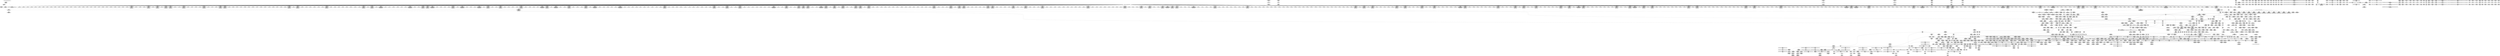 digraph {
	CE0x481d4f0 [shape=record,shape=Mrecord,label="{CE0x481d4f0|12:_i32,_56:_i8*,_:_CRE_286,287_}"]
	CE0x479bd50 [shape=record,shape=Mrecord,label="{CE0x479bd50|selinux_inode_setattr:_if.then17}"]
	CE0x47c94a0 [shape=record,shape=Mrecord,label="{CE0x47c94a0|selinux_inode_setattr:_tmp24|security/selinux/hooks.c,2885|*SummSink*}"]
	CE0x47f5e10 [shape=record,shape=Mrecord,label="{CE0x47f5e10|dentry_has_perm:_entry}"]
	CE0x47f6220 [shape=record,shape=Mrecord,label="{CE0x47f6220|dentry_has_perm:_cred|Function::dentry_has_perm&Arg::cred::}"]
	CE0x4786e00 [shape=record,shape=Mrecord,label="{CE0x4786e00|selinux_inode_setattr:_do.body}"]
	CE0x479b950 [shape=record,shape=Mrecord,label="{CE0x479b950|selinux_inode_setattr:_if.then24|*SummSource*}"]
	CE0x481c6b0 [shape=record,shape=Mrecord,label="{CE0x481c6b0|12:_i32,_56:_i8*,_:_CRE_274,275_}"]
	CE0x47a1b70 [shape=record,shape=Mrecord,label="{CE0x47a1b70|GLOBAL:_get_current|*Constant*}"]
	CE0x4869160 [shape=record,shape=Mrecord,label="{CE0x4869160|avc_has_perm:_entry|*SummSource*}"]
	CE0x47f0f60 [shape=record,shape=Mrecord,label="{CE0x47f0f60|12:_i32,_56:_i8*,_:_CRE_203,204_}"]
	CE0x485e930 [shape=record,shape=Mrecord,label="{CE0x485e930|inode_has_perm:_sid3|security/selinux/hooks.c,1617|*SummSink*}"]
	CE0x4810570 [shape=record,shape=Mrecord,label="{CE0x4810570|__validate_creds:_call|include/linux/cred.h,173|*SummSink*}"]
	CE0x47a9c00 [shape=record,shape=Mrecord,label="{CE0x47a9c00|104:_%struct.inode*,_:_CRE_148,149_}"]
	CE0x4867f90 [shape=record,shape=Mrecord,label="{CE0x4867f90|_ret_i32_%retval.0,_!dbg_!27728|security/selinux/avc.c,775}"]
	CE0x48404e0 [shape=record,shape=Mrecord,label="{CE0x48404e0|12:_i32,_56:_i8*,_:_CRE_570,571_}"]
	CE0x47f69e0 [shape=record,shape=Mrecord,label="{CE0x47f69e0|selinux_inode_setattr:_dentry|Function::selinux_inode_setattr&Arg::dentry::|*SummSink*}"]
	CE0x4849800 [shape=record,shape=Mrecord,label="{CE0x4849800|12:_i32,_56:_i8*,_:_CRE_882,883_}"]
	CE0x4790fb0 [shape=record,shape=Mrecord,label="{CE0x4790fb0|i64_1|*Constant*|*SummSource*}"]
	CE0x480a250 [shape=record,shape=Mrecord,label="{CE0x480a250|_call_void_mcount()_#3|*SummSource*}"]
	CE0x4844630 [shape=record,shape=Mrecord,label="{CE0x4844630|12:_i32,_56:_i8*,_:_CRE_632,640_|*MultipleSource*|Function::inode_has_perm&Arg::inode::|*LoadInst*|security/selinux/hooks.c,1627|security/selinux/hooks.c,1611}"]
	CE0x4840870 [shape=record,shape=Mrecord,label="{CE0x4840870|12:_i32,_56:_i8*,_:_CRE_573,574_}"]
	CE0x47f2af0 [shape=record,shape=Mrecord,label="{CE0x47f2af0|12:_i32,_56:_i8*,_:_CRE_251,252_}"]
	CE0x48598b0 [shape=record,shape=Mrecord,label="{CE0x48598b0|i64*_getelementptr_inbounds_(_8_x_i64_,_8_x_i64_*___llvm_gcov_ctr154,_i64_0,_i64_7)|*Constant*}"]
	CE0x47c5800 [shape=record,shape=Mrecord,label="{CE0x47c5800|12:_i32,_56:_i8*,_:_CRE_149,150_}"]
	CE0x4848d50 [shape=record,shape=Mrecord,label="{CE0x4848d50|12:_i32,_56:_i8*,_:_CRE_873,874_}"]
	CE0x4804ff0 [shape=record,shape=Mrecord,label="{CE0x4804ff0|selinux_inode_setattr:_tmp53|security/selinux/hooks.c,2900|*SummSource*}"]
	CE0x47f2d50 [shape=record,shape=Mrecord,label="{CE0x47f2d50|12:_i32,_56:_i8*,_:_CRE_253,254_}"]
	CE0x4800580 [shape=record,shape=Mrecord,label="{CE0x4800580|i32_4|*Constant*|*SummSink*}"]
	CE0x479a330 [shape=record,shape=Mrecord,label="{CE0x479a330|_ret_%struct.task_struct*_%tmp4,_!dbg_!27714|./arch/x86/include/asm/current.h,14}"]
	CE0x47a9ea0 [shape=record,shape=Mrecord,label="{CE0x47a9ea0|104:_%struct.inode*,_:_CRE_151,152_}"]
	CE0x477bd20 [shape=record,shape=Mrecord,label="{CE0x477bd20|selinux_inode_setattr:_tmp17|security/selinux/hooks.c,2880}"]
	CE0x47eca60 [shape=record,shape=Mrecord,label="{CE0x47eca60|i32_1609|*Constant*|*SummSource*}"]
	"CONST[source:1(input),value:2(dynamic)][purpose:{operation}]"
	CE0x47eee90 [shape=record,shape=Mrecord,label="{CE0x47eee90|12:_i32,_56:_i8*,_:_CRE_168,169_}"]
	CE0x4842880 [shape=record,shape=Mrecord,label="{CE0x4842880|12:_i32,_56:_i8*,_:_CRE_600,601_}"]
	CE0x481c0c0 [shape=record,shape=Mrecord,label="{CE0x481c0c0|12:_i32,_56:_i8*,_:_CRE_269,270_}"]
	CE0x47f09c0 [shape=record,shape=Mrecord,label="{CE0x47f09c0|12:_i32,_56:_i8*,_:_CRE_197,198_}"]
	CE0x4774320 [shape=record,shape=Mrecord,label="{CE0x4774320|i64_16|*Constant*|*SummSink*}"]
	CE0x4843cb0 [shape=record,shape=Mrecord,label="{CE0x4843cb0|12:_i32,_56:_i8*,_:_CRE_617,618_}"]
	CE0x47c7520 [shape=record,shape=Mrecord,label="{CE0x47c7520|selinux_inode_setattr:_tobool8|security/selinux/hooks.c,2885}"]
	CE0x486df50 [shape=record,shape=Mrecord,label="{CE0x486df50|i32_3|*Constant*}"]
	CE0x479b0b0 [shape=record,shape=Mrecord,label="{CE0x479b0b0|selinux_inode_setattr:_if.end13|*SummSource*}"]
	CE0x484e2c0 [shape=record,shape=Mrecord,label="{CE0x484e2c0|12:_i32,_56:_i8*,_:_CRE_977,978_}"]
	CE0x4848790 [shape=record,shape=Mrecord,label="{CE0x4848790|12:_i32,_56:_i8*,_:_CRE_868,869_}"]
	"CONST[source:0(mediator),value:0(static)][purpose:{operation}]"
	CE0x47c6140 [shape=record,shape=Mrecord,label="{CE0x47c6140|selinux_inode_setattr:_tmp20|*LoadInst*|security/selinux/hooks.c,2881|*SummSink*}"]
	CE0x481bd30 [shape=record,shape=Mrecord,label="{CE0x481bd30|12:_i32,_56:_i8*,_:_CRE_266,267_}"]
	CE0x47a2b40 [shape=record,shape=Mrecord,label="{CE0x47a2b40|dentry_has_perm:_tmp2|*SummSource*}"]
	CE0x4840020 [shape=record,shape=Mrecord,label="{CE0x4840020|12:_i32,_56:_i8*,_:_CRE_566,567_}"]
	CE0x4775490 [shape=record,shape=Mrecord,label="{CE0x4775490|selinux_inode_setattr:_entry|*SummSource*}"]
	CE0x4803620 [shape=record,shape=Mrecord,label="{CE0x4803620|selinux_inode_setattr:_call27|security/selinux/hooks.c,2899|*SummSource*}"]
	CE0x48034f0 [shape=record,shape=Mrecord,label="{CE0x48034f0|selinux_inode_setattr:_call27|security/selinux/hooks.c,2899}"]
	CE0x4811980 [shape=record,shape=Mrecord,label="{CE0x4811980|inode_has_perm:_return|*SummSink*}"]
	CE0x484cc40 [shape=record,shape=Mrecord,label="{CE0x484cc40|12:_i32,_56:_i8*,_:_CRE_926,927_}"]
	CE0x47ea3c0 [shape=record,shape=Mrecord,label="{CE0x47ea3c0|inode_has_perm:_tmp3|*SummSink*}"]
	CE0x4809920 [shape=record,shape=Mrecord,label="{CE0x4809920|cred_sid:_tmp3}"]
	CE0x47a65c0 [shape=record,shape=Mrecord,label="{CE0x47a65c0|104:_%struct.inode*,_:_CRE_94,95_}"]
	CE0x47949b0 [shape=record,shape=Mrecord,label="{CE0x47949b0|12:_i32,_56:_i8*,_:_CRE_157,158_}"]
	CE0x477d160 [shape=record,shape=Mrecord,label="{CE0x477d160|_call_void_mcount()_#3|*SummSource*}"]
	CE0x4852f40 [shape=record,shape=Mrecord,label="{CE0x4852f40|inode_has_perm:_tmp9|security/selinux/hooks.c,1611|*SummSink*}"]
	CE0x486c9d0 [shape=record,shape=Mrecord,label="{CE0x486c9d0|GLOBAL:___invalid_creds|*Constant*}"]
	CE0x47e75b0 [shape=record,shape=Mrecord,label="{CE0x47e75b0|__validate_creds:_cred|Function::__validate_creds&Arg::cred::|*SummSource*}"]
	CE0x47d0b60 [shape=record,shape=Mrecord,label="{CE0x47d0b60|selinux_inode_setattr:_tmp20|*LoadInst*|security/selinux/hooks.c,2881}"]
	CE0x48121c0 [shape=record,shape=Mrecord,label="{CE0x48121c0|104:_%struct.inode*,_:_CRE_319,320_}"]
	CE0x47c83f0 [shape=record,shape=Mrecord,label="{CE0x47c83f0|selinux_inode_setattr:_tmp21|security/selinux/hooks.c,2885|*SummSink*}"]
	CE0x47c4a60 [shape=record,shape=Mrecord,label="{CE0x47c4a60|12:_i32,_56:_i8*,_:_CRE_136,137_}"]
	CE0x47f70c0 [shape=record,shape=Mrecord,label="{CE0x47f70c0|dentry_has_perm:_av|Function::dentry_has_perm&Arg::av::}"]
	CE0x4873eb0 [shape=record,shape=Mrecord,label="{CE0x4873eb0|cred_sid:_tmp6|security/selinux/hooks.c,197|*SummSource*}"]
	CE0x4785fe0 [shape=record,shape=Mrecord,label="{CE0x4785fe0|selinux_inode_setattr:_tmp11|security/selinux/hooks.c,2880}"]
	CE0x47fcb80 [shape=record,shape=Mrecord,label="{CE0x47fcb80|selinux_inode_setattr:_tobool23|security/selinux/hooks.c,2896|*SummSource*}"]
	CE0x4859dd0 [shape=record,shape=Mrecord,label="{CE0x4859dd0|inode_has_perm:_tmp19|security/selinux/hooks.c,1618|*SummSource*}"]
	CE0x47e4d80 [shape=record,shape=Mrecord,label="{CE0x47e4d80|i64*_getelementptr_inbounds_(_8_x_i64_,_8_x_i64_*___llvm_gcov_ctr154,_i64_0,_i64_2)|*Constant*|*SummSource*}"]
	CE0x485a900 [shape=record,shape=Mrecord,label="{CE0x485a900|__validate_creds:_if.then}"]
	CE0x48443d0 [shape=record,shape=Mrecord,label="{CE0x48443d0|12:_i32,_56:_i8*,_:_CRE_623,624_}"]
	CE0x4809e40 [shape=record,shape=Mrecord,label="{CE0x4809e40|inode_has_perm:_if.end|*SummSink*}"]
	CE0x483af70 [shape=record,shape=Mrecord,label="{CE0x483af70|12:_i32,_56:_i8*,_:_CRE_481,482_}"]
	CE0x4794320 [shape=record,shape=Mrecord,label="{CE0x4794320|12:_i32,_56:_i8*,_:_CRE_150,151_}"]
	CE0x47ef9d0 [shape=record,shape=Mrecord,label="{CE0x47ef9d0|12:_i32,_56:_i8*,_:_CRE_180,181_}"]
	CE0x4787450 [shape=record,shape=Mrecord,label="{CE0x4787450|selinux_inode_setattr:_if.end|*SummSource*}"]
	CE0x47ef430 [shape=record,shape=Mrecord,label="{CE0x47ef430|12:_i32,_56:_i8*,_:_CRE_174,175_}"]
	CE0x484ad60 [shape=record,shape=Mrecord,label="{CE0x484ad60|12:_i32,_56:_i8*,_:_CRE_900,901_}"]
	CE0x47f0510 [shape=record,shape=Mrecord,label="{CE0x47f0510|12:_i32,_56:_i8*,_:_CRE_192,193_}"]
	CE0x47aa080 [shape=record,shape=Mrecord,label="{CE0x47aa080|104:_%struct.inode*,_:_CRE_153,154_}"]
	CE0x480f4c0 [shape=record,shape=Mrecord,label="{CE0x480f4c0|__validate_creds:_tmp1}"]
	CE0x476f3b0 [shape=record,shape=Mrecord,label="{CE0x476f3b0|selinux_inode_setattr:_tobool11|security/selinux/hooks.c,2888|*SummSink*}"]
	CE0x483b430 [shape=record,shape=Mrecord,label="{CE0x483b430|12:_i32,_56:_i8*,_:_CRE_485,486_}"]
	CE0x48410c0 [shape=record,shape=Mrecord,label="{CE0x48410c0|12:_i32,_56:_i8*,_:_CRE_580,581_}"]
	CE0x4872750 [shape=record,shape=Mrecord,label="{CE0x4872750|cred_sid:_tmp5|security/selinux/hooks.c,196|*SummSink*}"]
	CE0x479e070 [shape=record,shape=Mrecord,label="{CE0x479e070|i8_1|*Constant*|*SummSink*}"]
	CE0x47f3e20 [shape=record,shape=Mrecord,label="{CE0x47f3e20|selinux_inode_setattr:_tmp37|security/selinux/hooks.c,2894}"]
	CE0x480e090 [shape=record,shape=Mrecord,label="{CE0x480e090|COLLAPSED:_CMRE:_elem_0:default:}"]
	CE0x4788370 [shape=record,shape=Mrecord,label="{CE0x4788370|i64*_getelementptr_inbounds_(_26_x_i64_,_26_x_i64_*___llvm_gcov_ctr234,_i64_0,_i64_9)|*Constant*}"]
	CE0x485be60 [shape=record,shape=Mrecord,label="{CE0x485be60|__validate_creds:_if.end|*SummSink*}"]
	CE0x504da30 [shape=record,shape=Mrecord,label="{CE0x504da30|selinux_inode_setattr:_tmp3|*SummSource*}"]
	CE0x47f1b90 [shape=record,shape=Mrecord,label="{CE0x47f1b90|12:_i32,_56:_i8*,_:_CRE_240,241_}"]
	CE0x47940f0 [shape=record,shape=Mrecord,label="{CE0x47940f0|selinux_inode_setattr:_ia_valid.0}"]
	CE0x47f86d0 [shape=record,shape=Mrecord,label="{CE0x47f86d0|GLOBAL:_selinux_policycap_openperm|Global_var:selinux_policycap_openperm|*SummSource*}"]
	CE0x4863400 [shape=record,shape=Mrecord,label="{CE0x4863400|inode_has_perm:_lnot|security/selinux/hooks.c,1611}"]
	CE0x47c6990 [shape=record,shape=Mrecord,label="{CE0x47c6990|selinux_inode_setattr:_and10|security/selinux/hooks.c,2886|*SummSource*}"]
	CE0x47a9db0 [shape=record,shape=Mrecord,label="{CE0x47a9db0|104:_%struct.inode*,_:_CRE_150,151_}"]
	CE0x4847860 [shape=record,shape=Mrecord,label="{CE0x4847860|12:_i32,_56:_i8*,_:_CRE_832,840_|*MultipleSource*|Function::inode_has_perm&Arg::inode::|*LoadInst*|security/selinux/hooks.c,1627|security/selinux/hooks.c,1611}"]
	CE0x477a600 [shape=record,shape=Mrecord,label="{CE0x477a600|selinux_inode_setattr:_tmp5|security/selinux/hooks.c,2880|*SummSource*}"]
	CE0x47c7130 [shape=record,shape=Mrecord,label="{CE0x47c7130|selinux_inode_setattr:_and|security/selinux/hooks.c,2885}"]
	CE0x4787150 [shape=record,shape=Mrecord,label="{CE0x4787150|selinux_inode_setattr:_tmp2|*SummSink*}"]
	CE0x4787aa0 [shape=record,shape=Mrecord,label="{CE0x4787aa0|selinux_inode_setattr:_if.end13|*SummSink*}"]
	CE0x4872fd0 [shape=record,shape=Mrecord,label="{CE0x4872fd0|0:_i32,_4:_i32,_8:_i32,_12:_i32,_:_CMRE_4,8_|*MultipleSource*|security/selinux/hooks.c,196|security/selinux/hooks.c,197|*LoadInst*|security/selinux/hooks.c,196}"]
	CE0x47abb90 [shape=record,shape=Mrecord,label="{CE0x47abb90|104:_%struct.inode*,_:_CRE_211,212_}"]
	CE0x48110a0 [shape=record,shape=Mrecord,label="{CE0x48110a0|inode_has_perm:_tmp}"]
	CE0x4852010 [shape=record,shape=Mrecord,label="{CE0x4852010|inode_has_perm:_tmp8|security/selinux/hooks.c,1611|*SummSource*}"]
	CE0x484b940 [shape=record,shape=Mrecord,label="{CE0x484b940|12:_i32,_56:_i8*,_:_CRE_910,911_}"]
	CE0x47a6410 [shape=record,shape=Mrecord,label="{CE0x47a6410|104:_%struct.inode*,_:_CRE_92,93_}"]
	CE0x479d150 [shape=record,shape=Mrecord,label="{CE0x479d150|selinux_inode_setattr:_bb|*SummSink*}"]
	CE0x484d820 [shape=record,shape=Mrecord,label="{CE0x484d820|12:_i32,_56:_i8*,_:_CRE_936,944_|*MultipleSource*|Function::inode_has_perm&Arg::inode::|*LoadInst*|security/selinux/hooks.c,1627|security/selinux/hooks.c,1611}"]
	CE0x47f8a70 [shape=record,shape=Mrecord,label="{CE0x47f8a70|0:_i32,_:_GCRE_selinux_policycap_openperm_external_global_i32:_elem_0:default:}"]
	CE0x47fd970 [shape=record,shape=Mrecord,label="{CE0x47fd970|selinux_inode_setattr:_tmp44|security/selinux/hooks.c,2896|*SummSource*}"]
	CE0x4864460 [shape=record,shape=Mrecord,label="{CE0x4864460|inode_has_perm:_conv|security/selinux/hooks.c,1611|*SummSink*}"]
	CE0x4800bb0 [shape=record,shape=Mrecord,label="{CE0x4800bb0|i64_262144|*Constant*}"]
	CE0x47ca2f0 [shape=record,shape=Mrecord,label="{CE0x47ca2f0|104:_%struct.inode*,_:_CRE_185,186_}"]
	CE0x47f9ba0 [shape=record,shape=Mrecord,label="{CE0x47f9ba0|i64_19|*Constant*|*SummSource*}"]
	CE0x478e1c0 [shape=record,shape=Mrecord,label="{CE0x478e1c0|i32_0|*Constant*|*SummSource*}"]
	CE0x484ebe0 [shape=record,shape=Mrecord,label="{CE0x484ebe0|12:_i32,_56:_i8*,_:_CRE_984,988_|*MultipleSource*|Function::inode_has_perm&Arg::inode::|*LoadInst*|security/selinux/hooks.c,1627|security/selinux/hooks.c,1611}"]
	CE0x47f2030 [shape=record,shape=Mrecord,label="{CE0x47f2030|12:_i32,_56:_i8*,_:_CRE_242,243_}"]
	CE0x4846790 [shape=record,shape=Mrecord,label="{CE0x4846790|12:_i32,_56:_i8*,_:_CRE_760,768_|*MultipleSource*|Function::inode_has_perm&Arg::inode::|*LoadInst*|security/selinux/hooks.c,1627|security/selinux/hooks.c,1611}"]
	CE0x486bfb0 [shape=record,shape=Mrecord,label="{CE0x486bfb0|i64*_getelementptr_inbounds_(_5_x_i64_,_5_x_i64_*___llvm_gcov_ctr155,_i64_0,_i64_3)|*Constant*|*SummSink*}"]
	CE0x47bfe90 [shape=record,shape=Mrecord,label="{CE0x47bfe90|inode_has_perm:_tmp5|security/selinux/hooks.c,1609}"]
	CE0x485b2d0 [shape=record,shape=Mrecord,label="{CE0x485b2d0|__validate_creds:_expval|include/linux/cred.h,173}"]
	CE0x478cec0 [shape=record,shape=Mrecord,label="{CE0x478cec0|GLOBAL:_selinux_inode_setattr.__warned|Global_var:selinux_inode_setattr.__warned|*SummSource*}"]
	CE0x47ec250 [shape=record,shape=Mrecord,label="{CE0x47ec250|__validate_creds:_cred|Function::__validate_creds&Arg::cred::|*SummSink*}"]
	CE0x477d260 [shape=record,shape=Mrecord,label="{CE0x477d260|_call_void_mcount()_#3|*SummSink*}"]
	CE0x4859080 [shape=record,shape=Mrecord,label="{CE0x4859080|_ret_i32_%retval.0,_!dbg_!27728|security/selinux/avc.c,775|*SummSink*}"]
	CE0x4846130 [shape=record,shape=Mrecord,label="{CE0x4846130|12:_i32,_56:_i8*,_:_CRE_736,740_|*MultipleSource*|Function::inode_has_perm&Arg::inode::|*LoadInst*|security/selinux/hooks.c,1627|security/selinux/hooks.c,1611}"]
	CE0x4780930 [shape=record,shape=Mrecord,label="{CE0x4780930|i64*_getelementptr_inbounds_(_2_x_i64_,_2_x_i64_*___llvm_gcov_ctr153,_i64_0,_i64_0)|*Constant*|*SummSource*}"]
	CE0x48548c0 [shape=record,shape=Mrecord,label="{CE0x48548c0|i64*_getelementptr_inbounds_(_8_x_i64_,_8_x_i64_*___llvm_gcov_ctr154,_i64_0,_i64_6)|*Constant*|*SummSink*}"]
	CE0x48064e0 [shape=record,shape=Mrecord,label="{CE0x48064e0|104:_%struct.inode*,_:_CRE_222,223_}"]
	CE0x4811d10 [shape=record,shape=Mrecord,label="{CE0x4811d10|104:_%struct.inode*,_:_CRE_314,315_}"]
	CE0x485c7b0 [shape=record,shape=Mrecord,label="{CE0x485c7b0|inode_has_perm:_tmp14|security/selinux/hooks.c,1614|*SummSource*}"]
	CE0x486f790 [shape=record,shape=Mrecord,label="{CE0x486f790|i64*_getelementptr_inbounds_(_5_x_i64_,_5_x_i64_*___llvm_gcov_ctr155,_i64_0,_i64_4)|*Constant*|*SummSink*}"]
	CE0x485deb0 [shape=record,shape=Mrecord,label="{CE0x485deb0|_ret_i32_%tmp6,_!dbg_!27716|security/selinux/hooks.c,197|*SummSink*}"]
	CE0x481f3d0 [shape=record,shape=Mrecord,label="{CE0x481f3d0|12:_i32,_56:_i8*,_:_CRE_312,320_|*MultipleSource*|Function::inode_has_perm&Arg::inode::|*LoadInst*|security/selinux/hooks.c,1627|security/selinux/hooks.c,1611}"]
	CE0x47cd470 [shape=record,shape=Mrecord,label="{CE0x47cd470|GLOBAL:_current_task|Global_var:current_task|*SummSink*}"]
	CE0x480a360 [shape=record,shape=Mrecord,label="{CE0x480a360|_call_void_mcount()_#3|*SummSink*}"]
	CE0x48543e0 [shape=record,shape=Mrecord,label="{CE0x48543e0|inode_has_perm:_tmp12|security/selinux/hooks.c,1612}"]
	CE0x485d690 [shape=record,shape=Mrecord,label="{CE0x485d690|cred_sid:_entry|*SummSource*}"]
	CE0x483ac10 [shape=record,shape=Mrecord,label="{CE0x483ac10|12:_i32,_56:_i8*,_:_CRE_478,479_}"]
	CE0x479e610 [shape=record,shape=Mrecord,label="{CE0x479e610|i64_5|*Constant*|*SummSource*}"]
	CE0x481ca40 [shape=record,shape=Mrecord,label="{CE0x481ca40|12:_i32,_56:_i8*,_:_CRE_277,278_}"]
	CE0x484ab00 [shape=record,shape=Mrecord,label="{CE0x484ab00|12:_i32,_56:_i8*,_:_CRE_898,899_}"]
	CE0x47bf120 [shape=record,shape=Mrecord,label="{CE0x47bf120|_call_void_mcount()_#3|*SummSource*}"]
	CE0x485cb90 [shape=record,shape=Mrecord,label="{CE0x485cb90|inode_has_perm:_call|security/selinux/hooks.c,1614}"]
	CE0x481e6c0 [shape=record,shape=Mrecord,label="{CE0x481e6c0|12:_i32,_56:_i8*,_:_CRE_301,302_}"]
	CE0x4847200 [shape=record,shape=Mrecord,label="{CE0x4847200|12:_i32,_56:_i8*,_:_CRE_808,816_|*MultipleSource*|Function::inode_has_perm&Arg::inode::|*LoadInst*|security/selinux/hooks.c,1627|security/selinux/hooks.c,1611}"]
	CE0x47c5440 [shape=record,shape=Mrecord,label="{CE0x47c5440|12:_i32,_56:_i8*,_:_CRE_145,146_}"]
	CE0x47cd8b0 [shape=record,shape=Mrecord,label="{CE0x47cd8b0|selinux_inode_setattr:_tmp37|security/selinux/hooks.c,2894|*SummSource*}"]
	CE0x48027b0 [shape=record,shape=Mrecord,label="{CE0x48027b0|selinux_inode_setattr:_tmp51|security/selinux/hooks.c,2899}"]
	CE0x481c7e0 [shape=record,shape=Mrecord,label="{CE0x481c7e0|12:_i32,_56:_i8*,_:_CRE_275,276_}"]
	CE0x47c1580 [shape=record,shape=Mrecord,label="{CE0x47c1580|selinux_inode_setattr:_tmp33|security/selinux/hooks.c,2892|*SummSink*}"]
	CE0x48703d0 [shape=record,shape=Mrecord,label="{CE0x48703d0|cred_sid:_bb}"]
	CE0x483b560 [shape=record,shape=Mrecord,label="{CE0x483b560|12:_i32,_56:_i8*,_:_CRE_486,487_}"]
	CE0x48720e0 [shape=record,shape=Mrecord,label="{CE0x48720e0|cred_sid:_tmp5|security/selinux/hooks.c,196}"]
	CE0x481f840 [shape=record,shape=Mrecord,label="{CE0x481f840|12:_i32,_56:_i8*,_:_CRE_336,344_|*MultipleSource*|Function::inode_has_perm&Arg::inode::|*LoadInst*|security/selinux/hooks.c,1627|security/selinux/hooks.c,1611}"]
	CE0x486e1f0 [shape=record,shape=Mrecord,label="{CE0x486e1f0|i32_3|*Constant*|*SummSink*}"]
	CE0x483a0e0 [shape=record,shape=Mrecord,label="{CE0x483a0e0|12:_i32,_56:_i8*,_:_CRE_464,472_|*MultipleSource*|Function::inode_has_perm&Arg::inode::|*LoadInst*|security/selinux/hooks.c,1627|security/selinux/hooks.c,1611}"]
	CE0x47cc790 [shape=record,shape=Mrecord,label="{CE0x47cc790|selinux_inode_setattr:_tmp29|security/selinux/hooks.c,2889}"]
	CE0x47c7e30 [shape=record,shape=Mrecord,label="{CE0x47c7e30|i64_11|*Constant*|*SummSink*}"]
	CE0x479d1f0 [shape=record,shape=Mrecord,label="{CE0x479d1f0|selinux_inode_setattr:_if.end19}"]
	CE0x4849f20 [shape=record,shape=Mrecord,label="{CE0x4849f20|12:_i32,_56:_i8*,_:_CRE_888,889_}"]
	CE0x4793860 [shape=record,shape=Mrecord,label="{CE0x4793860|0:_i32,_:_CRE_72,80_|*MultipleSource*|security/selinux/hooks.c,2881|Function::selinux_inode_setattr&Arg::iattr::}"]
	CE0x4849b90 [shape=record,shape=Mrecord,label="{CE0x4849b90|12:_i32,_56:_i8*,_:_CRE_885,886_}"]
	CE0x47878c0 [shape=record,shape=Mrecord,label="{CE0x47878c0|selinux_inode_setattr:_entry}"]
	CE0x481b740 [shape=record,shape=Mrecord,label="{CE0x481b740|12:_i32,_56:_i8*,_:_CRE_261,262_}"]
	CE0x4794e60 [shape=record,shape=Mrecord,label="{CE0x4794e60|12:_i32,_56:_i8*,_:_CRE_162,163_}"]
	CE0x483fef0 [shape=record,shape=Mrecord,label="{CE0x483fef0|12:_i32,_56:_i8*,_:_CRE_565,566_}"]
	CE0x479ea70 [shape=record,shape=Mrecord,label="{CE0x479ea70|_call_void_lockdep_rcu_suspicious(i8*_getelementptr_inbounds_(_25_x_i8_,_25_x_i8_*_.str3,_i32_0,_i32_0),_i32_2880,_i8*_getelementptr_inbounds_(_45_x_i8_,_45_x_i8_*_.str12,_i32_0,_i32_0))_#10,_!dbg_!27729|security/selinux/hooks.c,2880|*SummSource*}"]
	CE0x47c89b0 [shape=record,shape=Mrecord,label="{CE0x47c89b0|selinux_inode_setattr:_tmp22|security/selinux/hooks.c,2885|*SummSink*}"]
	CE0x476f750 [shape=record,shape=Mrecord,label="{CE0x476f750|selinux_inode_setattr:_tobool11|security/selinux/hooks.c,2888|*SummSource*}"]
	CE0x4781cb0 [shape=record,shape=Mrecord,label="{CE0x4781cb0|dentry_has_perm:_tmp1|*SummSource*}"]
	CE0x47f7c30 [shape=record,shape=Mrecord,label="{CE0x47f7c30|inode_has_perm:_tobool2|security/selinux/hooks.c,1611}"]
	CE0x47e74a0 [shape=record,shape=Mrecord,label="{CE0x47e74a0|__validate_creds:_cred|Function::__validate_creds&Arg::cred::}"]
	CE0x4872410 [shape=record,shape=Mrecord,label="{CE0x4872410|cred_sid:_tmp5|security/selinux/hooks.c,196|*SummSource*}"]
	CE0x485dd80 [shape=record,shape=Mrecord,label="{CE0x485dd80|_ret_i32_%tmp6,_!dbg_!27716|security/selinux/hooks.c,197|*SummSource*}"]
	CE0x483f900 [shape=record,shape=Mrecord,label="{CE0x483f900|12:_i32,_56:_i8*,_:_CRE_560,561_}"]
	CE0x48728d0 [shape=record,shape=Mrecord,label="{CE0x48728d0|cred_sid:_sid|security/selinux/hooks.c,197}"]
	CE0x47c2680 [shape=record,shape=Mrecord,label="{CE0x47c2680|selinux_inode_setattr:_tmp29|security/selinux/hooks.c,2889|*SummSink*}"]
	CE0x47ca6b0 [shape=record,shape=Mrecord,label="{CE0x47ca6b0|104:_%struct.inode*,_:_CRE_189,190_}"]
	CE0x47ef700 [shape=record,shape=Mrecord,label="{CE0x47ef700|12:_i32,_56:_i8*,_:_CRE_177,178_}"]
	CE0x4803bd0 [shape=record,shape=Mrecord,label="{CE0x4803bd0|selinux_inode_setattr:_retval.0|*SummSource*}"]
	CE0x479a440 [shape=record,shape=Mrecord,label="{CE0x479a440|_ret_%struct.task_struct*_%tmp4,_!dbg_!27714|./arch/x86/include/asm/current.h,14|*SummSink*}"]
	CE0x47c1b70 [shape=record,shape=Mrecord,label="{CE0x47c1b70|selinux_inode_setattr:_tmp34|security/selinux/hooks.c,2892|*SummSink*}"]
	CE0x484b0f0 [shape=record,shape=Mrecord,label="{CE0x484b0f0|12:_i32,_56:_i8*,_:_CRE_903,904_}"]
	CE0x47c9b70 [shape=record,shape=Mrecord,label="{CE0x47c9b70|104:_%struct.inode*,_:_CRE_177,178_}"]
	CE0x47f0e70 [shape=record,shape=Mrecord,label="{CE0x47f0e70|12:_i32,_56:_i8*,_:_CRE_202,203_}"]
	CE0x47f8fc0 [shape=record,shape=Mrecord,label="{CE0x47f8fc0|selinux_inode_setattr:_tmp39|security/selinux/hooks.c,2896|*SummSink*}"]
	CE0x48677a0 [shape=record,shape=Mrecord,label="{CE0x48677a0|avc_has_perm:_tsid|Function::avc_has_perm&Arg::tsid::|*SummSource*}"]
	CE0x4841a40 [shape=record,shape=Mrecord,label="{CE0x4841a40|12:_i32,_56:_i8*,_:_CRE_588,589_}"]
	CE0x484be00 [shape=record,shape=Mrecord,label="{CE0x484be00|12:_i32,_56:_i8*,_:_CRE_914,915_}"]
	CE0x479b220 [shape=record,shape=Mrecord,label="{CE0x479b220|selinux_inode_setattr:_if.then24|*SummSink*}"]
	CE0x484d230 [shape=record,shape=Mrecord,label="{CE0x484d230|12:_i32,_56:_i8*,_:_CRE_931,932_}"]
	CE0x47c63f0 [shape=record,shape=Mrecord,label="{CE0x47c63f0|i32_-6658|*Constant*|*SummSource*}"]
	CE0x4841f00 [shape=record,shape=Mrecord,label="{CE0x4841f00|12:_i32,_56:_i8*,_:_CRE_592,593_}"]
	CE0x4801ae0 [shape=record,shape=Mrecord,label="{CE0x4801ae0|selinux_inode_setattr:_av.0|*SummSource*}"]
	CE0x4790e90 [shape=record,shape=Mrecord,label="{CE0x4790e90|get_current:_tmp1|*SummSource*}"]
	CE0x47f77c0 [shape=record,shape=Mrecord,label="{CE0x47f77c0|inode_has_perm:_expval|security/selinux/hooks.c,1611|*SummSink*}"]
	CE0x4844b90 [shape=record,shape=Mrecord,label="{CE0x4844b90|12:_i32,_56:_i8*,_:_CRE_656,664_|*MultipleSource*|Function::inode_has_perm&Arg::inode::|*LoadInst*|security/selinux/hooks.c,1627|security/selinux/hooks.c,1611}"]
	CE0x47ea030 [shape=record,shape=Mrecord,label="{CE0x47ea030|i64*_getelementptr_inbounds_(_2_x_i64_,_2_x_i64_*___llvm_gcov_ctr131,_i64_0,_i64_1)|*Constant*}"]
	CE0x484a050 [shape=record,shape=Mrecord,label="{CE0x484a050|12:_i32,_56:_i8*,_:_CRE_889,890_}"]
	CE0x480e450 [shape=record,shape=Mrecord,label="{CE0x480e450|12:_i32,_56:_i8*,_:_CRE_72,76_|*MultipleSource*|Function::inode_has_perm&Arg::inode::|*LoadInst*|security/selinux/hooks.c,1627|security/selinux/hooks.c,1611}"]
	CE0x47aaab0 [shape=record,shape=Mrecord,label="{CE0x47aaab0|104:_%struct.inode*,_:_CRE_193,194_}"]
	CE0x4801f40 [shape=record,shape=Mrecord,label="{CE0x4801f40|selinux_inode_setattr:_tmp50|security/selinux/hooks.c,2899}"]
	CE0x47a7460 [shape=record,shape=Mrecord,label="{CE0x47a7460|dentry_has_perm:_tmp3}"]
	CE0x48706c0 [shape=record,shape=Mrecord,label="{CE0x48706c0|__validate_creds:_tmp9|include/linux/cred.h,175|*SummSource*}"]
	CE0x4844170 [shape=record,shape=Mrecord,label="{CE0x4844170|12:_i32,_56:_i8*,_:_CRE_621,622_}"]
	CE0x481e330 [shape=record,shape=Mrecord,label="{CE0x481e330|12:_i32,_56:_i8*,_:_CRE_298,299_}"]
	CE0x4799710 [shape=record,shape=Mrecord,label="{CE0x4799710|selinux_inode_setattr:_tmp18|security/selinux/hooks.c,2880|*SummSink*}"]
	CE0x47af990 [shape=record,shape=Mrecord,label="{CE0x47af990|104:_%struct.inode*,_:_CRE_164,165_}"]
	CE0x539a980 [shape=record,shape=Mrecord,label="{CE0x539a980|i64_0|*Constant*|*SummSink*}"]
	CE0x47f1050 [shape=record,shape=Mrecord,label="{CE0x47f1050|12:_i32,_56:_i8*,_:_CRE_204,205_}"]
	CE0x485eab0 [shape=record,shape=Mrecord,label="{CE0x485eab0|inode_has_perm:_tmp15|*LoadInst*|security/selinux/hooks.c,1615|*SummSource*}"]
	CE0x48128b0 [shape=record,shape=Mrecord,label="{CE0x48128b0|dentry_has_perm:_dentry1|security/selinux/hooks.c,1631|*SummSource*}"]
	CE0x4792c60 [shape=record,shape=Mrecord,label="{CE0x4792c60|0:_i32,_:_CRE_16,24_|*MultipleSource*|security/selinux/hooks.c,2881|Function::selinux_inode_setattr&Arg::iattr::}"]
	CE0x481dfa0 [shape=record,shape=Mrecord,label="{CE0x481dfa0|12:_i32,_56:_i8*,_:_CRE_295,296_}"]
	CE0x47ccdd0 [shape=record,shape=Mrecord,label="{CE0x47ccdd0|get_current:_tmp2}"]
	CE0x4806040 [shape=record,shape=Mrecord,label="{CE0x4806040|get_current:_bb|*SummSource*}"]
	CE0x47adc00 [shape=record,shape=Mrecord,label="{CE0x47adc00|12:_i32,_56:_i8*,_:_CRE_544,552_|*MultipleSource*|Function::inode_has_perm&Arg::inode::|*LoadInst*|security/selinux/hooks.c,1627|security/selinux/hooks.c,1611}"]
	CE0x483aa10 [shape=record,shape=Mrecord,label="{CE0x483aa10|12:_i32,_56:_i8*,_:_CRE_476,477_}"]
	CE0x4859e40 [shape=record,shape=Mrecord,label="{CE0x4859e40|inode_has_perm:_tmp19|security/selinux/hooks.c,1618|*SummSink*}"]
	CE0x47fa160 [shape=record,shape=Mrecord,label="{CE0x47fa160|selinux_inode_setattr:_tmp40|security/selinux/hooks.c,2896}"]
	CE0x47745c0 [shape=record,shape=Mrecord,label="{CE0x47745c0|i64_17|*Constant*|*SummSink*}"]
	CE0x484b6e0 [shape=record,shape=Mrecord,label="{CE0x484b6e0|12:_i32,_56:_i8*,_:_CRE_908,909_}"]
	CE0x3f89fd0 [shape=record,shape=Mrecord,label="{CE0x3f89fd0|selinux_inode_setattr:_if.end26}"]
	CE0x4805910 [shape=record,shape=Mrecord,label="{CE0x4805910|_ret_i32_%retval.0,_!dbg_!27769|security/selinux/hooks.c,2900|*SummSource*}"]
	CE0x483a520 [shape=record,shape=Mrecord,label="{CE0x483a520|12:_i32,_56:_i8*,_:_CRE_473,474_}"]
	CE0x4843de0 [shape=record,shape=Mrecord,label="{CE0x4843de0|12:_i32,_56:_i8*,_:_CRE_618,619_}"]
	CE0x484e9b0 [shape=record,shape=Mrecord,label="{CE0x484e9b0|12:_i32,_56:_i8*,_:_CRE_982,983_}"]
	CE0x47f7930 [shape=record,shape=Mrecord,label="{CE0x47f7930|inode_has_perm:_expval|security/selinux/hooks.c,1611|*SummSource*}"]
	CE0x47fd310 [shape=record,shape=Mrecord,label="{CE0x47fd310|i64_21|*Constant*|*SummSource*}"]
	CE0x47aa530 [shape=record,shape=Mrecord,label="{CE0x47aa530|104:_%struct.inode*,_:_CRE_158,159_}"]
	CE0x47ca200 [shape=record,shape=Mrecord,label="{CE0x47ca200|104:_%struct.inode*,_:_CRE_184,185_}"]
	CE0x478b730 [shape=record,shape=Mrecord,label="{CE0x478b730|selinux_inode_setattr:_tmp4|security/selinux/hooks.c,2880}"]
	CE0x481cf00 [shape=record,shape=Mrecord,label="{CE0x481cf00|12:_i32,_56:_i8*,_:_CRE_281,282_}"]
	CE0x47fb530 [shape=record,shape=Mrecord,label="{CE0x47fb530|selinux_inode_setattr:_tmp43|security/selinux/hooks.c,2896}"]
	CE0x4781bd0 [shape=record,shape=Mrecord,label="{CE0x4781bd0|i64*_getelementptr_inbounds_(_2_x_i64_,_2_x_i64_*___llvm_gcov_ctr153,_i64_0,_i64_1)|*Constant*}"]
	CE0x4844970 [shape=record,shape=Mrecord,label="{CE0x4844970|12:_i32,_56:_i8*,_:_CRE_648,656_|*MultipleSource*|Function::inode_has_perm&Arg::inode::|*LoadInst*|security/selinux/hooks.c,1627|security/selinux/hooks.c,1611}"]
	CE0x4798ee0 [shape=record,shape=Mrecord,label="{CE0x4798ee0|get_current:_tmp1|*SummSink*}"]
	CE0x47e9770 [shape=record,shape=Mrecord,label="{CE0x47e9770|i64*_getelementptr_inbounds_(_8_x_i64_,_8_x_i64_*___llvm_gcov_ctr154,_i64_0,_i64_1)|*Constant*|*SummSource*}"]
	CE0x48486e0 [shape=record,shape=Mrecord,label="{CE0x48486e0|12:_i32,_56:_i8*,_:_CRE_867,868_}"]
	CE0x485dfe0 [shape=record,shape=Mrecord,label="{CE0x485dfe0|i32_10|*Constant*}"]
	CE0x480d250 [shape=record,shape=Mrecord,label="{CE0x480d250|12:_i32,_56:_i8*,_:_CRE_112,120_|*MultipleSource*|Function::inode_has_perm&Arg::inode::|*LoadInst*|security/selinux/hooks.c,1627|security/selinux/hooks.c,1611}"]
	CE0x47f3470 [shape=record,shape=Mrecord,label="{CE0x47f3470|12:_i32,_56:_i8*,_:_CRE_259,260_}"]
	CE0x47bece0 [shape=record,shape=Mrecord,label="{CE0x47bece0|104:_%struct.inode*,_:_CRE_0,4_|*MultipleSource*|Function::selinux_inode_setattr&Arg::dentry::|Function::dentry_has_perm&Arg::dentry::|security/selinux/hooks.c,1627}"]
	CE0x4793a20 [shape=record,shape=Mrecord,label="{CE0x4793a20|selinux_inode_setattr:_tmp20|*LoadInst*|security/selinux/hooks.c,2881|*SummSource*}"]
	CE0x4804810 [shape=record,shape=Mrecord,label="{CE0x4804810|selinux_inode_setattr:_tmp53|security/selinux/hooks.c,2900|*SummSink*}"]
	CE0x47c5620 [shape=record,shape=Mrecord,label="{CE0x47c5620|12:_i32,_56:_i8*,_:_CRE_147,148_}"]
	CE0x47994a0 [shape=record,shape=Mrecord,label="{CE0x47994a0|selinux_inode_setattr:_tmp18|security/selinux/hooks.c,2880}"]
	CE0x47ebb00 [shape=record,shape=Mrecord,label="{CE0x47ebb00|inode_has_perm:_tmp3|*SummSource*}"]
	CE0x4786650 [shape=record,shape=Mrecord,label="{CE0x4786650|i64_1|*Constant*}"]
	CE0x47c4c10 [shape=record,shape=Mrecord,label="{CE0x47c4c10|12:_i32,_56:_i8*,_:_CRE_137,138_}"]
	CE0x47a70b0 [shape=record,shape=Mrecord,label="{CE0x47a70b0|selinux_inode_setattr:_tmp7|security/selinux/hooks.c,2880|*SummSink*}"]
	CE0x477e630 [shape=record,shape=Mrecord,label="{CE0x477e630|_ret_i32_%retval.0,_!dbg_!27739|security/selinux/hooks.c,1618|*SummSink*}"]
	CE0x47ac040 [shape=record,shape=Mrecord,label="{CE0x47ac040|104:_%struct.inode*,_:_CRE_216,217_}"]
	CE0x4801ce0 [shape=record,shape=Mrecord,label="{CE0x4801ce0|selinux_inode_setattr:_av.0|*SummSink*}"]
	CE0x47cb960 [shape=record,shape=Mrecord,label="{CE0x47cb960|selinux_inode_setattr:_tmp26|security/selinux/hooks.c,2888|*SummSink*}"]
	CE0x47c0000 [shape=record,shape=Mrecord,label="{CE0x47c0000|inode_has_perm:_tmp5|security/selinux/hooks.c,1609|*SummSource*}"]
	CE0x484d5c0 [shape=record,shape=Mrecord,label="{CE0x484d5c0|12:_i32,_56:_i8*,_:_CRE_934,935_}"]
	CE0x47c5530 [shape=record,shape=Mrecord,label="{CE0x47c5530|12:_i32,_56:_i8*,_:_CRE_146,147_}"]
	CE0x4809f70 [shape=record,shape=Mrecord,label="{CE0x4809f70|inode_has_perm:_do.body}"]
	CE0x47f1320 [shape=record,shape=Mrecord,label="{CE0x47f1320|12:_i32,_56:_i8*,_:_CRE_207,208_}"]
	CE0x47cdc50 [shape=record,shape=Mrecord,label="{CE0x47cdc50|selinux_inode_setattr:_tobool16|security/selinux/hooks.c,2892|*SummSink*}"]
	CE0x4868b70 [shape=record,shape=Mrecord,label="{CE0x4868b70|inode_has_perm:_sclass|security/selinux/hooks.c,1617|*SummSource*}"]
	CE0x47a67a0 [shape=record,shape=Mrecord,label="{CE0x47a67a0|104:_%struct.inode*,_:_CRE_96,104_|*MultipleSource*|Function::selinux_inode_setattr&Arg::dentry::|Function::dentry_has_perm&Arg::dentry::|security/selinux/hooks.c,1627}"]
	CE0x47a4550 [shape=record,shape=Mrecord,label="{CE0x47a4550|i8_10|*Constant*|*SummSink*}"]
	CE0x4841ca0 [shape=record,shape=Mrecord,label="{CE0x4841ca0|12:_i32,_56:_i8*,_:_CRE_590,591_}"]
	CE0x486ab50 [shape=record,shape=Mrecord,label="{CE0x486ab50|__validate_creds:_tmp3|include/linux/cred.h,173|*SummSink*}"]
	CE0x486ff70 [shape=record,shape=Mrecord,label="{CE0x486ff70|__validate_creds:_tmp8|include/linux/cred.h,175|*SummSource*}"]
	CE0x47ff6a0 [shape=record,shape=Mrecord,label="{CE0x47ff6a0|selinux_inode_setattr:_tmp49|security/selinux/hooks.c,2897|*SummSink*}"]
	CE0x47d0180 [shape=record,shape=Mrecord,label="{CE0x47d0180|selinux_inode_setattr:_iattr|Function::selinux_inode_setattr&Arg::iattr::|*SummSink*}"]
	CE0x47f63f0 [shape=record,shape=Mrecord,label="{CE0x47f63f0|dentry_has_perm:_cred|Function::dentry_has_perm&Arg::cred::|*SummSink*}"]
	CE0x4871080 [shape=record,shape=Mrecord,label="{CE0x4871080|i64*_getelementptr_inbounds_(_2_x_i64_,_2_x_i64_*___llvm_gcov_ctr131,_i64_0,_i64_0)|*Constant*|*SummSource*}"]
	CE0x486ef70 [shape=record,shape=Mrecord,label="{CE0x486ef70|GLOBAL:___invalid_creds|*Constant*|*SummSource*}"]
	CE0x486aef0 [shape=record,shape=Mrecord,label="{CE0x486aef0|__validate_creds:_tmp3|include/linux/cred.h,173|*SummSource*}"]
	CE0x4855390 [shape=record,shape=Mrecord,label="{CE0x4855390|inode_has_perm:_tmp14|security/selinux/hooks.c,1614|*SummSink*}"]
	CE0x48636a0 [shape=record,shape=Mrecord,label="{CE0x48636a0|inode_has_perm:_lnot.ext|security/selinux/hooks.c,1611|*SummSink*}"]
	CE0x47c8100 [shape=record,shape=Mrecord,label="{CE0x47c8100|i64_10|*Constant*|*SummSink*}"]
	CE0x479ea00 [shape=record,shape=Mrecord,label="{CE0x479ea00|_call_void_lockdep_rcu_suspicious(i8*_getelementptr_inbounds_(_25_x_i8_,_25_x_i8_*_.str3,_i32_0,_i32_0),_i32_2880,_i8*_getelementptr_inbounds_(_45_x_i8_,_45_x_i8_*_.str12,_i32_0,_i32_0))_#10,_!dbg_!27729|security/selinux/hooks.c,2880}"]
	CE0x47ea630 [shape=record,shape=Mrecord,label="{CE0x47ea630|_call_void_mcount()_#3}"]
	CE0x48689b0 [shape=record,shape=Mrecord,label="{CE0x48689b0|inode_has_perm:_tmp18|security/selinux/hooks.c,1617}"]
	CE0x4852180 [shape=record,shape=Mrecord,label="{CE0x4852180|inode_has_perm:_tmp8|security/selinux/hooks.c,1611|*SummSink*}"]
	CE0x4788040 [shape=record,shape=Mrecord,label="{CE0x4788040|i8*_getelementptr_inbounds_(_45_x_i8_,_45_x_i8_*_.str12,_i32_0,_i32_0)|*Constant*|*SummSource*}"]
	CE0x4785f00 [shape=record,shape=Mrecord,label="{CE0x4785f00|104:_%struct.inode*,_:_CRE_90,91_}"]
	CE0x486d6f0 [shape=record,shape=Mrecord,label="{CE0x486d6f0|i64*_getelementptr_inbounds_(_5_x_i64_,_5_x_i64_*___llvm_gcov_ctr155,_i64_0,_i64_0)|*Constant*}"]
	CE0x4872960 [shape=record,shape=Mrecord,label="{CE0x4872960|cred_sid:_sid|security/selinux/hooks.c,197|*SummSink*}"]
	CE0x47cce40 [shape=record,shape=Mrecord,label="{CE0x47cce40|get_current:_tmp2|*SummSource*}"]
	CE0x477e3b0 [shape=record,shape=Mrecord,label="{CE0x477e3b0|_ret_i32_%retval.0,_!dbg_!27739|security/selinux/hooks.c,1618}"]
	CE0x4804240 [shape=record,shape=Mrecord,label="{CE0x4804240|selinux_inode_setattr:_tmp52|security/selinux/hooks.c,2900}"]
	CE0x4790930 [shape=record,shape=Mrecord,label="{CE0x4790930|selinux_inode_setattr:_tobool|security/selinux/hooks.c,2880}"]
	CE0x47fa340 [shape=record,shape=Mrecord,label="{CE0x47fa340|selinux_inode_setattr:_tmp40|security/selinux/hooks.c,2896|*SummSink*}"]
	CE0x4847e60 [shape=record,shape=Mrecord,label="{CE0x4847e60|12:_i32,_56:_i8*,_:_CRE_856,864_|*MultipleSource*|Function::inode_has_perm&Arg::inode::|*LoadInst*|security/selinux/hooks.c,1627|security/selinux/hooks.c,1611}"]
	CE0x47f83c0 [shape=record,shape=Mrecord,label="{CE0x47f83c0|i64*_getelementptr_inbounds_(_8_x_i64_,_8_x_i64_*___llvm_gcov_ctr154,_i64_0,_i64_5)|*Constant*|*SummSink*}"]
	CE0x47a7d60 [shape=record,shape=Mrecord,label="{CE0x47a7d60|GLOBAL:_selinux_policycap_openperm|Global_var:selinux_policycap_openperm}"]
	CE0x4786900 [shape=record,shape=Mrecord,label="{CE0x4786900|i64_4|*Constant*}"]
	CE0x4844500 [shape=record,shape=Mrecord,label="{CE0x4844500|12:_i32,_56:_i8*,_:_CRE_624,628_|*MultipleSource*|Function::inode_has_perm&Arg::inode::|*LoadInst*|security/selinux/hooks.c,1627|security/selinux/hooks.c,1611}"]
	CE0x47a2020 [shape=record,shape=Mrecord,label="{CE0x47a2020|get_current:_entry}"]
	CE0x47fe800 [shape=record,shape=Mrecord,label="{CE0x47fe800|selinux_inode_setattr:_tmp47|security/selinux/hooks.c,2896}"]
	CE0x47f9f20 [shape=record,shape=Mrecord,label="{CE0x47f9f20|i64_20|*Constant*}"]
	CE0x4868d10 [shape=record,shape=Mrecord,label="{CE0x4868d10|inode_has_perm:_call4|security/selinux/hooks.c,1617}"]
	CE0x47ae880 [shape=record,shape=Mrecord,label="{CE0x47ae880|104:_%struct.inode*,_:_CRE_24,40_|*MultipleSource*|Function::selinux_inode_setattr&Arg::dentry::|Function::dentry_has_perm&Arg::dentry::|security/selinux/hooks.c,1627}"]
	CE0x4790790 [shape=record,shape=Mrecord,label="{CE0x4790790|selinux_inode_setattr:_tobool|security/selinux/hooks.c,2880|*SummSink*}"]
	CE0x4811110 [shape=record,shape=Mrecord,label="{CE0x4811110|COLLAPSED:_GCMRE___llvm_gcov_ctr154_internal_global_8_x_i64_zeroinitializer:_elem_0:default:}"]
	CE0x4800930 [shape=record,shape=Mrecord,label="{CE0x4800930|selinux_inode_setattr:_conv|security/selinux/hooks.c,2897|*SummSource*}"]
	CE0x47efe80 [shape=record,shape=Mrecord,label="{CE0x47efe80|12:_i32,_56:_i8*,_:_CRE_185,186_}"]
	CE0x47ea950 [shape=record,shape=Mrecord,label="{CE0x47ea950|__validate_creds:_tmp}"]
	CE0x47e7020 [shape=record,shape=Mrecord,label="{CE0x47e7020|__validate_creds:_tobool|include/linux/cred.h,173|*SummSink*}"]
	CE0x47f2630 [shape=record,shape=Mrecord,label="{CE0x47f2630|12:_i32,_56:_i8*,_:_CRE_247,248_}"]
	CE0x484c190 [shape=record,shape=Mrecord,label="{CE0x484c190|12:_i32,_56:_i8*,_:_CRE_917,918_}"]
	CE0x47f5ab0 [shape=record,shape=Mrecord,label="{CE0x47f5ab0|GLOBAL:_dentry_has_perm|*Constant*|*SummSink*}"]
	CE0x481d880 [shape=record,shape=Mrecord,label="{CE0x481d880|12:_i32,_56:_i8*,_:_CRE_289,290_}"]
	CE0x4863390 [shape=record,shape=Mrecord,label="{CE0x4863390|inode_has_perm:_lnot|security/selinux/hooks.c,1611|*SummSink*}"]
	CE0x4854090 [shape=record,shape=Mrecord,label="{CE0x4854090|inode_has_perm:_tmp12|security/selinux/hooks.c,1612|*SummSink*}"]
	CE0x4871cf0 [shape=record,shape=Mrecord,label="{CE0x4871cf0|cred_sid:_tmp4|*LoadInst*|security/selinux/hooks.c,196}"]
	CE0x47a22e0 [shape=record,shape=Mrecord,label="{CE0x47a22e0|get_current:_entry|*SummSink*}"]
	CE0x4847640 [shape=record,shape=Mrecord,label="{CE0x4847640|12:_i32,_56:_i8*,_:_CRE_824,832_|*MultipleSource*|Function::inode_has_perm&Arg::inode::|*LoadInst*|security/selinux/hooks.c,1627|security/selinux/hooks.c,1611}"]
	CE0x47eaa30 [shape=record,shape=Mrecord,label="{CE0x47eaa30|__validate_creds:_tmp|*SummSource*}"]
	CE0x47fe2f0 [shape=record,shape=Mrecord,label="{CE0x47fe2f0|selinux_inode_setattr:_tmp46|security/selinux/hooks.c,2896}"]
	CE0x47afc60 [shape=record,shape=Mrecord,label="{CE0x47afc60|104:_%struct.inode*,_:_CRE_167,168_}"]
	CE0x4855c00 [shape=record,shape=Mrecord,label="{CE0x4855c00|GLOBAL:_llvm.expect.i64|*Constant*|*SummSource*}"]
	CE0x4868070 [shape=record,shape=Mrecord,label="{CE0x4868070|avc_has_perm:_requested|Function::avc_has_perm&Arg::requested::}"]
	CE0x4806ca0 [shape=record,shape=Mrecord,label="{CE0x4806ca0|104:_%struct.inode*,_:_CRE_264,272_|*MultipleSource*|Function::selinux_inode_setattr&Arg::dentry::|Function::dentry_has_perm&Arg::dentry::|security/selinux/hooks.c,1627}"]
	CE0x481ef10 [shape=record,shape=Mrecord,label="{CE0x481ef10|12:_i32,_56:_i8*,_:_CRE_308,309_}"]
	CE0x47918d0 [shape=record,shape=Mrecord,label="{CE0x47918d0|i64*_getelementptr_inbounds_(_26_x_i64_,_26_x_i64_*___llvm_gcov_ctr234,_i64_0,_i64_6)|*Constant*|*SummSink*}"]
	CE0x481bad0 [shape=record,shape=Mrecord,label="{CE0x481bad0|12:_i32,_56:_i8*,_:_CRE_264,265_}"]
	CE0x48484c0 [shape=record,shape=Mrecord,label="{CE0x48484c0|12:_i32,_56:_i8*,_:_CRE_866,867_}"]
	CE0x47bd710 [shape=record,shape=Mrecord,label="{CE0x47bd710|selinux_inode_setattr:_tobool1|security/selinux/hooks.c,2880|*SummSink*}"]
	CE0x4871f50 [shape=record,shape=Mrecord,label="{CE0x4871f50|cred_sid:_tmp4|*LoadInst*|security/selinux/hooks.c,196|*SummSink*}"]
	CE0x48067b0 [shape=record,shape=Mrecord,label="{CE0x48067b0|104:_%struct.inode*,_:_CRE_232,240_|*MultipleSource*|Function::selinux_inode_setattr&Arg::dentry::|Function::dentry_has_perm&Arg::dentry::|security/selinux/hooks.c,1627}"]
	CE0x4792de0 [shape=record,shape=Mrecord,label="{CE0x4792de0|0:_i32,_:_CRE_24,32_|*MultipleSource*|security/selinux/hooks.c,2881|Function::selinux_inode_setattr&Arg::iattr::}"]
	CE0x4812b20 [shape=record,shape=Mrecord,label="{CE0x4812b20|dentry_has_perm:_call|security/selinux/hooks.c,1632|*SummSink*}"]
	CE0x485d770 [shape=record,shape=Mrecord,label="{CE0x485d770|cred_sid:_entry|*SummSink*}"]
	CE0x481c910 [shape=record,shape=Mrecord,label="{CE0x481c910|12:_i32,_56:_i8*,_:_CRE_276,277_}"]
	CE0x47ccac0 [shape=record,shape=Mrecord,label="{CE0x47ccac0|i64*_getelementptr_inbounds_(_26_x_i64_,_26_x_i64_*___llvm_gcov_ctr234,_i64_0,_i64_14)|*Constant*}"]
	CE0x484ed10 [shape=record,shape=Mrecord,label="{CE0x484ed10|12:_i32,_56:_i8*,_:_CRE_988,992_|*MultipleSource*|Function::inode_has_perm&Arg::inode::|*LoadInst*|security/selinux/hooks.c,1627|security/selinux/hooks.c,1611}"]
	CE0x4789b70 [shape=record,shape=Mrecord,label="{CE0x4789b70|selinux_inode_setattr:_if.end14|*SummSource*}"]
	CE0x485edc0 [shape=record,shape=Mrecord,label="{CE0x485edc0|inode_has_perm:_sid3|security/selinux/hooks.c,1617}"]
	CE0x484b5b0 [shape=record,shape=Mrecord,label="{CE0x484b5b0|12:_i32,_56:_i8*,_:_CRE_907,908_}"]
	CE0x481bf90 [shape=record,shape=Mrecord,label="{CE0x481bf90|12:_i32,_56:_i8*,_:_CRE_268,269_}"]
	CE0x47ead20 [shape=record,shape=Mrecord,label="{CE0x47ead20|12:_i32,_56:_i8*,_:_CRE_40,48_|*MultipleSource*|Function::inode_has_perm&Arg::inode::|*LoadInst*|security/selinux/hooks.c,1627|security/selinux/hooks.c,1611}"]
	CE0x4841b70 [shape=record,shape=Mrecord,label="{CE0x4841b70|12:_i32,_56:_i8*,_:_CRE_589,590_}"]
	CE0x47c1e20 [shape=record,shape=Mrecord,label="{CE0x47c1e20|selinux_inode_setattr:_tmp35|security/selinux/hooks.c,2892}"]
	CE0x47fc780 [shape=record,shape=Mrecord,label="{CE0x47fc780|selinux_inode_setattr:_and22|security/selinux/hooks.c,2896|*SummSink*}"]
	CE0x47ff1a0 [shape=record,shape=Mrecord,label="{CE0x47ff1a0|i64*_getelementptr_inbounds_(_26_x_i64_,_26_x_i64_*___llvm_gcov_ctr234,_i64_0,_i64_23)|*Constant*}"]
	CE0x47f8120 [shape=record,shape=Mrecord,label="{CE0x47f8120|i64_3|*Constant*}"]
	CE0x47f3340 [shape=record,shape=Mrecord,label="{CE0x47f3340|12:_i32,_56:_i8*,_:_CRE_258,259_}"]
	CE0x47abd70 [shape=record,shape=Mrecord,label="{CE0x47abd70|104:_%struct.inode*,_:_CRE_213,214_}"]
	CE0x48409a0 [shape=record,shape=Mrecord,label="{CE0x48409a0|12:_i32,_56:_i8*,_:_CRE_574,575_}"]
	CE0x47936a0 [shape=record,shape=Mrecord,label="{CE0x47936a0|0:_i32,_:_CRE_64,72_|*MultipleSource*|security/selinux/hooks.c,2881|Function::selinux_inode_setattr&Arg::iattr::}"]
	CE0x4845cf0 [shape=record,shape=Mrecord,label="{CE0x4845cf0|12:_i32,_56:_i8*,_:_CRE_712,728_|*MultipleSource*|Function::inode_has_perm&Arg::inode::|*LoadInst*|security/selinux/hooks.c,1627|security/selinux/hooks.c,1611}"]
	CE0x47aac90 [shape=record,shape=Mrecord,label="{CE0x47aac90|104:_%struct.inode*,_:_CRE_195,196_}"]
	CE0x4849a60 [shape=record,shape=Mrecord,label="{CE0x4849a60|12:_i32,_56:_i8*,_:_CRE_884,885_}"]
	CE0x47f4750 [shape=record,shape=Mrecord,label="{CE0x47f4750|selinux_inode_setattr:_tmp38|security/selinux/hooks.c,2894|*SummSink*}"]
	CE0x4841580 [shape=record,shape=Mrecord,label="{CE0x4841580|12:_i32,_56:_i8*,_:_CRE_584,585_}"]
	CE0x4868d80 [shape=record,shape=Mrecord,label="{CE0x4868d80|inode_has_perm:_tmp18|security/selinux/hooks.c,1617|*SummSource*}"]
	CE0x47a24c0 [shape=record,shape=Mrecord,label="{CE0x47a24c0|_ret_%struct.task_struct*_%tmp4,_!dbg_!27714|./arch/x86/include/asm/current.h,14|*SummSource*}"]
	CE0x47c50b0 [shape=record,shape=Mrecord,label="{CE0x47c50b0|12:_i32,_56:_i8*,_:_CRE_141,142_}"]
	CE0x485bf80 [shape=record,shape=Mrecord,label="{CE0x485bf80|avc_has_perm:_requested|Function::avc_has_perm&Arg::requested::|*SummSink*}"]
	CE0x4785680 [shape=record,shape=Mrecord,label="{CE0x4785680|104:_%struct.inode*,_:_CRE_56,64_|*MultipleSource*|Function::selinux_inode_setattr&Arg::dentry::|Function::dentry_has_perm&Arg::dentry::|security/selinux/hooks.c,1627}"]
	CE0x4839a80 [shape=record,shape=Mrecord,label="{CE0x4839a80|12:_i32,_56:_i8*,_:_CRE_440,448_|*MultipleSource*|Function::inode_has_perm&Arg::inode::|*LoadInst*|security/selinux/hooks.c,1627|security/selinux/hooks.c,1611}"]
	CE0x48130b0 [shape=record,shape=Mrecord,label="{CE0x48130b0|inode_has_perm:_entry}"]
	CE0x4799f20 [shape=record,shape=Mrecord,label="{CE0x4799f20|dentry_has_perm:_tmp1|*SummSink*}"]
	CE0x4867460 [shape=record,shape=Mrecord,label="{CE0x4867460|inode_has_perm:_tmp17|security/selinux/hooks.c,1617|*SummSink*}"]
	CE0x4786ac0 [shape=record,shape=Mrecord,label="{CE0x4786ac0|i64_4|*Constant*|*SummSource*}"]
	CE0x486f1e0 [shape=record,shape=Mrecord,label="{CE0x486f1e0|i64*_getelementptr_inbounds_(_5_x_i64_,_5_x_i64_*___llvm_gcov_ctr155,_i64_0,_i64_4)|*Constant*|*SummSource*}"]
	CE0x478f480 [shape=record,shape=Mrecord,label="{CE0x478f480|i8*_getelementptr_inbounds_(_25_x_i8_,_25_x_i8_*_.str3,_i32_0,_i32_0)|*Constant*|*SummSource*}"]
	CE0x47eff70 [shape=record,shape=Mrecord,label="{CE0x47eff70|12:_i32,_56:_i8*,_:_CRE_186,187_}"]
	CE0x479dd80 [shape=record,shape=Mrecord,label="{CE0x479dd80|i8_1|*Constant*}"]
	CE0x47cfe60 [shape=record,shape=Mrecord,label="{CE0x47cfe60|selinux_inode_setattr:_iattr|Function::selinux_inode_setattr&Arg::iattr::}"]
	CE0x486b840 [shape=record,shape=Mrecord,label="{CE0x486b840|__validate_creds:_tmp5|include/linux/cred.h,173|*SummSource*}"]
	CE0x478f550 [shape=record,shape=Mrecord,label="{CE0x478f550|i8*_getelementptr_inbounds_(_25_x_i8_,_25_x_i8_*_.str3,_i32_0,_i32_0)|*Constant*|*SummSink*}"]
	CE0x47f5cb0 [shape=record,shape=Mrecord,label="{CE0x47f5cb0|GLOBAL:_dentry_has_perm|*Constant*|*SummSource*}"]
	CE0x479abe0 [shape=record,shape=Mrecord,label="{CE0x479abe0|selinux_inode_setattr:_cred4|security/selinux/hooks.c,2880|*SummSource*}"]
	CE0x48010b0 [shape=record,shape=Mrecord,label="{CE0x48010b0|selinux_inode_setattr:_or|security/selinux/hooks.c,2897}"]
	CE0x47aea50 [shape=record,shape=Mrecord,label="{CE0x47aea50|104:_%struct.inode*,_:_CRE_16,24_|*MultipleSource*|Function::selinux_inode_setattr&Arg::dentry::|Function::dentry_has_perm&Arg::dentry::|security/selinux/hooks.c,1627}"]
	CE0x4801490 [shape=record,shape=Mrecord,label="{CE0x4801490|selinux_inode_setattr:_av.0}"]
	CE0x4794080 [shape=record,shape=Mrecord,label="{CE0x4794080|selinux_inode_setattr:_and15|security/selinux/hooks.c,2892|*SummSink*}"]
	CE0x47ec1e0 [shape=record,shape=Mrecord,label="{CE0x47ec1e0|__validate_creds:_entry|*SummSink*}"]
	CE0x481c1f0 [shape=record,shape=Mrecord,label="{CE0x481c1f0|12:_i32,_56:_i8*,_:_CRE_270,271_}"]
	CE0x47ca5c0 [shape=record,shape=Mrecord,label="{CE0x47ca5c0|104:_%struct.inode*,_:_CRE_188,189_}"]
	CE0x47ad7c0 [shape=record,shape=Mrecord,label="{CE0x47ad7c0|12:_i32,_56:_i8*,_:_CRE_536,540_|*MultipleSource*|Function::inode_has_perm&Arg::inode::|*LoadInst*|security/selinux/hooks.c,1627|security/selinux/hooks.c,1611}"]
	CE0x48011a0 [shape=record,shape=Mrecord,label="{CE0x48011a0|selinux_inode_setattr:_or|security/selinux/hooks.c,2897|*SummSource*}"]
	"CONST[source:1(input),value:2(dynamic)][purpose:{object}]"
	CE0x47cd720 [shape=record,shape=Mrecord,label="{CE0x47cd720|%struct.task_struct*_(%struct.task_struct**)*_asm_movq_%gs:$_1:P_,$0_,_r,im,_dirflag_,_fpsr_,_flags_|*SummSink*}"]
	CE0x478ff70 [shape=record,shape=Mrecord,label="{CE0x478ff70|selinux_inode_setattr:_tmp8|security/selinux/hooks.c,2880}"]
	CE0x477f5f0 [shape=record,shape=Mrecord,label="{CE0x477f5f0|_call_void___validate_creds(%struct.cred*_%cred,_i8*_getelementptr_inbounds_(_25_x_i8_,_25_x_i8_*_.str3,_i32_0,_i32_0),_i32_1609)_#10,_!dbg_!27719|security/selinux/hooks.c,1609}"]
	CE0x4854930 [shape=record,shape=Mrecord,label="{CE0x4854930|i64*_getelementptr_inbounds_(_8_x_i64_,_8_x_i64_*___llvm_gcov_ctr154,_i64_0,_i64_6)|*Constant*}"]
	CE0x47ef520 [shape=record,shape=Mrecord,label="{CE0x47ef520|12:_i32,_56:_i8*,_:_CRE_175,176_}"]
	CE0x4804730 [shape=record,shape=Mrecord,label="{CE0x4804730|i64*_getelementptr_inbounds_(_26_x_i64_,_26_x_i64_*___llvm_gcov_ctr234,_i64_0,_i64_25)|*Constant*|*SummSink*}"]
	CE0x479a8b0 [shape=record,shape=Mrecord,label="{CE0x479a8b0|i32_78|*Constant*|*SummSource*}"]
	CE0x47a43f0 [shape=record,shape=Mrecord,label="{CE0x47a43f0|i8_10|*Constant*|*SummSource*}"]
	CE0x47a9f90 [shape=record,shape=Mrecord,label="{CE0x47a9f90|104:_%struct.inode*,_:_CRE_152,153_}"]
	CE0x481ede0 [shape=record,shape=Mrecord,label="{CE0x481ede0|12:_i32,_56:_i8*,_:_CRE_307,308_}"]
	CE0x47fd4d0 [shape=record,shape=Mrecord,label="{CE0x47fd4d0|i64_21|*Constant*|*SummSink*}"]
	CE0x47ac9b0 [shape=record,shape=Mrecord,label="{CE0x47ac9b0|12:_i32,_56:_i8*,_:_CRE_496,500_|*MultipleSource*|Function::inode_has_perm&Arg::inode::|*LoadInst*|security/selinux/hooks.c,1627|security/selinux/hooks.c,1611}"]
	CE0x4813360 [shape=record,shape=Mrecord,label="{CE0x4813360|GLOBAL:_inode_has_perm|*Constant*|*SummSink*}"]
	CE0x4785d20 [shape=record,shape=Mrecord,label="{CE0x4785d20|104:_%struct.inode*,_:_CRE_89,90_}"]
	CE0x4806b70 [shape=record,shape=Mrecord,label="{CE0x4806b70|104:_%struct.inode*,_:_CRE_256,264_|*MultipleSource*|Function::selinux_inode_setattr&Arg::dentry::|Function::dentry_has_perm&Arg::dentry::|security/selinux/hooks.c,1627}"]
	CE0x47f4a70 [shape=record,shape=Mrecord,label="{CE0x47f4a70|selinux_inode_setattr:_tmp38|security/selinux/hooks.c,2894}"]
	CE0x47ab320 [shape=record,shape=Mrecord,label="{CE0x47ab320|104:_%struct.inode*,_:_CRE_202,203_}"]
	CE0x484c060 [shape=record,shape=Mrecord,label="{CE0x484c060|12:_i32,_56:_i8*,_:_CRE_916,917_}"]
	CE0x47ade50 [shape=record,shape=Mrecord,label="{CE0x47ade50|12:_i32,_56:_i8*,_:_CRE_552,553_}"]
	CE0x47926b0 [shape=record,shape=Mrecord,label="{CE0x47926b0|dentry_has_perm:_ad|security/selinux/hooks.c, 1628}"]
	CE0x486ad80 [shape=record,shape=Mrecord,label="{CE0x486ad80|__validate_creds:_tmp3|include/linux/cred.h,173}"]
	CE0x484b810 [shape=record,shape=Mrecord,label="{CE0x484b810|12:_i32,_56:_i8*,_:_CRE_909,910_}"]
	CE0x483b300 [shape=record,shape=Mrecord,label="{CE0x483b300|12:_i32,_56:_i8*,_:_CRE_484,485_}"]
	CE0x48681e0 [shape=record,shape=Mrecord,label="{CE0x48681e0|avc_has_perm:_requested|Function::avc_has_perm&Arg::requested::|*SummSource*}"]
	CE0x47cc120 [shape=record,shape=Mrecord,label="{CE0x47cc120|selinux_inode_setattr:_tmp28|security/selinux/hooks.c,2888}"]
	CE0x479c080 [shape=record,shape=Mrecord,label="{CE0x479c080|selinux_inode_setattr:_land.lhs.true2}"]
	CE0x486c710 [shape=record,shape=Mrecord,label="{CE0x486c710|__validate_creds:_tmp6|include/linux/cred.h,174|*SummSink*}"]
	CE0x48066c0 [shape=record,shape=Mrecord,label="{CE0x48066c0|104:_%struct.inode*,_:_CRE_224,232_|*MultipleSource*|Function::selinux_inode_setattr&Arg::dentry::|Function::dentry_has_perm&Arg::dentry::|security/selinux/hooks.c,1627}"]
	CE0x4855080 [shape=record,shape=Mrecord,label="{CE0x4855080|inode_has_perm:_tmp13|security/selinux/hooks.c,1614|*SummSink*}"]
	CE0x47946e0 [shape=record,shape=Mrecord,label="{CE0x47946e0|12:_i32,_56:_i8*,_:_CRE_154,155_}"]
	CE0x47756e0 [shape=record,shape=Mrecord,label="{CE0x47756e0|selinux_inode_setattr:_entry|*SummSink*}"]
	CE0x4805ef0 [shape=record,shape=Mrecord,label="{CE0x4805ef0|i64*_getelementptr_inbounds_(_2_x_i64_,_2_x_i64_*___llvm_gcov_ctr98,_i64_0,_i64_0)|*Constant*|*SummSink*}"]
	CE0x486b270 [shape=record,shape=Mrecord,label="{CE0x486b270|__validate_creds:_tmp4|include/linux/cred.h,173}"]
	CE0x47e77f0 [shape=record,shape=Mrecord,label="{CE0x47e77f0|__validate_creds:_file|Function::__validate_creds&Arg::file::|*SummSink*}"]
	CE0x479b2d0 [shape=record,shape=Mrecord,label="{CE0x479b2d0|selinux_inode_setattr:_if.then9|*SummSink*}"]
	CE0x47c8200 [shape=record,shape=Mrecord,label="{CE0x47c8200|selinux_inode_setattr:_tmp21|security/selinux/hooks.c,2885}"]
	CE0x478b830 [shape=record,shape=Mrecord,label="{CE0x478b830|selinux_inode_setattr:_tmp4|security/selinux/hooks.c,2880|*SummSource*}"]
	CE0x47a2800 [shape=record,shape=Mrecord,label="{CE0x47a2800|selinux_inode_setattr:_tmp5|security/selinux/hooks.c,2880|*SummSink*}"]
	CE0x484d100 [shape=record,shape=Mrecord,label="{CE0x484d100|12:_i32,_56:_i8*,_:_CRE_930,931_}"]
	CE0x484ae90 [shape=record,shape=Mrecord,label="{CE0x484ae90|12:_i32,_56:_i8*,_:_CRE_901,902_}"]
	CE0x4863eb0 [shape=record,shape=Mrecord,label="{CE0x4863eb0|inode_has_perm:_conv|security/selinux/hooks.c,1611}"]
	CE0x4862a60 [shape=record,shape=Mrecord,label="{CE0x4862a60|i32_512|*Constant*}"]
	CE0x47ae4b0 [shape=record,shape=Mrecord,label="{CE0x47ae4b0|12:_i32,_56:_i8*,_:_CRE_555,556_}"]
	CE0x4864320 [shape=record,shape=Mrecord,label="{CE0x4864320|inode_has_perm:_conv|security/selinux/hooks.c,1611|*SummSource*}"]
	CE0x47e8e90 [shape=record,shape=Mrecord,label="{CE0x47e8e90|inode_has_perm:_do.end|*SummSink*}"]
	CE0x48489c0 [shape=record,shape=Mrecord,label="{CE0x48489c0|12:_i32,_56:_i8*,_:_CRE_870,871_}"]
	CE0x4808560 [shape=record,shape=Mrecord,label="{CE0x4808560|inode_has_perm:_i_flags|security/selinux/hooks.c,1611}"]
	CE0x479b4f0 [shape=record,shape=Mrecord,label="{CE0x479b4f0|selinux_inode_setattr:_land.lhs.true21|*SummSource*}"]
	CE0x486f440 [shape=record,shape=Mrecord,label="{CE0x486f440|i64*_getelementptr_inbounds_(_5_x_i64_,_5_x_i64_*___llvm_gcov_ctr155,_i64_0,_i64_4)|*Constant*}"]
	CE0x4843330 [shape=record,shape=Mrecord,label="{CE0x4843330|12:_i32,_56:_i8*,_:_CRE_609,610_}"]
	CE0x47ef160 [shape=record,shape=Mrecord,label="{CE0x47ef160|12:_i32,_56:_i8*,_:_CRE_171,172_}"]
	CE0x477a940 [shape=record,shape=Mrecord,label="{CE0x477a940|i64_0|*Constant*}"]
	CE0x485aba0 [shape=record,shape=Mrecord,label="{CE0x485aba0|__validate_creds:_if.then|*SummSink*}"]
	CE0x47b0020 [shape=record,shape=Mrecord,label="{CE0x47b0020|104:_%struct.inode*,_:_CRE_171,172_}"]
	CE0x47c6e80 [shape=record,shape=Mrecord,label="{CE0x47c6e80|i32_512|*Constant*|*SummSink*}"]
	CE0x479a840 [shape=record,shape=Mrecord,label="{CE0x479a840|i32_78|*Constant*|*SummSink*}"]
	CE0x480cc80 [shape=record,shape=Mrecord,label="{CE0x480cc80|COLLAPSED:_GCMRE___llvm_gcov_ctr131_internal_global_2_x_i64_zeroinitializer:_elem_0:default:}"]
	CE0x47f5630 [shape=record,shape=Mrecord,label="{CE0x47f5630|selinux_inode_setattr:_call18|security/selinux/hooks.c,2894|*SummSink*}"]
	CE0x47c7630 [shape=record,shape=Mrecord,label="{CE0x47c7630|selinux_inode_setattr:_tobool8|security/selinux/hooks.c,2885|*SummSource*}"]
	CE0x4794d70 [shape=record,shape=Mrecord,label="{CE0x4794d70|12:_i32,_56:_i8*,_:_CRE_161,162_}"]
	CE0x47823e0 [shape=record,shape=Mrecord,label="{CE0x47823e0|i32_65927|*Constant*|*SummSource*}"]
	CE0x47e9f10 [shape=record,shape=Mrecord,label="{CE0x47e9f10|inode_has_perm:_if.then|*SummSource*}"]
	CE0x47ffe70 [shape=record,shape=Mrecord,label="{CE0x47ffe70|selinux_inode_setattr:_tmp49|security/selinux/hooks.c,2897|*SummSource*}"]
	CE0x47a4ea0 [shape=record,shape=Mrecord,label="{CE0x47a4ea0|dentry_has_perm:_type|security/selinux/hooks.c,1630|*SummSource*}"]
	CE0x48639d0 [shape=record,shape=Mrecord,label="{CE0x48639d0|inode_has_perm:_lnot1|security/selinux/hooks.c,1611}"]
	CE0x47f5f50 [shape=record,shape=Mrecord,label="{CE0x47f5f50|i32_32|*Constant*}"]
	CE0x48424f0 [shape=record,shape=Mrecord,label="{CE0x48424f0|12:_i32,_56:_i8*,_:_CRE_597,598_}"]
	CE0x4872240 [shape=record,shape=Mrecord,label="{CE0x4872240|i32_1|*Constant*}"]
	CE0x47fd0c0 [shape=record,shape=Mrecord,label="{CE0x47fd0c0|i64_21|*Constant*}"]
	CE0x4846570 [shape=record,shape=Mrecord,label="{CE0x4846570|12:_i32,_56:_i8*,_:_CRE_752,756_|*MultipleSource*|Function::inode_has_perm&Arg::inode::|*LoadInst*|security/selinux/hooks.c,1627|security/selinux/hooks.c,1611}"]
	CE0x4841910 [shape=record,shape=Mrecord,label="{CE0x4841910|12:_i32,_56:_i8*,_:_CRE_587,588_}"]
	CE0x477f490 [shape=record,shape=Mrecord,label="{CE0x477f490|__validate_creds:_bb}"]
	CE0x484a510 [shape=record,shape=Mrecord,label="{CE0x484a510|12:_i32,_56:_i8*,_:_CRE_893,894_}"]
	CE0x47a4d50 [shape=record,shape=Mrecord,label="{CE0x47a4d50|dentry_has_perm:_type|security/selinux/hooks.c,1630}"]
	CE0x483ae40 [shape=record,shape=Mrecord,label="{CE0x483ae40|12:_i32,_56:_i8*,_:_CRE_480,481_}"]
	CE0x48120d0 [shape=record,shape=Mrecord,label="{CE0x48120d0|104:_%struct.inode*,_:_CRE_318,319_}"]
	CE0x47c9990 [shape=record,shape=Mrecord,label="{CE0x47c9990|104:_%struct.inode*,_:_CRE_175,176_}"]
	CE0x4849cc0 [shape=record,shape=Mrecord,label="{CE0x4849cc0|12:_i32,_56:_i8*,_:_CRE_886,887_}"]
	CE0x4840ad0 [shape=record,shape=Mrecord,label="{CE0x4840ad0|12:_i32,_56:_i8*,_:_CRE_575,576_}"]
	CE0x47a4760 [shape=record,shape=Mrecord,label="{CE0x47a4760|dentry_has_perm:_u|security/selinux/hooks.c,1631}"]
	CE0x47aa620 [shape=record,shape=Mrecord,label="{CE0x47aa620|104:_%struct.inode*,_:_CRE_159,160_}"]
	CE0x47c8c60 [shape=record,shape=Mrecord,label="{CE0x47c8c60|selinux_inode_setattr:_tmp23|security/selinux/hooks.c,2885}"]
	CE0x478b190 [shape=record,shape=Mrecord,label="{CE0x478b190|selinux_inode_setattr:_tmp13|security/selinux/hooks.c,2880|*SummSink*}"]
	CE0x48063f0 [shape=record,shape=Mrecord,label="{CE0x48063f0|104:_%struct.inode*,_:_CRE_221,222_}"]
	CE0x47fee70 [shape=record,shape=Mrecord,label="{CE0x47fee70|selinux_inode_setattr:_tmp48|security/selinux/hooks.c,2897}"]
	CE0x478f230 [shape=record,shape=Mrecord,label="{CE0x478f230|i8*_getelementptr_inbounds_(_25_x_i8_,_25_x_i8_*_.str3,_i32_0,_i32_0)|*Constant*}"]
	CE0x47a8920 [shape=record,shape=Mrecord,label="{CE0x47a8920|inode_has_perm:_tmp5|security/selinux/hooks.c,1609|*SummSink*}"]
	CE0x48589a0 [shape=record,shape=Mrecord,label="{CE0x48589a0|inode_has_perm:_retval.0}"]
	CE0x4791760 [shape=record,shape=Mrecord,label="{CE0x4791760|dentry_has_perm:_ad|security/selinux/hooks.c, 1628|*SummSource*}"]
	CE0x47c1f50 [shape=record,shape=Mrecord,label="{CE0x47c1f50|selinux_inode_setattr:_tmp35|security/selinux/hooks.c,2892|*SummSource*}"]
	CE0x485c2e0 [shape=record,shape=Mrecord,label="{CE0x485c2e0|avc_has_perm:_ssid|Function::avc_has_perm&Arg::ssid::}"]
	CE0x4770640 [shape=record,shape=Mrecord,label="{CE0x4770640|i32_2880|*Constant*|*SummSource*}"]
	CE0x480fab0 [shape=record,shape=Mrecord,label="{CE0x480fab0|inode_has_perm:_tmp1|*SummSource*}"]
	CE0x47741a0 [shape=record,shape=Mrecord,label="{CE0x47741a0|i64_16|*Constant*|*SummSource*}"]
	CE0x47fb860 [shape=record,shape=Mrecord,label="{CE0x47fb860|selinux_inode_setattr:_tmp43|security/selinux/hooks.c,2896|*SummSink*}"]
	CE0x4870160 [shape=record,shape=Mrecord,label="{CE0x4870160|__validate_creds:_tmp8|include/linux/cred.h,175|*SummSink*}"]
	CE0x48044e0 [shape=record,shape=Mrecord,label="{CE0x48044e0|i64*_getelementptr_inbounds_(_26_x_i64_,_26_x_i64_*___llvm_gcov_ctr234,_i64_0,_i64_25)|*Constant*}"]
	CE0x47f9950 [shape=record,shape=Mrecord,label="{CE0x47f9950|i64_19|*Constant*}"]
	CE0x4843b80 [shape=record,shape=Mrecord,label="{CE0x4843b80|12:_i32,_56:_i8*,_:_CRE_616,617_}"]
	CE0x47c35d0 [shape=record,shape=Mrecord,label="{CE0x47c35d0|i64*_getelementptr_inbounds_(_26_x_i64_,_26_x_i64_*___llvm_gcov_ctr234,_i64_0,_i64_15)|*Constant*}"]
	CE0x47f35b0 [shape=record,shape=Mrecord,label="{CE0x47f35b0|selinux_inode_setattr:_tmp35|security/selinux/hooks.c,2892|*SummSink*}"]
	CE0x4842d40 [shape=record,shape=Mrecord,label="{CE0x4842d40|12:_i32,_56:_i8*,_:_CRE_604,605_}"]
	CE0x4870ca0 [shape=record,shape=Mrecord,label="{CE0x4870ca0|i64*_getelementptr_inbounds_(_2_x_i64_,_2_x_i64_*___llvm_gcov_ctr131,_i64_0,_i64_0)|*Constant*|*SummSink*}"]
	CE0x4854a60 [shape=record,shape=Mrecord,label="{CE0x4854a60|i64*_getelementptr_inbounds_(_8_x_i64_,_8_x_i64_*___llvm_gcov_ctr154,_i64_0,_i64_6)|*Constant*|*SummSource*}"]
	CE0x48451f0 [shape=record,shape=Mrecord,label="{CE0x48451f0|12:_i32,_56:_i8*,_:_CRE_680,684_|*MultipleSource*|Function::inode_has_perm&Arg::inode::|*LoadInst*|security/selinux/hooks.c,1627|security/selinux/hooks.c,1611}"]
	CE0x4867be0 [shape=record,shape=Mrecord,label="{CE0x4867be0|avc_has_perm:_tclass|Function::avc_has_perm&Arg::tclass::|*SummSource*}"]
	CE0x47abaa0 [shape=record,shape=Mrecord,label="{CE0x47abaa0|104:_%struct.inode*,_:_CRE_210,211_}"]
	CE0x485a040 [shape=record,shape=Mrecord,label="{CE0x485a040|inode_has_perm:_tmp20|security/selinux/hooks.c,1618|*SummSink*}"]
	CE0x486a410 [shape=record,shape=Mrecord,label="{CE0x486a410|__validate_creds:_tmp2|include/linux/cred.h,173|*SummSink*}"]
	CE0x47f30e0 [shape=record,shape=Mrecord,label="{CE0x47f30e0|12:_i32,_56:_i8*,_:_CRE_256,257_}"]
	CE0x47f74c0 [shape=record,shape=Mrecord,label="{CE0x47f74c0|selinux_inode_setattr:_tobool20|security/selinux/hooks.c,2896|*SummSink*}"]
	CE0x48202e0 [shape=record,shape=Mrecord,label="{CE0x48202e0|12:_i32,_56:_i8*,_:_CRE_384,388_|*MultipleSource*|Function::inode_has_perm&Arg::inode::|*LoadInst*|security/selinux/hooks.c,1627|security/selinux/hooks.c,1611}"]
	CE0x481cdd0 [shape=record,shape=Mrecord,label="{CE0x481cdd0|12:_i32,_56:_i8*,_:_CRE_280,281_}"]
	CE0x4869400 [shape=record,shape=Mrecord,label="{CE0x4869400|inode_has_perm:_call4|security/selinux/hooks.c,1617|*SummSource*}"]
	CE0x4781250 [shape=record,shape=Mrecord,label="{CE0x4781250|GLOBAL:___validate_creds|*Constant*|*SummSource*}"]
	CE0x48022b0 [shape=record,shape=Mrecord,label="{CE0x48022b0|i64*_getelementptr_inbounds_(_26_x_i64_,_26_x_i64_*___llvm_gcov_ctr234,_i64_0,_i64_24)|*Constant*|*SummSource*}"]
	CE0x477b3e0 [shape=record,shape=Mrecord,label="{CE0x477b3e0|i64*_getelementptr_inbounds_(_26_x_i64_,_26_x_i64_*___llvm_gcov_ctr234,_i64_0,_i64_6)|*Constant*}"]
	CE0x4805e80 [shape=record,shape=Mrecord,label="{CE0x4805e80|get_current:_bb}"]
	CE0x486d5e0 [shape=record,shape=Mrecord,label="{CE0x486d5e0|__validate_creds:_bb|*SummSink*}"]
	CE0x48065d0 [shape=record,shape=Mrecord,label="{CE0x48065d0|104:_%struct.inode*,_:_CRE_223,224_}"]
	CE0x4839ca0 [shape=record,shape=Mrecord,label="{CE0x4839ca0|12:_i32,_56:_i8*,_:_CRE_448,456_|*MultipleSource*|Function::inode_has_perm&Arg::inode::|*LoadInst*|security/selinux/hooks.c,1627|security/selinux/hooks.c,1611}"]
	CE0x47aa9c0 [shape=record,shape=Mrecord,label="{CE0x47aa9c0|104:_%struct.inode*,_:_CRE_192,193_}"]
	CE0x4801610 [shape=record,shape=Mrecord,label="{CE0x4801610|selinux_inode_setattr:_conv25|security/selinux/hooks.c,2897|*SummSink*}"]
	CE0x479deb0 [shape=record,shape=Mrecord,label="{CE0x479deb0|i8_1|*Constant*|*SummSource*}"]
	CE0x47700b0 [shape=record,shape=Mrecord,label="{CE0x47700b0|GLOBAL:_lockdep_rcu_suspicious|*Constant*|*SummSink*}"]
	CE0x484cd70 [shape=record,shape=Mrecord,label="{CE0x484cd70|12:_i32,_56:_i8*,_:_CRE_927,928_}"]
	CE0x4791860 [shape=record,shape=Mrecord,label="{CE0x4791860|selinux_inode_setattr:_tmp8|security/selinux/hooks.c,2880|*SummSink*}"]
	CE0x4869020 [shape=record,shape=Mrecord,label="{CE0x4869020|avc_has_perm:_entry}"]
	CE0x4786280 [shape=record,shape=Mrecord,label="{CE0x4786280|selinux_inode_setattr:_tmp11|security/selinux/hooks.c,2880|*SummSink*}"]
	CE0x47c9c60 [shape=record,shape=Mrecord,label="{CE0x47c9c60|104:_%struct.inode*,_:_CRE_178,179_}"]
	CE0x47a6200 [shape=record,shape=Mrecord,label="{CE0x47a6200|i64*_getelementptr_inbounds_(_2_x_i64_,_2_x_i64_*___llvm_gcov_ctr98,_i64_0,_i64_0)|*Constant*|*SummSource*}"]
	CE0x4848e80 [shape=record,shape=Mrecord,label="{CE0x4848e80|12:_i32,_56:_i8*,_:_CRE_874,875_}"]
	CE0x4842fa0 [shape=record,shape=Mrecord,label="{CE0x4842fa0|12:_i32,_56:_i8*,_:_CRE_606,607_}"]
	CE0x48645d0 [shape=record,shape=Mrecord,label="{CE0x48645d0|i64_4|*Constant*}"]
	CE0x47a2180 [shape=record,shape=Mrecord,label="{CE0x47a2180|get_current:_entry|*SummSource*}"]
	CE0x47cb290 [shape=record,shape=Mrecord,label="{CE0x47cb290|selinux_inode_setattr:_tmp25|security/selinux/hooks.c,2888|*SummSource*}"]
	CE0x47f6870 [shape=record,shape=Mrecord,label="{CE0x47f6870|selinux_inode_setattr:_dentry|Function::selinux_inode_setattr&Arg::dentry::|*SummSource*}"]
	CE0x47fcd80 [shape=record,shape=Mrecord,label="{CE0x47fcd80|selinux_inode_setattr:_tobool23|security/selinux/hooks.c,2896|*SummSink*}"]
	CE0x47fe420 [shape=record,shape=Mrecord,label="{CE0x47fe420|selinux_inode_setattr:_tmp46|security/selinux/hooks.c,2896|*SummSource*}"]
	CE0x480b0d0 [shape=record,shape=Mrecord,label="{CE0x480b0d0|inode_has_perm:_tobool|security/selinux/hooks.c,1611|*SummSink*}"]
	CE0x477d9b0 [shape=record,shape=Mrecord,label="{CE0x477d9b0|inode_has_perm:_perms|Function::inode_has_perm&Arg::perms::}"]
	CE0x4788e20 [shape=record,shape=Mrecord,label="{CE0x4788e20|selinux_inode_setattr:_tmp15|security/selinux/hooks.c,2880|*SummSink*}"]
	CE0x4770e00 [shape=record,shape=Mrecord,label="{CE0x4770e00|selinux_inode_setattr:_if.end14|*SummSink*}"]
	CE0x477ca00 [shape=record,shape=Mrecord,label="{CE0x477ca00|i64*_getelementptr_inbounds_(_2_x_i64_,_2_x_i64_*___llvm_gcov_ctr153,_i64_0,_i64_0)|*Constant*}"]
	CE0x484c2c0 [shape=record,shape=Mrecord,label="{CE0x484c2c0|12:_i32,_56:_i8*,_:_CRE_918,919_}"]
	CE0x4853180 [shape=record,shape=Mrecord,label="{CE0x4853180|inode_has_perm:_tmp10|security/selinux/hooks.c,1611}"]
	CE0x47d0f60 [shape=record,shape=Mrecord,label="{CE0x47d0f60|0:_i32,_:_CRE_4,6_|*MultipleSource*|security/selinux/hooks.c,2881|Function::selinux_inode_setattr&Arg::iattr::}"]
	CE0x3f8a100 [shape=record,shape=Mrecord,label="{CE0x3f8a100|selinux_inode_setattr:_if.end26|*SummSource*}"]
	CE0x47e7d50 [shape=record,shape=Mrecord,label="{CE0x47e7d50|inode_has_perm:_tmp2}"]
	CE0x485a3f0 [shape=record,shape=Mrecord,label="{CE0x485a3f0|inode_has_perm:_tmp20|security/selinux/hooks.c,1618}"]
	CE0x47ab230 [shape=record,shape=Mrecord,label="{CE0x47ab230|104:_%struct.inode*,_:_CRE_201,202_}"]
	CE0x47f46e0 [shape=record,shape=Mrecord,label="{CE0x47f46e0|selinux_inode_setattr:_tmp37|security/selinux/hooks.c,2894|*SummSink*}"]
	CE0x47ae8f0 [shape=record,shape=Mrecord,label="{CE0x47ae8f0|104:_%struct.inode*,_:_CRE_8,12_|*MultipleSource*|Function::selinux_inode_setattr&Arg::dentry::|Function::dentry_has_perm&Arg::dentry::|security/selinux/hooks.c,1627}"]
	CE0x4842750 [shape=record,shape=Mrecord,label="{CE0x4842750|12:_i32,_56:_i8*,_:_CRE_599,600_}"]
	CE0x47a1e90 [shape=record,shape=Mrecord,label="{CE0x47a1e90|GLOBAL:_get_current|*Constant*|*SummSink*}"]
	CE0x47a29a0 [shape=record,shape=Mrecord,label="{CE0x47a29a0|i64*_getelementptr_inbounds_(_2_x_i64_,_2_x_i64_*___llvm_gcov_ctr98,_i64_0,_i64_1)|*Constant*}"]
	CE0x47eeda0 [shape=record,shape=Mrecord,label="{CE0x47eeda0|12:_i32,_56:_i8*,_:_CRE_167,168_}"]
	CE0x47c65b0 [shape=record,shape=Mrecord,label="{CE0x47c65b0|i32_-6658|*Constant*|*SummSink*}"]
	CE0x4795420 [shape=record,shape=Mrecord,label="{CE0x4795420|selinux_inode_setattr:_tmp14|security/selinux/hooks.c,2880}"]
	CE0x4853420 [shape=record,shape=Mrecord,label="{CE0x4853420|inode_has_perm:_tmp10|security/selinux/hooks.c,1611|*SummSink*}"]
	CE0x480f3e0 [shape=record,shape=Mrecord,label="{CE0x480f3e0|GLOBAL:_creds_are_invalid|*Constant*}"]
	CE0x486eb30 [shape=record,shape=Mrecord,label="{CE0x486eb30|_call_void___invalid_creds(%struct.cred*_%cred,_i8*_%file,_i32_%line)_#10,_!dbg_!27721|include/linux/cred.h,174}"]
	CE0x4796d70 [shape=record,shape=Mrecord,label="{CE0x4796d70|selinux_inode_setattr:_tmp7|security/selinux/hooks.c,2880}"]
	CE0x485da50 [shape=record,shape=Mrecord,label="{CE0x485da50|cred_sid:_cred|Function::cred_sid&Arg::cred::|*SummSink*}"]
	CE0x479d9d0 [shape=record,shape=Mrecord,label="{CE0x479d9d0|selinux_inode_setattr:_tmp16|security/selinux/hooks.c,2880|*SummSink*}"]
	CE0x4799a50 [shape=record,shape=Mrecord,label="{CE0x4799a50|selinux_inode_setattr:_call3|security/selinux/hooks.c,2880}"]
	CE0x47a2bb0 [shape=record,shape=Mrecord,label="{CE0x47a2bb0|dentry_has_perm:_tmp2|*SummSink*}"]
	CE0x4800ea0 [shape=record,shape=Mrecord,label="{CE0x4800ea0|i64_262144|*Constant*|*SummSink*}"]
	CE0x4851a90 [shape=record,shape=Mrecord,label="{CE0x4851a90|GLOBAL:___llvm_gcov_ctr154|Global_var:__llvm_gcov_ctr154}"]
	CE0x481f630 [shape=record,shape=Mrecord,label="{CE0x481f630|12:_i32,_56:_i8*,_:_CRE_328,336_|*MultipleSource*|Function::inode_has_perm&Arg::inode::|*LoadInst*|security/selinux/hooks.c,1627|security/selinux/hooks.c,1611}"]
	CE0x484f270 [shape=record,shape=Mrecord,label="{CE0x484f270|inode_has_perm:_tmp6|*LoadInst*|security/selinux/hooks.c,1611}"]
	CE0x4786110 [shape=record,shape=Mrecord,label="{CE0x4786110|selinux_inode_setattr:_tmp11|security/selinux/hooks.c,2880|*SummSource*}"]
	CE0x4797590 [shape=record,shape=Mrecord,label="{CE0x4797590|i64*_getelementptr_inbounds_(_26_x_i64_,_26_x_i64_*___llvm_gcov_ctr234,_i64_0,_i64_0)|*Constant*|*SummSource*}"]
	CE0x4787610 [shape=record,shape=Mrecord,label="{CE0x4787610|i64*_getelementptr_inbounds_(_2_x_i64_,_2_x_i64_*___llvm_gcov_ctr98,_i64_0,_i64_1)|*Constant*|*SummSink*}"]
	CE0x4821260 [shape=record,shape=Mrecord,label="{CE0x4821260|cred_sid:_security|security/selinux/hooks.c,196}"]
	CE0x47f7bc0 [shape=record,shape=Mrecord,label="{CE0x47f7bc0|inode_has_perm:_tmp7|security/selinux/hooks.c,1611|*SummSource*}"]
	CE0x481c580 [shape=record,shape=Mrecord,label="{CE0x481c580|12:_i32,_56:_i8*,_:_CRE_273,274_}"]
	CE0x479d7d0 [shape=record,shape=Mrecord,label="{CE0x479d7d0|selinux_inode_setattr:_tmp16|security/selinux/hooks.c,2880|*SummSource*}"]
	CE0x4812690 [shape=record,shape=Mrecord,label="{CE0x4812690|dentry_has_perm:_dentry1|security/selinux/hooks.c,1631|*SummSink*}"]
	CE0x4851bc0 [shape=record,shape=Mrecord,label="{CE0x4851bc0|GLOBAL:___llvm_gcov_ctr154|Global_var:__llvm_gcov_ctr154|*SummSource*}"]
	CE0x47e9700 [shape=record,shape=Mrecord,label="{CE0x47e9700|i64*_getelementptr_inbounds_(_8_x_i64_,_8_x_i64_*___llvm_gcov_ctr154,_i64_0,_i64_1)|*Constant*}"]
	CE0x47feb30 [shape=record,shape=Mrecord,label="{CE0x47feb30|selinux_inode_setattr:_tmp47|security/selinux/hooks.c,2896|*SummSink*}"]
	CE0x481e590 [shape=record,shape=Mrecord,label="{CE0x481e590|12:_i32,_56:_i8*,_:_CRE_300,301_}"]
	CE0x47c3db0 [shape=record,shape=Mrecord,label="{CE0x47c3db0|selinux_inode_setattr:_tmp32|security/selinux/hooks.c,2890}"]
	CE0x4870940 [shape=record,shape=Mrecord,label="{CE0x4870940|i64*_getelementptr_inbounds_(_2_x_i64_,_2_x_i64_*___llvm_gcov_ctr131,_i64_0,_i64_0)|*Constant*}"]
	CE0x47ac880 [shape=record,shape=Mrecord,label="{CE0x47ac880|12:_i32,_56:_i8*,_:_CRE_488,496_|*MultipleSource*|Function::inode_has_perm&Arg::inode::|*LoadInst*|security/selinux/hooks.c,1627|security/selinux/hooks.c,1611}"]
	CE0x4820500 [shape=record,shape=Mrecord,label="{CE0x4820500|12:_i32,_56:_i8*,_:_CRE_392,400_|*MultipleSource*|Function::inode_has_perm&Arg::inode::|*LoadInst*|security/selinux/hooks.c,1627|security/selinux/hooks.c,1611}"]
	CE0x48697d0 [shape=record,shape=Mrecord,label="{CE0x48697d0|i32_(i32,_i32,_i16,_i32,_%struct.common_audit_data*)*_bitcast_(i32_(i32,_i32,_i16,_i32,_%struct.common_audit_data.495*)*_avc_has_perm_to_i32_(i32,_i32,_i16,_i32,_%struct.common_audit_data*)*)|*Constant*}"]
	CE0x4795690 [shape=record,shape=Mrecord,label="{CE0x4795690|selinux_inode_setattr:_tmp14|security/selinux/hooks.c,2880|*SummSink*}"]
	CE0x480dc30 [shape=record,shape=Mrecord,label="{CE0x480dc30|inode_has_perm:_tmp|*SummSink*}"]
	CE0x478fb70 [shape=record,shape=Mrecord,label="{CE0x478fb70|_call_void_mcount()_#3}"]
	CE0x47ad5a0 [shape=record,shape=Mrecord,label="{CE0x47ad5a0|12:_i32,_56:_i8*,_:_CRE_528,536_|*MultipleSource*|Function::inode_has_perm&Arg::inode::|*LoadInst*|security/selinux/hooks.c,1627|security/selinux/hooks.c,1611}"]
	CE0x47cda50 [shape=record,shape=Mrecord,label="{CE0x47cda50|selinux_inode_setattr:_tobool16|security/selinux/hooks.c,2892|*SummSource*}"]
	CE0x47f7f20 [shape=record,shape=Mrecord,label="{CE0x47f7f20|inode_has_perm:_tobool2|security/selinux/hooks.c,1611|*SummSink*}"]
	CE0x48008c0 [shape=record,shape=Mrecord,label="{CE0x48008c0|selinux_inode_setattr:_conv|security/selinux/hooks.c,2897}"]
	CE0x48076c0 [shape=record,shape=Mrecord,label="{CE0x48076c0|104:_%struct.inode*,_:_CRE_305,306_}"]
	CE0x479b860 [shape=record,shape=Mrecord,label="{CE0x479b860|selinux_inode_setattr:_if.then24}"]
	CE0x47f9f90 [shape=record,shape=Mrecord,label="{CE0x47f9f90|i64_20|*Constant*|*SummSource*}"]
	CE0x485d980 [shape=record,shape=Mrecord,label="{CE0x485d980|cred_sid:_cred|Function::cred_sid&Arg::cred::|*SummSource*}"]
	CE0x485aa30 [shape=record,shape=Mrecord,label="{CE0x485aa30|__validate_creds:_if.then|*SummSource*}"]
	CE0x4789ca0 [shape=record,shape=Mrecord,label="{CE0x4789ca0|selinux_inode_setattr:_tmp2|*SummSource*}"]
	CE0x4786d10 [shape=record,shape=Mrecord,label="{CE0x4786d10|selinux_inode_setattr:_bb}"]
	CE0x4851f00 [shape=record,shape=Mrecord,label="{CE0x4851f00|inode_has_perm:_tmp8|security/selinux/hooks.c,1611}"]
	CE0x47a1310 [shape=record,shape=Mrecord,label="{CE0x47a1310|selinux_inode_setattr:_tmp10|security/selinux/hooks.c,2880}"]
	CE0x47c3900 [shape=record,shape=Mrecord,label="{CE0x47c3900|i64*_getelementptr_inbounds_(_26_x_i64_,_26_x_i64_*___llvm_gcov_ctr234,_i64_0,_i64_15)|*Constant*|*SummSource*}"]
	CE0x484c8b0 [shape=record,shape=Mrecord,label="{CE0x484c8b0|12:_i32,_56:_i8*,_:_CRE_923,924_}"]
	CE0x4869a70 [shape=record,shape=Mrecord,label="{CE0x4869a70|i32_(i32,_i32,_i16,_i32,_%struct.common_audit_data*)*_bitcast_(i32_(i32,_i32,_i16,_i32,_%struct.common_audit_data.495*)*_avc_has_perm_to_i32_(i32,_i32,_i16,_i32,_%struct.common_audit_data*)*)|*Constant*|*SummSink*}"]
	CE0x484f4c0 [shape=record,shape=Mrecord,label="{CE0x484f4c0|inode_has_perm:_tmp6|*LoadInst*|security/selinux/hooks.c,1611|*SummSource*}"]
	CE0x4803480 [shape=record,shape=Mrecord,label="{CE0x4803480|selinux_inode_setattr:_tmp52|security/selinux/hooks.c,2900|*SummSource*}"]
	CE0x47cfca0 [shape=record,shape=Mrecord,label="{CE0x47cfca0|selinux_inode_setattr:_tmp19|security/selinux/hooks.c,2880|*SummSink*}"]
	CE0x48072e0 [shape=record,shape=Mrecord,label="{CE0x48072e0|104:_%struct.inode*,_:_CRE_296,304_|*MultipleSource*|Function::selinux_inode_setattr&Arg::dentry::|Function::dentry_has_perm&Arg::dentry::|security/selinux/hooks.c,1627}"]
	CE0x4820090 [shape=record,shape=Mrecord,label="{CE0x4820090|12:_i32,_56:_i8*,_:_CRE_376,384_|*MultipleSource*|Function::inode_has_perm&Arg::inode::|*LoadInst*|security/selinux/hooks.c,1627|security/selinux/hooks.c,1611}"]
	CE0x47f2500 [shape=record,shape=Mrecord,label="{CE0x47f2500|12:_i32,_56:_i8*,_:_CRE_246,247_}"]
	CE0x4790a00 [shape=record,shape=Mrecord,label="{CE0x4790a00|selinux_inode_setattr:_tobool|security/selinux/hooks.c,2880|*SummSource*}"]
	CE0x47a7700 [shape=record,shape=Mrecord,label="{CE0x47a7700|dentry_has_perm:_av|Function::dentry_has_perm&Arg::av::|*SummSink*}"]
	CE0x4808640 [shape=record,shape=Mrecord,label="{CE0x4808640|12:_i32,_56:_i8*,_:_CRE_0,2_|*MultipleSource*|Function::inode_has_perm&Arg::inode::|*LoadInst*|security/selinux/hooks.c,1627|security/selinux/hooks.c,1611}"]
	CE0x478b0b0 [shape=record,shape=Mrecord,label="{CE0x478b0b0|selinux_inode_setattr:_tmp13|security/selinux/hooks.c,2880}"]
	CE0x483f7d0 [shape=record,shape=Mrecord,label="{CE0x483f7d0|12:_i32,_56:_i8*,_:_CRE_559,560_}"]
	CE0x5ba4a40 [shape=record,shape=Mrecord,label="{CE0x5ba4a40|selinux_inode_setattr:_if.then}"]
	"CONST[source:2(external),value:2(dynamic)][purpose:{subject}]"
	CE0x481fa60 [shape=record,shape=Mrecord,label="{CE0x481fa60|12:_i32,_56:_i8*,_:_CRE_344,352_|*MultipleSource*|Function::inode_has_perm&Arg::inode::|*LoadInst*|security/selinux/hooks.c,1627|security/selinux/hooks.c,1611}"]
	CE0x4863530 [shape=record,shape=Mrecord,label="{CE0x4863530|inode_has_perm:_lnot|security/selinux/hooks.c,1611|*SummSource*}"]
	CE0x4798c60 [shape=record,shape=Mrecord,label="{CE0x4798c60|selinux_inode_setattr:_tmp|*SummSource*}"]
	CE0x48429b0 [shape=record,shape=Mrecord,label="{CE0x48429b0|12:_i32,_56:_i8*,_:_CRE_601,602_}"]
	CE0x47e7dc0 [shape=record,shape=Mrecord,label="{CE0x47e7dc0|inode_has_perm:_tmp2|*SummSource*}"]
	CE0x4852dd0 [shape=record,shape=Mrecord,label="{CE0x4852dd0|inode_has_perm:_tmp9|security/selinux/hooks.c,1611|*SummSource*}"]
	CE0x47aad80 [shape=record,shape=Mrecord,label="{CE0x47aad80|104:_%struct.inode*,_:_CRE_196,197_}"]
	CE0x4844db0 [shape=record,shape=Mrecord,label="{CE0x4844db0|12:_i32,_56:_i8*,_:_CRE_664,672_|*MultipleSource*|Function::inode_has_perm&Arg::inode::|*LoadInst*|security/selinux/hooks.c,1627|security/selinux/hooks.c,1611}"]
	CE0x47ad160 [shape=record,shape=Mrecord,label="{CE0x47ad160|12:_i32,_56:_i8*,_:_CRE_512,520_|*MultipleSource*|Function::inode_has_perm&Arg::inode::|*LoadInst*|security/selinux/hooks.c,1627|security/selinux/hooks.c,1611}"]
	CE0x47a2640 [shape=record,shape=Mrecord,label="{CE0x47a2640|get_current:_tmp4|./arch/x86/include/asm/current.h,14|*SummSink*}"]
	CE0x47ef7f0 [shape=record,shape=Mrecord,label="{CE0x47ef7f0|12:_i32,_56:_i8*,_:_CRE_178,179_}"]
	CE0x485d5c0 [shape=record,shape=Mrecord,label="{CE0x485d5c0|cred_sid:_entry}"]
	CE0x480d610 [shape=record,shape=Mrecord,label="{CE0x480d610|12:_i32,_56:_i8*,_:_CRE_128,136_|*MultipleSource*|Function::inode_has_perm&Arg::inode::|*LoadInst*|security/selinux/hooks.c,1627|security/selinux/hooks.c,1611}"]
	CE0x4842ae0 [shape=record,shape=Mrecord,label="{CE0x4842ae0|12:_i32,_56:_i8*,_:_CRE_602,603_}"]
	CE0x47c9a80 [shape=record,shape=Mrecord,label="{CE0x47c9a80|104:_%struct.inode*,_:_CRE_176,177_}"]
	CE0x4863fe0 [shape=record,shape=Mrecord,label="{CE0x4863fe0|inode_has_perm:_lnot.ext|security/selinux/hooks.c,1611}"]
	CE0x4797460 [shape=record,shape=Mrecord,label="{CE0x4797460|i64*_getelementptr_inbounds_(_26_x_i64_,_26_x_i64_*___llvm_gcov_ctr234,_i64_0,_i64_0)|*Constant*}"]
	CE0x481d290 [shape=record,shape=Mrecord,label="{CE0x481d290|12:_i32,_56:_i8*,_:_CRE_284,285_}"]
	CE0x4794220 [shape=record,shape=Mrecord,label="{CE0x4794220|selinux_inode_setattr:_ia_valid.0|*SummSource*}"]
	CE0x4793b70 [shape=record,shape=Mrecord,label="{CE0x4793b70|selinux_inode_setattr:_and|security/selinux/hooks.c,2885|*SummSink*}"]
	CE0x47f7130 [shape=record,shape=Mrecord,label="{CE0x47f7130|i32_32|*Constant*|*SummSource*}"]
	CE0x47a8010 [shape=record,shape=Mrecord,label="{CE0x47a8010|selinux_inode_setattr:_tmp19|security/selinux/hooks.c,2880}"]
	CE0x47ae760 [shape=record,shape=Mrecord,label="{CE0x47ae760|12:_i32,_56:_i8*,_:_CRE_558,559_}"]
	CE0x47f0600 [shape=record,shape=Mrecord,label="{CE0x47f0600|12:_i32,_56:_i8*,_:_CRE_193,194_}"]
	CE0x47e9520 [shape=record,shape=Mrecord,label="{CE0x47e9520|inode_has_perm:_tmp1|*SummSink*}"]
	CE0x4810390 [shape=record,shape=Mrecord,label="{CE0x4810390|__validate_creds:_call|include/linux/cred.h,173}"]
	CE0x481d620 [shape=record,shape=Mrecord,label="{CE0x481d620|12:_i32,_56:_i8*,_:_CRE_287,288_}"]
	CE0x4810bb0 [shape=record,shape=Mrecord,label="{CE0x4810bb0|cred_sid:_tmp|*SummSink*}"]
	CE0x47af7b0 [shape=record,shape=Mrecord,label="{CE0x47af7b0|104:_%struct.inode*,_:_CRE_162,163_}"]
	CE0x4770f10 [shape=record,shape=Mrecord,label="{CE0x4770f10|selinux_inode_setattr:_land.lhs.true}"]
	CE0x47abf50 [shape=record,shape=Mrecord,label="{CE0x47abf50|104:_%struct.inode*,_:_CRE_215,216_}"]
	CE0x485d480 [shape=record,shape=Mrecord,label="{CE0x485d480|GLOBAL:_cred_sid|*Constant*|*SummSink*}"]
	CE0x5a73480 [shape=record,shape=Mrecord,label="{CE0x5a73480|selinux_inode_setattr:_if.then9}"]
	CE0x47cd920 [shape=record,shape=Mrecord,label="{CE0x47cd920|selinux_inode_setattr:_tobool16|security/selinux/hooks.c,2892}"]
	CE0x484a770 [shape=record,shape=Mrecord,label="{CE0x484a770|12:_i32,_56:_i8*,_:_CRE_895,896_}"]
	CE0x481eb80 [shape=record,shape=Mrecord,label="{CE0x481eb80|12:_i32,_56:_i8*,_:_CRE_305,306_}"]
	CE0x47f62e0 [shape=record,shape=Mrecord,label="{CE0x47f62e0|dentry_has_perm:_cred|Function::dentry_has_perm&Arg::cred::|*SummSource*}"]
	CE0x4809d30 [shape=record,shape=Mrecord,label="{CE0x4809d30|inode_has_perm:_if.end|*SummSource*}"]
	CE0x47ebf80 [shape=record,shape=Mrecord,label="{CE0x47ebf80|__validate_creds:_lnot|include/linux/cred.h,173}"]
	CE0x485dc20 [shape=record,shape=Mrecord,label="{CE0x485dc20|_ret_i32_%tmp6,_!dbg_!27716|security/selinux/hooks.c,197}"]
	CE0x484a180 [shape=record,shape=Mrecord,label="{CE0x484a180|12:_i32,_56:_i8*,_:_CRE_890,891_}"]
	CE0x47a6b50 [shape=record,shape=Mrecord,label="{CE0x47a6b50|104:_%struct.inode*,_:_CRE_144,145_}"]
	CE0x481cca0 [shape=record,shape=Mrecord,label="{CE0x481cca0|12:_i32,_56:_i8*,_:_CRE_279,280_}"]
	CE0x47ec170 [shape=record,shape=Mrecord,label="{CE0x47ec170|__validate_creds:_entry}"]
	CE0x48648d0 [shape=record,shape=Mrecord,label="{CE0x48648d0|GLOBAL:_llvm.expect.i64|*Constant*|*SummSink*}"]
	CE0x484b220 [shape=record,shape=Mrecord,label="{CE0x484b220|12:_i32,_56:_i8*,_:_CRE_904,905_}"]
	CE0x4864150 [shape=record,shape=Mrecord,label="{CE0x4864150|inode_has_perm:_lnot.ext|security/selinux/hooks.c,1611|*SummSource*}"]
	CE0x4849470 [shape=record,shape=Mrecord,label="{CE0x4849470|12:_i32,_56:_i8*,_:_CRE_879,880_}"]
	CE0x47cd560 [shape=record,shape=Mrecord,label="{CE0x47cd560|%struct.task_struct*_(%struct.task_struct**)*_asm_movq_%gs:$_1:P_,$0_,_r,im,_dirflag_,_fpsr_,_flags_}"]
	CE0x47f1500 [shape=record,shape=Mrecord,label="{CE0x47f1500|12:_i32,_56:_i8*,_:_CRE_212,216_|*MultipleSource*|Function::inode_has_perm&Arg::inode::|*LoadInst*|security/selinux/hooks.c,1627|security/selinux/hooks.c,1611}"]
	CE0x47744e0 [shape=record,shape=Mrecord,label="{CE0x47744e0|i64_17|*Constant*}"]
	CE0x47ce830 [shape=record,shape=Mrecord,label="{CE0x47ce830|i32_1609|*Constant*|*SummSink*}"]
	CE0x47ab5f0 [shape=record,shape=Mrecord,label="{CE0x47ab5f0|104:_%struct.inode*,_:_CRE_205,206_}"]
	CE0x478def0 [shape=record,shape=Mrecord,label="{CE0x478def0|i32_0|*Constant*|*SummSink*}"]
	CE0x477eff0 [shape=record,shape=Mrecord,label="{CE0x477eff0|inode_has_perm:_tmp4|security/selinux/hooks.c,1609}"]
	CE0x477eb60 [shape=record,shape=Mrecord,label="{CE0x477eb60|inode_has_perm:_bb}"]
	CE0x47c92a0 [shape=record,shape=Mrecord,label="{CE0x47c92a0|selinux_inode_setattr:_tmp24|security/selinux/hooks.c,2885|*SummSource*}"]
	CE0x47fe930 [shape=record,shape=Mrecord,label="{CE0x47fe930|selinux_inode_setattr:_tmp47|security/selinux/hooks.c,2896|*SummSource*}"]
	CE0x47fa230 [shape=record,shape=Mrecord,label="{CE0x47fa230|selinux_inode_setattr:_tmp40|security/selinux/hooks.c,2896|*SummSource*}"]
	CE0x48118e0 [shape=record,shape=Mrecord,label="{CE0x48118e0|inode_has_perm:_return|*SummSource*}"]
	CE0x481bc00 [shape=record,shape=Mrecord,label="{CE0x481bc00|12:_i32,_56:_i8*,_:_CRE_265,266_}"]
	CE0x4781c40 [shape=record,shape=Mrecord,label="{CE0x4781c40|dentry_has_perm:_tmp1}"]
	CE0x47fe040 [shape=record,shape=Mrecord,label="{CE0x47fe040|selinux_inode_setattr:_tmp45|security/selinux/hooks.c,2896|*SummSink*}"]
	CE0x477dca0 [shape=record,shape=Mrecord,label="{CE0x477dca0|inode_has_perm:_perms|Function::inode_has_perm&Arg::perms::|*SummSink*}"]
	CE0x477f8f0 [shape=record,shape=Mrecord,label="{CE0x477f8f0|_call_void___validate_creds(%struct.cred*_%cred,_i8*_getelementptr_inbounds_(_25_x_i8_,_25_x_i8_*_.str3,_i32_0,_i32_0),_i32_1609)_#10,_!dbg_!27719|security/selinux/hooks.c,1609|*SummSink*}"]
	CE0x47973a0 [shape=record,shape=Mrecord,label="{CE0x47973a0|selinux_inode_setattr:_land.lhs.true2|*SummSink*}"]
	CE0x47e53e0 [shape=record,shape=Mrecord,label="{CE0x47e53e0|cred_sid:_tmp2|*SummSource*}"]
	CE0x47efd90 [shape=record,shape=Mrecord,label="{CE0x47efd90|12:_i32,_56:_i8*,_:_CRE_184,185_}"]
	CE0x477faf0 [shape=record,shape=Mrecord,label="{CE0x477faf0|__validate_creds:_if.end|*SummSource*}"]
	CE0x47acf40 [shape=record,shape=Mrecord,label="{CE0x47acf40|12:_i32,_56:_i8*,_:_CRE_508,512_|*MultipleSource*|Function::inode_has_perm&Arg::inode::|*LoadInst*|security/selinux/hooks.c,1627|security/selinux/hooks.c,1611}"]
	CE0x4858ce0 [shape=record,shape=Mrecord,label="{CE0x4858ce0|avc_has_perm:_auditdata|Function::avc_has_perm&Arg::auditdata::|*SummSink*}"]
	CE0x480dcc0 [shape=record,shape=Mrecord,label="{CE0x480dcc0|i64*_getelementptr_inbounds_(_8_x_i64_,_8_x_i64_*___llvm_gcov_ctr154,_i64_0,_i64_1)|*Constant*|*SummSink*}"]
	CE0x47f08d0 [shape=record,shape=Mrecord,label="{CE0x47f08d0|12:_i32,_56:_i8*,_:_CRE_196,197_}"]
	CE0x484d950 [shape=record,shape=Mrecord,label="{CE0x484d950|12:_i32,_56:_i8*,_:_CRE_944,952_|*MultipleSource*|Function::inode_has_perm&Arg::inode::|*LoadInst*|security/selinux/hooks.c,1627|security/selinux/hooks.c,1611}"]
	CE0x477c120 [shape=record,shape=Mrecord,label="{CE0x477c120|selinux_inode_setattr:_tmp17|security/selinux/hooks.c,2880|*SummSink*}"]
	CE0x478dba0 [shape=record,shape=Mrecord,label="{CE0x478dba0|get_current:_tmp3|*SummSink*}"]
	CE0x4786580 [shape=record,shape=Mrecord,label="{CE0x4786580|selinux_inode_setattr:_do.end|*SummSource*}"]
	CE0x480b6d0 [shape=record,shape=Mrecord,label="{CE0x480b6d0|12:_i32,_56:_i8*,_:_CRE_24,32_|*MultipleSource*|Function::inode_has_perm&Arg::inode::|*LoadInst*|security/selinux/hooks.c,1627|security/selinux/hooks.c,1611}"]
	CE0x4799b80 [shape=record,shape=Mrecord,label="{CE0x4799b80|selinux_inode_setattr:_call3|security/selinux/hooks.c,2880|*SummSource*}"]
	CE0x47f6690 [shape=record,shape=Mrecord,label="{CE0x47f6690|selinux_inode_setattr:_dentry|Function::selinux_inode_setattr&Arg::dentry::}"]
	CE0x477b750 [shape=record,shape=Mrecord,label="{CE0x477b750|get_current:_tmp|*SummSource*}"]
	CE0x4797330 [shape=record,shape=Mrecord,label="{CE0x4797330|selinux_inode_setattr:_land.lhs.true2|*SummSource*}"]
	CE0x4774550 [shape=record,shape=Mrecord,label="{CE0x4774550|i64_17|*Constant*|*SummSource*}"]
	CE0x47c7af0 [shape=record,shape=Mrecord,label="{CE0x47c7af0|i64_11|*Constant*}"]
	CE0x48083d0 [shape=record,shape=Mrecord,label="{CE0x48083d0|dentry_has_perm:_tmp}"]
	CE0x47fd770 [shape=record,shape=Mrecord,label="{CE0x47fd770|i64_22|*Constant*|*SummSink*}"]
	CE0x4792900 [shape=record,shape=Mrecord,label="{CE0x4792900|0:_i32,_:_CRE_8,12_|*MultipleSource*|security/selinux/hooks.c,2881|Function::selinux_inode_setattr&Arg::iattr::}"]
	CE0x4862b50 [shape=record,shape=Mrecord,label="{CE0x4862b50|inode_has_perm:_and|security/selinux/hooks.c,1611}"]
	CE0x4789e10 [shape=record,shape=Mrecord,label="{CE0x4789e10|selinux_inode_setattr:_tmp3}"]
	CE0x486d760 [shape=record,shape=Mrecord,label="{CE0x486d760|i64*_getelementptr_inbounds_(_5_x_i64_,_5_x_i64_*___llvm_gcov_ctr155,_i64_0,_i64_0)|*Constant*|*SummSource*}"]
	"CONST[source:2(external),value:0(static)][purpose:{operation}]"
	CE0x4841dd0 [shape=record,shape=Mrecord,label="{CE0x4841dd0|12:_i32,_56:_i8*,_:_CRE_591,592_}"]
	CE0x4853e80 [shape=record,shape=Mrecord,label="{CE0x4853e80|inode_has_perm:_tmp11|security/selinux/hooks.c,1612|*SummSink*}"]
	CE0x4840150 [shape=record,shape=Mrecord,label="{CE0x4840150|12:_i32,_56:_i8*,_:_CRE_567,568_}"]
	CE0x477b490 [shape=record,shape=Mrecord,label="{CE0x477b490|i64*_getelementptr_inbounds_(_26_x_i64_,_26_x_i64_*___llvm_gcov_ctr234,_i64_0,_i64_1)|*Constant*}"]
	CE0x47c8840 [shape=record,shape=Mrecord,label="{CE0x47c8840|selinux_inode_setattr:_tmp22|security/selinux/hooks.c,2885|*SummSource*}"]
	CE0x479e570 [shape=record,shape=Mrecord,label="{CE0x479e570|i64_5|*Constant*}"]
	CE0x4868a90 [shape=record,shape=Mrecord,label="{CE0x4868a90|inode_has_perm:_sclass|security/selinux/hooks.c,1617}"]
	CE0x4788670 [shape=record,shape=Mrecord,label="{CE0x4788670|selinux_inode_setattr:_return|*SummSource*}"]
	CE0x479bb70 [shape=record,shape=Mrecord,label="{CE0x479bb70|selinux_inode_setattr:_bb|*SummSource*}"]
	CE0x4808f00 [shape=record,shape=Mrecord,label="{CE0x4808f00|i64*_getelementptr_inbounds_(_8_x_i64_,_8_x_i64_*___llvm_gcov_ctr154,_i64_0,_i64_0)|*Constant*|*SummSource*}"]
	CE0x481d750 [shape=record,shape=Mrecord,label="{CE0x481d750|12:_i32,_56:_i8*,_:_CRE_288,289_}"]
	CE0x47fb310 [shape=record,shape=Mrecord,label="{CE0x47fb310|selinux_inode_setattr:_tmp42|security/selinux/hooks.c,2896|*SummSink*}"]
	CE0x486dc60 [shape=record,shape=Mrecord,label="{CE0x486dc60|inode_has_perm:_tmp16|security/selinux/hooks.c,1615|*SummSink*}"]
	CE0x4840e60 [shape=record,shape=Mrecord,label="{CE0x4840e60|12:_i32,_56:_i8*,_:_CRE_578,579_}"]
	CE0x48411f0 [shape=record,shape=Mrecord,label="{CE0x48411f0|12:_i32,_56:_i8*,_:_CRE_581,582_}"]
	CE0x4845ee0 [shape=record,shape=Mrecord,label="{CE0x4845ee0|12:_i32,_56:_i8*,_:_CRE_728,736_|*MultipleSource*|Function::inode_has_perm&Arg::inode::|*LoadInst*|security/selinux/hooks.c,1627|security/selinux/hooks.c,1611}"]
	CE0x4781f40 [shape=record,shape=Mrecord,label="{CE0x4781f40|selinux_inode_setattr:_ia_valid.0|*SummSink*}"]
	CE0x485ce30 [shape=record,shape=Mrecord,label="{CE0x485ce30|inode_has_perm:_call|security/selinux/hooks.c,1614|*SummSink*}"]
	CE0x485c440 [shape=record,shape=Mrecord,label="{CE0x485c440|avc_has_perm:_ssid|Function::avc_has_perm&Arg::ssid::|*SummSink*}"]
	CE0x47f1790 [shape=record,shape=Mrecord,label="{CE0x47f1790|12:_i32,_56:_i8*,_:_CRE_224,232_|*MultipleSource*|Function::inode_has_perm&Arg::inode::|*LoadInst*|security/selinux/hooks.c,1627|security/selinux/hooks.c,1611}"]
	CE0x4796b50 [shape=record,shape=Mrecord,label="{CE0x4796b50|selinux_inode_setattr:_tmp6|security/selinux/hooks.c,2880|*SummSink*}"]
	CE0x484d490 [shape=record,shape=Mrecord,label="{CE0x484d490|12:_i32,_56:_i8*,_:_CRE_933,934_}"]
	CE0x539a810 [shape=record,shape=Mrecord,label="{CE0x539a810|i64_0|*Constant*|*SummSource*}"]
	CE0x4795130 [shape=record,shape=Mrecord,label="{CE0x4795130|12:_i32,_56:_i8*,_:_CRE_165,166_}"]
	CE0x47912e0 [shape=record,shape=Mrecord,label="{CE0x47912e0|selinux_inode_setattr:_tmp1}"]
	CE0x48537c0 [shape=record,shape=Mrecord,label="{CE0x48537c0|i64*_getelementptr_inbounds_(_8_x_i64_,_8_x_i64_*___llvm_gcov_ctr154,_i64_0,_i64_5)|*Constant*}"]
	CE0x477c670 [shape=record,shape=Mrecord,label="{CE0x477c670|__validate_creds:_conv|include/linux/cred.h,173}"]
	CE0x47ca3e0 [shape=record,shape=Mrecord,label="{CE0x47ca3e0|104:_%struct.inode*,_:_CRE_186,187_}"]
	CE0x47f0d80 [shape=record,shape=Mrecord,label="{CE0x47f0d80|12:_i32,_56:_i8*,_:_CRE_201,202_}"]
	CE0x480ad70 [shape=record,shape=Mrecord,label="{CE0x480ad70|12:_i32,_56:_i8*,_:_CRE_2,4_|*MultipleSource*|Function::inode_has_perm&Arg::inode::|*LoadInst*|security/selinux/hooks.c,1627|security/selinux/hooks.c,1611}"]
	CE0x539aae0 [shape=record,shape=Mrecord,label="{CE0x539aae0|selinux_inode_setattr:_tmp5|security/selinux/hooks.c,2880}"]
	CE0x486ff00 [shape=record,shape=Mrecord,label="{CE0x486ff00|__validate_creds:_tmp8|include/linux/cred.h,175}"]
	CE0x47ae070 [shape=record,shape=Mrecord,label="{CE0x47ae070|12:_i32,_56:_i8*,_:_CRE_553,554_}"]
	CE0x47f76c0 [shape=record,shape=Mrecord,label="{CE0x47f76c0|i64_0|*Constant*}"]
	CE0x47fad70 [shape=record,shape=Mrecord,label="{CE0x47fad70|selinux_inode_setattr:_tmp41|security/selinux/hooks.c,2896|*SummSink*}"]
	CE0x47e63a0 [shape=record,shape=Mrecord,label="{CE0x47e63a0|GLOBAL:_llvm.expect.i64|*Constant*}"]
	CE0x4841320 [shape=record,shape=Mrecord,label="{CE0x4841320|12:_i32,_56:_i8*,_:_CRE_582,583_}"]
	CE0x484deb0 [shape=record,shape=Mrecord,label="{CE0x484deb0|12:_i32,_56:_i8*,_:_CRE_968,976_|*MultipleSource*|Function::inode_has_perm&Arg::inode::|*LoadInst*|security/selinux/hooks.c,1627|security/selinux/hooks.c,1611}"]
	CE0x478dae0 [shape=record,shape=Mrecord,label="{CE0x478dae0|get_current:_tmp3|*SummSource*}"]
	CE0x483fdc0 [shape=record,shape=Mrecord,label="{CE0x483fdc0|12:_i32,_56:_i8*,_:_CRE_564,565_}"]
	CE0x479d760 [shape=record,shape=Mrecord,label="{CE0x479d760|selinux_inode_setattr:_tmp16|security/selinux/hooks.c,2880}"]
	CE0x48047a0 [shape=record,shape=Mrecord,label="{CE0x48047a0|selinux_inode_setattr:_tmp52|security/selinux/hooks.c,2900|*SummSink*}"]
	CE0x47aa440 [shape=record,shape=Mrecord,label="{CE0x47aa440|104:_%struct.inode*,_:_CRE_157,158_}"]
	CE0x47f93d0 [shape=record,shape=Mrecord,label="{CE0x47f93d0|selinux_inode_setattr:_tobool20|security/selinux/hooks.c,2896}"]
	CE0x4859640 [shape=record,shape=Mrecord,label="{CE0x4859640|inode_has_perm:_retval.0|*SummSink*}"]
	CE0x4794b90 [shape=record,shape=Mrecord,label="{CE0x4794b90|12:_i32,_56:_i8*,_:_CRE_159,160_}"]
	CE0x48469b0 [shape=record,shape=Mrecord,label="{CE0x48469b0|12:_i32,_56:_i8*,_:_CRE_768,776_|*MultipleSource*|Function::inode_has_perm&Arg::inode::|*LoadInst*|security/selinux/hooks.c,1627|security/selinux/hooks.c,1611}"]
	CE0x4852490 [shape=record,shape=Mrecord,label="{CE0x4852490|inode_has_perm:_tmp9|security/selinux/hooks.c,1611}"]
	CE0x4791ff0 [shape=record,shape=Mrecord,label="{CE0x4791ff0|selinux_inode_setattr:_tmp4|security/selinux/hooks.c,2880|*SummSink*}"]
	CE0x485e560 [shape=record,shape=Mrecord,label="{CE0x485e560|inode_has_perm:_i_security|security/selinux/hooks.c,1615|*SummSource*}"]
	CE0x486a190 [shape=record,shape=Mrecord,label="{CE0x486a190|GLOBAL:___llvm_gcov_ctr155|Global_var:__llvm_gcov_ctr155}"]
	CE0x486c960 [shape=record,shape=Mrecord,label="{CE0x486c960|__validate_creds:_tmp7|include/linux/cred.h,174|*SummSink*}"]
	CE0x47e8a20 [shape=record,shape=Mrecord,label="{CE0x47e8a20|i1_true|*Constant*}"]
	CE0x4792fa0 [shape=record,shape=Mrecord,label="{CE0x4792fa0|0:_i32,_:_CRE_32,40_|*MultipleSource*|security/selinux/hooks.c,2881|Function::selinux_inode_setattr&Arg::iattr::}"]
	CE0x476f550 [shape=record,shape=Mrecord,label="{CE0x476f550|selinux_inode_setattr:_tobool11|security/selinux/hooks.c,2888}"]
	CE0x47f2e80 [shape=record,shape=Mrecord,label="{CE0x47f2e80|12:_i32,_56:_i8*,_:_CRE_254,255_}"]
	CE0x477b580 [shape=record,shape=Mrecord,label="{CE0x477b580|i64*_getelementptr_inbounds_(_26_x_i64_,_26_x_i64_*___llvm_gcov_ctr234,_i64_0,_i64_1)|*Constant*|*SummSource*}"]
	CE0x47a47d0 [shape=record,shape=Mrecord,label="{CE0x47a47d0|dentry_has_perm:_u|security/selinux/hooks.c,1631|*SummSource*}"]
	CE0x47b0110 [shape=record,shape=Mrecord,label="{CE0x47b0110|104:_%struct.inode*,_:_CRE_172,173_}"]
	CE0x47eef80 [shape=record,shape=Mrecord,label="{CE0x47eef80|12:_i32,_56:_i8*,_:_CRE_169,170_}"]
	CE0x47ab410 [shape=record,shape=Mrecord,label="{CE0x47ab410|104:_%struct.inode*,_:_CRE_203,204_}"]
	CE0x4813540 [shape=record,shape=Mrecord,label="{CE0x4813540|inode_has_perm:_inode|Function::inode_has_perm&Arg::inode::|*SummSource*}"]
	CE0x47bf260 [shape=record,shape=Mrecord,label="{CE0x47bf260|_call_void_mcount()_#3|*SummSink*}"]
	CE0x4853da0 [shape=record,shape=Mrecord,label="{CE0x4853da0|inode_has_perm:_tmp11|security/selinux/hooks.c,1612}"]
	CE0x47ab7d0 [shape=record,shape=Mrecord,label="{CE0x47ab7d0|104:_%struct.inode*,_:_CRE_207,208_}"]
	CE0x47a4290 [shape=record,shape=Mrecord,label="{CE0x47a4290|i8_10|*Constant*}"]
	CE0x481ecb0 [shape=record,shape=Mrecord,label="{CE0x481ecb0|12:_i32,_56:_i8*,_:_CRE_306,307_}"]
	CE0x48117e0 [shape=record,shape=Mrecord,label="{CE0x48117e0|inode_has_perm:_if.then|*SummSink*}"]
	CE0x47fc300 [shape=record,shape=Mrecord,label="{CE0x47fc300|selinux_inode_setattr:_and22|security/selinux/hooks.c,2896|*SummSource*}"]
	CE0x486b6c0 [shape=record,shape=Mrecord,label="{CE0x486b6c0|__validate_creds:_tmp5|include/linux/cred.h,173}"]
	CE0x504db70 [shape=record,shape=Mrecord,label="{CE0x504db70|selinux_inode_setattr:_tmp3|*SummSink*}"]
	CE0x4794410 [shape=record,shape=Mrecord,label="{CE0x4794410|12:_i32,_56:_i8*,_:_CRE_151,152_}"]
	CE0x48609b0 [shape=record,shape=Mrecord,label="{CE0x48609b0|28:_i32,_32:_i16,_:_CRE_28,32_|*MultipleSource*|*LoadInst*|security/selinux/hooks.c,1615|security/selinux/hooks.c,1615|security/selinux/hooks.c,1617}"]
	CE0x477e490 [shape=record,shape=Mrecord,label="{CE0x477e490|_ret_i32_%retval.0,_!dbg_!27739|security/selinux/hooks.c,1618|*SummSource*}"]
	CE0x483b0a0 [shape=record,shape=Mrecord,label="{CE0x483b0a0|12:_i32,_56:_i8*,_:_CRE_482,483_}"]
	CE0x47fbcd0 [shape=record,shape=Mrecord,label="{CE0x47fbcd0|i32_8|*Constant*|*SummSource*}"]
	CE0x47cb0c0 [shape=record,shape=Mrecord,label="{CE0x47cb0c0|i64_12|*Constant*|*SummSink*}"]
	CE0x47c71a0 [shape=record,shape=Mrecord,label="{CE0x47c71a0|selinux_inode_setattr:_and|security/selinux/hooks.c,2885|*SummSource*}"]
	CE0x483a740 [shape=record,shape=Mrecord,label="{CE0x483a740|12:_i32,_56:_i8*,_:_CRE_474,475_}"]
	CE0x480f7f0 [shape=record,shape=Mrecord,label="{CE0x480f7f0|inode_has_perm:_tmp1}"]
	CE0x485e200 [shape=record,shape=Mrecord,label="{CE0x485e200|i32_10|*Constant*|*SummSink*}"]
	CE0x486b9b0 [shape=record,shape=Mrecord,label="{CE0x486b9b0|__validate_creds:_tmp5|include/linux/cred.h,173|*SummSink*}"]
	CE0x477e000 [shape=record,shape=Mrecord,label="{CE0x477e000|inode_has_perm:_adp|Function::inode_has_perm&Arg::adp::|*SummSource*}"]
	CE0x47a7ee0 [shape=record,shape=Mrecord,label="{CE0x47a7ee0|COLLAPSED:_GCMRE_current_task_external_global_%struct.task_struct*:_elem_0::|security/selinux/hooks.c,2880}"]
	CE0x47a1520 [shape=record,shape=Mrecord,label="{CE0x47a1520|selinux_inode_setattr:_tmp10|security/selinux/hooks.c,2880|*SummSink*}"]
	CE0x47a8b20 [shape=record,shape=Mrecord,label="{CE0x47a8b20|selinux_inode_setattr:_do.end|*SummSink*}"]
	CE0x47aaf60 [shape=record,shape=Mrecord,label="{CE0x47aaf60|104:_%struct.inode*,_:_CRE_198,199_}"]
	CE0x484f050 [shape=record,shape=Mrecord,label="{CE0x484f050|12:_i32,_56:_i8*,_:_CRE_1000,1008_|*MultipleSource*|Function::inode_has_perm&Arg::inode::|*LoadInst*|security/selinux/hooks.c,1627|security/selinux/hooks.c,1611}"]
	CE0x47a9b90 [shape=record,shape=Mrecord,label="{CE0x47a9b90|104:_%struct.inode*,_:_CRE_147,148_}"]
	CE0x4848c20 [shape=record,shape=Mrecord,label="{CE0x4848c20|12:_i32,_56:_i8*,_:_CRE_872,873_}"]
	CE0x4849340 [shape=record,shape=Mrecord,label="{CE0x4849340|12:_i32,_56:_i8*,_:_CRE_878,879_}"]
	CE0x47aa260 [shape=record,shape=Mrecord,label="{CE0x47aa260|104:_%struct.inode*,_:_CRE_155,156_}"]
	CE0x481dc10 [shape=record,shape=Mrecord,label="{CE0x481dc10|12:_i32,_56:_i8*,_:_CRE_292,293_}"]
	CE0x47c59f0 [shape=record,shape=Mrecord,label="{CE0x47c59f0|selinux_inode_setattr:_and15|security/selinux/hooks.c,2892}"]
	CE0x47f2400 [shape=record,shape=Mrecord,label="{CE0x47f2400|12:_i32,_56:_i8*,_:_CRE_245,246_}"]
	CE0x48442a0 [shape=record,shape=Mrecord,label="{CE0x48442a0|12:_i32,_56:_i8*,_:_CRE_622,623_}"]
	CE0x478b3a0 [shape=record,shape=Mrecord,label="{CE0x478b3a0|i64*_getelementptr_inbounds_(_26_x_i64_,_26_x_i64_*___llvm_gcov_ctr234,_i64_0,_i64_8)|*Constant*|*SummSink*}"]
	CE0x480bcb0 [shape=record,shape=Mrecord,label="{CE0x480bcb0|__validate_creds:_lnot.ext|include/linux/cred.h,173|*SummSource*}"]
	CE0x478b580 [shape=record,shape=Mrecord,label="{CE0x478b580|i64_2|*Constant*}"]
	CE0x4870360 [shape=record,shape=Mrecord,label="{CE0x4870360|__validate_creds:_tmp9|include/linux/cred.h,175|*SummSink*}"]
	CE0x47ff630 [shape=record,shape=Mrecord,label="{CE0x47ff630|selinux_inode_setattr:_tmp48|security/selinux/hooks.c,2897|*SummSink*}"]
	CE0x48417e0 [shape=record,shape=Mrecord,label="{CE0x48417e0|12:_i32,_56:_i8*,_:_CRE_586,587_}"]
	CE0x480d070 [shape=record,shape=Mrecord,label="{CE0x480d070|12:_i32,_56:_i8*,_:_CRE_104,112_|*MultipleSource*|Function::inode_has_perm&Arg::inode::|*LoadInst*|security/selinux/hooks.c,1627|security/selinux/hooks.c,1611}"]
	CE0x47a81d0 [shape=record,shape=Mrecord,label="{CE0x47a81d0|selinux_inode_setattr:_tmp19|security/selinux/hooks.c,2880|*SummSource*}"]
	CE0x4803dd0 [shape=record,shape=Mrecord,label="{CE0x4803dd0|selinux_inode_setattr:_retval.0|*SummSink*}"]
	CE0x484ba70 [shape=record,shape=Mrecord,label="{CE0x484ba70|12:_i32,_56:_i8*,_:_CRE_911,912_}"]
	CE0x481f170 [shape=record,shape=Mrecord,label="{CE0x481f170|12:_i32,_56:_i8*,_:_CRE_310,311_}"]
	CE0x47f2760 [shape=record,shape=Mrecord,label="{CE0x47f2760|12:_i32,_56:_i8*,_:_CRE_248,249_}"]
	CE0x4839ec0 [shape=record,shape=Mrecord,label="{CE0x4839ec0|12:_i32,_56:_i8*,_:_CRE_456,464_|*MultipleSource*|Function::inode_has_perm&Arg::inode::|*LoadInst*|security/selinux/hooks.c,1627|security/selinux/hooks.c,1611}"]
	CE0x4843590 [shape=record,shape=Mrecord,label="{CE0x4843590|12:_i32,_56:_i8*,_:_CRE_611,612_}"]
	CE0x47a2a10 [shape=record,shape=Mrecord,label="{CE0x47a2a10|i64*_getelementptr_inbounds_(_2_x_i64_,_2_x_i64_*___llvm_gcov_ctr98,_i64_0,_i64_1)|*Constant*|*SummSource*}"]
	CE0x4786b30 [shape=record,shape=Mrecord,label="{CE0x4786b30|i64_4|*Constant*|*SummSink*}"]
	CE0x4844760 [shape=record,shape=Mrecord,label="{CE0x4844760|12:_i32,_56:_i8*,_:_CRE_640,648_|*MultipleSource*|Function::inode_has_perm&Arg::inode::|*LoadInst*|security/selinux/hooks.c,1627|security/selinux/hooks.c,1611}"]
	CE0x477f060 [shape=record,shape=Mrecord,label="{CE0x477f060|inode_has_perm:_tmp4|security/selinux/hooks.c,1609|*SummSource*}"]
	CE0x47a9cc0 [shape=record,shape=Mrecord,label="{CE0x47a9cc0|104:_%struct.inode*,_:_CRE_149,150_}"]
	CE0x477c7e0 [shape=record,shape=Mrecord,label="{CE0x477c7e0|__validate_creds:_conv|include/linux/cred.h,173|*SummSource*}"]
	CE0x4808950 [shape=record,shape=Mrecord,label="{CE0x4808950|_call_void_mcount()_#3|*SummSource*}"]
	CE0x47c4df0 [shape=record,shape=Mrecord,label="{CE0x47c4df0|12:_i32,_56:_i8*,_:_CRE_138,139_}"]
	CE0x477a790 [shape=record,shape=Mrecord,label="{CE0x477a790|GLOBAL:___llvm_gcov_ctr234|Global_var:__llvm_gcov_ctr234|*SummSink*}"]
	CE0x47f98e0 [shape=record,shape=Mrecord,label="{CE0x47f98e0|selinux_inode_setattr:_tmp48|security/selinux/hooks.c,2897|*SummSource*}"]
	CE0x47751e0 [shape=record,shape=Mrecord,label="{CE0x47751e0|selinux_inode_setattr:_if.then12}"]
	CE0x4820f70 [shape=record,shape=Mrecord,label="{CE0x4820f70|12:_i32,_56:_i8*,_:_CRE_432,440_|*MultipleSource*|Function::inode_has_perm&Arg::inode::|*LoadInst*|security/selinux/hooks.c,1627|security/selinux/hooks.c,1611}"]
	CE0x4801040 [shape=record,shape=Mrecord,label="{CE0x4801040|selinux_inode_setattr:_conv25|security/selinux/hooks.c,2897}"]
	CE0x4770960 [shape=record,shape=Mrecord,label="{CE0x4770960|i64_3|*Constant*}"]
	CE0x47f5980 [shape=record,shape=Mrecord,label="{CE0x47f5980|GLOBAL:_dentry_has_perm|*Constant*}"]
	CE0x4806a40 [shape=record,shape=Mrecord,label="{CE0x4806a40|104:_%struct.inode*,_:_CRE_248,256_|*MultipleSource*|Function::selinux_inode_setattr&Arg::dentry::|Function::dentry_has_perm&Arg::dentry::|security/selinux/hooks.c,1627}"]
	CE0x481fe70 [shape=record,shape=Mrecord,label="{CE0x481fe70|12:_i32,_56:_i8*,_:_CRE_360,376_|*MultipleSource*|Function::inode_has_perm&Arg::inode::|*LoadInst*|security/selinux/hooks.c,1627|security/selinux/hooks.c,1611}"]
	CE0x4787240 [shape=record,shape=Mrecord,label="{CE0x4787240|selinux_inode_setattr:_if.end|*SummSink*}"]
	CE0x478f660 [shape=record,shape=Mrecord,label="{CE0x478f660|GLOBAL:_lockdep_rcu_suspicious|*Constant*}"]
	CE0x47fd8a0 [shape=record,shape=Mrecord,label="{CE0x47fd8a0|selinux_inode_setattr:_tmp44|security/selinux/hooks.c,2896}"]
	CE0x47708f0 [shape=record,shape=Mrecord,label="{CE0x47708f0|GLOBAL:___llvm_gcov_ctr234|Global_var:__llvm_gcov_ctr234|*SummSource*}"]
	CE0x47f1970 [shape=record,shape=Mrecord,label="{CE0x47f1970|12:_i32,_56:_i8*,_:_CRE_232,236_|*MultipleSource*|Function::inode_has_perm&Arg::inode::|*LoadInst*|security/selinux/hooks.c,1627|security/selinux/hooks.c,1611}"]
	CE0x47bea20 [shape=record,shape=Mrecord,label="{CE0x47bea20|dentry_has_perm:_d_inode|security/selinux/hooks.c,1627}"]
	CE0x4794c80 [shape=record,shape=Mrecord,label="{CE0x4794c80|12:_i32,_56:_i8*,_:_CRE_160,161_}"]
	CE0x47f2c20 [shape=record,shape=Mrecord,label="{CE0x47f2c20|12:_i32,_56:_i8*,_:_CRE_252,253_}"]
	CE0x4869900 [shape=record,shape=Mrecord,label="{CE0x4869900|i32_(i32,_i32,_i16,_i32,_%struct.common_audit_data*)*_bitcast_(i32_(i32,_i32,_i16,_i32,_%struct.common_audit_data.495*)*_avc_has_perm_to_i32_(i32,_i32,_i16,_i32,_%struct.common_audit_data*)*)|*Constant*|*SummSource*}"]
	CE0x4812490 [shape=record,shape=Mrecord,label="{CE0x4812490|dentry_has_perm:_tmp4|*LoadInst*|security/selinux/hooks.c,1627|*SummSink*}"]
	CE0x478fc30 [shape=record,shape=Mrecord,label="{CE0x478fc30|dentry_has_perm:_tmp3|*SummSink*}"]
	CE0x47bf4f0 [shape=record,shape=Mrecord,label="{CE0x47bf4f0|dentry_has_perm:_bb|*SummSource*}"]
	CE0x4795d30 [shape=record,shape=Mrecord,label="{CE0x4795d30|i1_true|*Constant*|*SummSource*}"]
	CE0x47811e0 [shape=record,shape=Mrecord,label="{CE0x47811e0|GLOBAL:___validate_creds|*Constant*|*SummSink*}"]
	CE0x47f1230 [shape=record,shape=Mrecord,label="{CE0x47f1230|12:_i32,_56:_i8*,_:_CRE_206,207_}"]
	CE0x47857b0 [shape=record,shape=Mrecord,label="{CE0x47857b0|104:_%struct.inode*,_:_CRE_64,72_|*MultipleSource*|Function::selinux_inode_setattr&Arg::dentry::|Function::dentry_has_perm&Arg::dentry::|security/selinux/hooks.c,1627}"]
	CE0x4797860 [shape=record,shape=Mrecord,label="{CE0x4797860|get_current:_tmp4|./arch/x86/include/asm/current.h,14|*SummSource*}"]
	CE0x485cb20 [shape=record,shape=Mrecord,label="{CE0x485cb20|inode_has_perm:_i_security|security/selinux/hooks.c,1615|*SummSink*}"]
	CE0x47c9f30 [shape=record,shape=Mrecord,label="{CE0x47c9f30|104:_%struct.inode*,_:_CRE_181,182_}"]
	CE0x47c8060 [shape=record,shape=Mrecord,label="{CE0x47c8060|i64_10|*Constant*|*SummSource*}"]
	CE0x47c5710 [shape=record,shape=Mrecord,label="{CE0x47c5710|12:_i32,_56:_i8*,_:_CRE_148,149_}"]
	CE0x4780750 [shape=record,shape=Mrecord,label="{CE0x4780750|__validate_creds:_conv|include/linux/cred.h,173|*SummSink*}"]
	CE0x47852d0 [shape=record,shape=Mrecord,label="{CE0x47852d0|selinux_inode_setattr:_do.body|*SummSource*}"]
	CE0x47ab140 [shape=record,shape=Mrecord,label="{CE0x47ab140|104:_%struct.inode*,_:_CRE_200,201_}"]
	CE0x47ef070 [shape=record,shape=Mrecord,label="{CE0x47ef070|12:_i32,_56:_i8*,_:_CRE_170,171_}"]
	CE0x4847420 [shape=record,shape=Mrecord,label="{CE0x4847420|12:_i32,_56:_i8*,_:_CRE_816,824_|*MultipleSource*|Function::inode_has_perm&Arg::inode::|*LoadInst*|security/selinux/hooks.c,1627|security/selinux/hooks.c,1611}"]
	CE0x484c650 [shape=record,shape=Mrecord,label="{CE0x484c650|12:_i32,_56:_i8*,_:_CRE_921,922_}"]
	CE0x47c26f0 [shape=record,shape=Mrecord,label="{CE0x47c26f0|selinux_inode_setattr:_tmp30|security/selinux/hooks.c,2889|*SummSink*}"]
	CE0x4787f80 [shape=record,shape=Mrecord,label="{CE0x4787f80|i8*_getelementptr_inbounds_(_45_x_i8_,_45_x_i8_*_.str12,_i32_0,_i32_0)|*Constant*}"]
	CE0x4782540 [shape=record,shape=Mrecord,label="{CE0x4782540|i32_65927|*Constant*|*SummSink*}"]
	CE0x47a5160 [shape=record,shape=Mrecord,label="{CE0x47a5160|dentry_has_perm:_u|security/selinux/hooks.c,1631|*SummSink*}"]
	CE0x481e0d0 [shape=record,shape=Mrecord,label="{CE0x481e0d0|12:_i32,_56:_i8*,_:_CRE_296,297_}"]
	CE0x483a960 [shape=record,shape=Mrecord,label="{CE0x483a960|12:_i32,_56:_i8*,_:_CRE_475,476_}"]
	CE0x4848080 [shape=record,shape=Mrecord,label="{CE0x4848080|12:_i32,_56:_i8*,_:_CRE_864,865_}"]
	CE0x477aee0 [shape=record,shape=Mrecord,label="{CE0x477aee0|selinux_inode_setattr:_tmp12|security/selinux/hooks.c,2880|*SummSource*}"]
	CE0x47ab050 [shape=record,shape=Mrecord,label="{CE0x47ab050|104:_%struct.inode*,_:_CRE_199,200_}"]
	CE0x4863b00 [shape=record,shape=Mrecord,label="{CE0x4863b00|inode_has_perm:_lnot1|security/selinux/hooks.c,1611|*SummSource*}"]
	CE0x486e080 [shape=record,shape=Mrecord,label="{CE0x486e080|i32_3|*Constant*|*SummSource*}"]
	CE0x484cea0 [shape=record,shape=Mrecord,label="{CE0x484cea0|12:_i32,_56:_i8*,_:_CRE_928,929_}"]
	CE0x47c6300 [shape=record,shape=Mrecord,label="{CE0x47c6300|i32_512|*Constant*}"]
	CE0x47eb810 [shape=record,shape=Mrecord,label="{CE0x47eb810|i64*_getelementptr_inbounds_(_8_x_i64_,_8_x_i64_*___llvm_gcov_ctr154,_i64_0,_i64_2)|*Constant*}"]
	CE0x47ef340 [shape=record,shape=Mrecord,label="{CE0x47ef340|12:_i32,_56:_i8*,_:_CRE_173,174_}"]
	CE0x486ccc0 [shape=record,shape=Mrecord,label="{CE0x486ccc0|__validate_creds:_tmp7|include/linux/cred.h,174|*SummSource*}"]
	CE0x47ad380 [shape=record,shape=Mrecord,label="{CE0x47ad380|12:_i32,_56:_i8*,_:_CRE_520,528_|*MultipleSource*|Function::inode_has_perm&Arg::inode::|*LoadInst*|security/selinux/hooks.c,1627|security/selinux/hooks.c,1611}"]
	CE0x484afc0 [shape=record,shape=Mrecord,label="{CE0x484afc0|12:_i32,_56:_i8*,_:_CRE_902,903_}"]
	CE0x477d300 [shape=record,shape=Mrecord,label="{CE0x477d300|get_current:_tmp4|./arch/x86/include/asm/current.h,14}"]
	CE0x484cfd0 [shape=record,shape=Mrecord,label="{CE0x484cfd0|12:_i32,_56:_i8*,_:_CRE_929,930_}"]
	CE0x481d9b0 [shape=record,shape=Mrecord,label="{CE0x481d9b0|12:_i32,_56:_i8*,_:_CRE_290,291_}"]
	CE0x47efca0 [shape=record,shape=Mrecord,label="{CE0x47efca0|12:_i32,_56:_i8*,_:_CRE_183,184_}"]
	CE0x47f7310 [shape=record,shape=Mrecord,label="{CE0x47f7310|i32_32|*Constant*|*SummSink*}"]
	CE0x47f2250 [shape=record,shape=Mrecord,label="{CE0x47f2250|12:_i32,_56:_i8*,_:_CRE_243,244_}"]
	CE0x476feb0 [shape=record,shape=Mrecord,label="{CE0x476feb0|i64_3|*Constant*|*SummSource*}"]
	CE0x47fd700 [shape=record,shape=Mrecord,label="{CE0x47fd700|i64_22|*Constant*|*SummSource*}"]
	CE0x4794f50 [shape=record,shape=Mrecord,label="{CE0x4794f50|12:_i32,_56:_i8*,_:_CRE_163,164_}"]
	CE0x47a51d0 [shape=record,shape=Mrecord,label="{CE0x47a51d0|0:_i8,_8:_%struct.dentry*,_24:_%struct.selinux_audit_data*,_:_SCMRE_0,1_|*MultipleSource*|security/selinux/hooks.c, 1628|security/selinux/hooks.c,1630}"]
	CE0x481f2a0 [shape=record,shape=Mrecord,label="{CE0x481f2a0|12:_i32,_56:_i8*,_:_CRE_311,312_}"]
	CE0x4807c90 [shape=record,shape=Mrecord,label="{CE0x4807c90|104:_%struct.inode*,_:_CRE_310,311_}"]
	CE0x47e6330 [shape=record,shape=Mrecord,label="{CE0x47e6330|__validate_creds:_lnot|include/linux/cred.h,173|*SummSink*}"]
	CE0x477cf80 [shape=record,shape=Mrecord,label="{CE0x477cf80|dentry_has_perm:_tmp|*SummSource*}"]
	CE0x47f9520 [shape=record,shape=Mrecord,label="{CE0x47f9520|selinux_inode_setattr:_tobool20|security/selinux/hooks.c,2896|*SummSource*}"]
	CE0x47948c0 [shape=record,shape=Mrecord,label="{CE0x47948c0|12:_i32,_56:_i8*,_:_CRE_156,157_}"]
	CE0x484f6e0 [shape=record,shape=Mrecord,label="{CE0x484f6e0|inode_has_perm:_tmp6|*LoadInst*|security/selinux/hooks.c,1611|*SummSink*}"]
	CE0x47c97e0 [shape=record,shape=Mrecord,label="{CE0x47c97e0|i32_-6658|*Constant*}"]
	CE0x485c380 [shape=record,shape=Mrecord,label="{CE0x485c380|avc_has_perm:_ssid|Function::avc_has_perm&Arg::ssid::|*SummSource*}"]
	CE0x47f5430 [shape=record,shape=Mrecord,label="{CE0x47f5430|selinux_inode_setattr:_call18|security/selinux/hooks.c,2894|*SummSource*}"]
	CE0x47a32c0 [shape=record,shape=Mrecord,label="{CE0x47a32c0|dentry_has_perm:_bb}"]
	CE0x47c7cb0 [shape=record,shape=Mrecord,label="{CE0x47c7cb0|i64_11|*Constant*|*SummSource*}"]
	CE0x47f8de0 [shape=record,shape=Mrecord,label="{CE0x47f8de0|selinux_inode_setattr:_tmp39|security/selinux/hooks.c,2896|*SummSource*}"]
	CE0x485e9a0 [shape=record,shape=Mrecord,label="{CE0x485e9a0|inode_has_perm:_tmp15|*LoadInst*|security/selinux/hooks.c,1615}"]
	CE0x4849df0 [shape=record,shape=Mrecord,label="{CE0x4849df0|12:_i32,_56:_i8*,_:_CRE_887,888_}"]
	CE0x47985a0 [shape=record,shape=Mrecord,label="{CE0x47985a0|i64*_getelementptr_inbounds_(_26_x_i64_,_26_x_i64_*___llvm_gcov_ctr234,_i64_0,_i64_1)|*Constant*|*SummSink*}"]
	CE0x48423c0 [shape=record,shape=Mrecord,label="{CE0x48423c0|12:_i32,_56:_i8*,_:_CRE_596,597_}"]
	CE0x47f7620 [shape=record,shape=Mrecord,label="{CE0x47f7620|dentry_has_perm:_av|Function::dentry_has_perm&Arg::av::|*SummSource*}"]
	CE0x47f6cb0 [shape=record,shape=Mrecord,label="{CE0x47f6cb0|dentry_has_perm:_dentry|Function::dentry_has_perm&Arg::dentry::|*SummSink*}"]
	CE0x47a64d0 [shape=record,shape=Mrecord,label="{CE0x47a64d0|104:_%struct.inode*,_:_CRE_93,94_}"]
	CE0x484e700 [shape=record,shape=Mrecord,label="{CE0x484e700|12:_i32,_56:_i8*,_:_CRE_979,980_}"]
	CE0x486c400 [shape=record,shape=Mrecord,label="{CE0x486c400|__validate_creds:_tmp6|include/linux/cred.h,174|*SummSource*}"]
	CE0x483b690 [shape=record,shape=Mrecord,label="{CE0x483b690|12:_i32,_56:_i8*,_:_CRE_487,488_}"]
	CE0x479aa10 [shape=record,shape=Mrecord,label="{CE0x479aa10|selinux_inode_setattr:_cred4|security/selinux/hooks.c,2880}"]
	CE0x479eae0 [shape=record,shape=Mrecord,label="{CE0x479eae0|_call_void_lockdep_rcu_suspicious(i8*_getelementptr_inbounds_(_25_x_i8_,_25_x_i8_*_.str3,_i32_0,_i32_0),_i32_2880,_i8*_getelementptr_inbounds_(_45_x_i8_,_45_x_i8_*_.str12,_i32_0,_i32_0))_#10,_!dbg_!27729|security/selinux/hooks.c,2880|*SummSink*}"]
	CE0x483fc90 [shape=record,shape=Mrecord,label="{CE0x483fc90|12:_i32,_56:_i8*,_:_CRE_563,564_}"]
	CE0x480b9a0 [shape=record,shape=Mrecord,label="{CE0x480b9a0|__validate_creds:_lnot1|include/linux/cred.h,173|*SummSource*}"]
	CE0x486efe0 [shape=record,shape=Mrecord,label="{CE0x486efe0|_call_void___invalid_creds(%struct.cred*_%cred,_i8*_%file,_i32_%line)_#10,_!dbg_!27721|include/linux/cred.h,174|*SummSink*}"]
	CE0x480eba0 [shape=record,shape=Mrecord,label="{CE0x480eba0|cred_sid:_tmp1|*SummSource*}"]
	CE0x47fa7f0 [shape=record,shape=Mrecord,label="{CE0x47fa7f0|selinux_inode_setattr:_tmp41|security/selinux/hooks.c,2896|*SummSource*}"]
	CE0x48084d0 [shape=record,shape=Mrecord,label="{CE0x48084d0|i32_0|*Constant*}"]
	CE0x47c98a0 [shape=record,shape=Mrecord,label="{CE0x47c98a0|104:_%struct.inode*,_:_CRE_174,175_}"]
	CE0x4802420 [shape=record,shape=Mrecord,label="{CE0x4802420|selinux_inode_setattr:_tmp50|security/selinux/hooks.c,2899|*SummSink*}"]
	CE0x4807d50 [shape=record,shape=Mrecord,label="{CE0x4807d50|104:_%struct.inode*,_:_CRE_311,312_}"]
	CE0x47fb020 [shape=record,shape=Mrecord,label="{CE0x47fb020|selinux_inode_setattr:_tmp42|security/selinux/hooks.c,2896}"]
	CE0x47c9170 [shape=record,shape=Mrecord,label="{CE0x47c9170|selinux_inode_setattr:_tmp24|security/selinux/hooks.c,2885}"]
	CE0x48061c0 [shape=record,shape=Mrecord,label="{CE0x48061c0|get_current:_bb|*SummSink*}"]
	CE0x479be90 [shape=record,shape=Mrecord,label="{CE0x479be90|selinux_inode_setattr:_if.then17|*SummSource*}"]
	CE0x4842e70 [shape=record,shape=Mrecord,label="{CE0x4842e70|12:_i32,_56:_i8*,_:_CRE_605,606_}"]
	CE0x4788db0 [shape=record,shape=Mrecord,label="{CE0x4788db0|selinux_inode_setattr:_tmp15|security/selinux/hooks.c,2880|*SummSource*}"]
	CE0x485d910 [shape=record,shape=Mrecord,label="{CE0x485d910|cred_sid:_cred|Function::cred_sid&Arg::cred::}"]
	CE0x484ac30 [shape=record,shape=Mrecord,label="{CE0x484ac30|12:_i32,_56:_i8*,_:_CRE_899,900_}"]
	CE0x48631b0 [shape=record,shape=Mrecord,label="{CE0x48631b0|inode_has_perm:_tobool|security/selinux/hooks.c,1611|*SummSource*}"]
	CE0x4795040 [shape=record,shape=Mrecord,label="{CE0x4795040|12:_i32,_56:_i8*,_:_CRE_164,165_}"]
	CE0x47c5350 [shape=record,shape=Mrecord,label="{CE0x47c5350|12:_i32,_56:_i8*,_:_CRE_144,145_}"]
	CE0x4804680 [shape=record,shape=Mrecord,label="{CE0x4804680|i64*_getelementptr_inbounds_(_26_x_i64_,_26_x_i64_*___llvm_gcov_ctr234,_i64_0,_i64_25)|*Constant*|*SummSource*}"]
	CE0x47c5170 [shape=record,shape=Mrecord,label="{CE0x47c5170|12:_i32,_56:_i8*,_:_CRE_142,143_}"]
	CE0x4802d00 [shape=record,shape=Mrecord,label="{CE0x4802d00|selinux_inode_setattr:_tmp51|security/selinux/hooks.c,2899|*SummSource*}"]
	CE0x47f06f0 [shape=record,shape=Mrecord,label="{CE0x47f06f0|12:_i32,_56:_i8*,_:_CRE_194,195_}"]
	CE0x486b510 [shape=record,shape=Mrecord,label="{CE0x486b510|__validate_creds:_tmp4|include/linux/cred.h,173|*SummSink*}"]
	CE0x47bee80 [shape=record,shape=Mrecord,label="{CE0x47bee80|dentry_has_perm:_d_inode|security/selinux/hooks.c,1627|*SummSource*}"]
	CE0x47cded0 [shape=record,shape=Mrecord,label="{CE0x47cded0|i64_16|*Constant*}"]
	CE0x4843f10 [shape=record,shape=Mrecord,label="{CE0x4843f10|12:_i32,_56:_i8*,_:_CRE_619,620_}"]
	CE0x47f2300 [shape=record,shape=Mrecord,label="{CE0x47f2300|12:_i32,_56:_i8*,_:_CRE_244,245_}"]
	CE0x477f580 [shape=record,shape=Mrecord,label="{CE0x477f580|GLOBAL:___validate_creds|*Constant*}"]
	CE0x4798a00 [shape=record,shape=Mrecord,label="{CE0x4798a00|COLLAPSED:_GCMRE___llvm_gcov_ctr98_internal_global_2_x_i64_zeroinitializer:_elem_0:default:}"]
	CE0x4858b60 [shape=record,shape=Mrecord,label="{CE0x4858b60|avc_has_perm:_auditdata|Function::avc_has_perm&Arg::auditdata::|*SummSource*}"]
	CE0x4874390 [shape=record,shape=Mrecord,label="{CE0x4874390|cred_sid:_tmp6|security/selinux/hooks.c,197|*SummSink*}"]
	CE0x483fa30 [shape=record,shape=Mrecord,label="{CE0x483fa30|12:_i32,_56:_i8*,_:_CRE_561,562_}"]
	CE0x4867910 [shape=record,shape=Mrecord,label="{CE0x4867910|avc_has_perm:_tsid|Function::avc_has_perm&Arg::tsid::|*SummSink*}"]
	CE0x480eac0 [shape=record,shape=Mrecord,label="{CE0x480eac0|12:_i32,_56:_i8*,_:_CRE_96,104_|*MultipleSource*|Function::inode_has_perm&Arg::inode::|*LoadInst*|security/selinux/hooks.c,1627|security/selinux/hooks.c,1611}"]
	CE0x4798610 [shape=record,shape=Mrecord,label="{CE0x4798610|i64_1|*Constant*}"]
	CE0x47cb6c0 [shape=record,shape=Mrecord,label="{CE0x47cb6c0|selinux_inode_setattr:_tmp26|security/selinux/hooks.c,2888}"]
	CE0x4843200 [shape=record,shape=Mrecord,label="{CE0x4843200|12:_i32,_56:_i8*,_:_CRE_608,609_}"]
	CE0x47c7ff0 [shape=record,shape=Mrecord,label="{CE0x47c7ff0|i64_10|*Constant*}"]
	CE0x47fb660 [shape=record,shape=Mrecord,label="{CE0x47fb660|selinux_inode_setattr:_tmp43|security/selinux/hooks.c,2896|*SummSource*}"]
	CE0x480e810 [shape=record,shape=Mrecord,label="{CE0x480e810|12:_i32,_56:_i8*,_:_CRE_80,88_|*MultipleSource*|Function::inode_has_perm&Arg::inode::|*LoadInst*|security/selinux/hooks.c,1627|security/selinux/hooks.c,1611}"]
	CE0x4781b40 [shape=record,shape=Mrecord,label="{CE0x4781b40|dentry_has_perm:_tmp|*SummSink*}"]
	CE0x47a7910 [shape=record,shape=Mrecord,label="{CE0x47a7910|_ret_i32_%call,_!dbg_!27723|security/selinux/hooks.c,1632}"]
	CE0x485a560 [shape=record,shape=Mrecord,label="{CE0x485a560|inode_has_perm:_tmp20|security/selinux/hooks.c,1618|*SummSource*}"]
	CE0x47a6890 [shape=record,shape=Mrecord,label="{CE0x47a6890|104:_%struct.inode*,_:_CRE_104,112_|*MultipleSource*|Function::selinux_inode_setattr&Arg::dentry::|Function::dentry_has_perm&Arg::dentry::|security/selinux/hooks.c,1627}"]
	CE0x4810460 [shape=record,shape=Mrecord,label="{CE0x4810460|__validate_creds:_call|include/linux/cred.h,173|*SummSource*}"]
	CE0x484c3f0 [shape=record,shape=Mrecord,label="{CE0x484c3f0|12:_i32,_56:_i8*,_:_CRE_919,920_}"]
	CE0x47ea6a0 [shape=record,shape=Mrecord,label="{CE0x47ea6a0|_call_void_mcount()_#3|*SummSource*}"]
	CE0x4847a80 [shape=record,shape=Mrecord,label="{CE0x4847a80|12:_i32,_56:_i8*,_:_CRE_840,848_|*MultipleSource*|Function::inode_has_perm&Arg::inode::|*LoadInst*|security/selinux/hooks.c,1627|security/selinux/hooks.c,1611}"]
	CE0x481dd40 [shape=record,shape=Mrecord,label="{CE0x481dd40|12:_i32,_56:_i8*,_:_CRE_293,294_}"]
	CE0x4789a40 [shape=record,shape=Mrecord,label="{CE0x4789a40|selinux_inode_setattr:_if.end14}"]
	CE0x4810c40 [shape=record,shape=Mrecord,label="{CE0x4810c40|i64*_getelementptr_inbounds_(_2_x_i64_,_2_x_i64_*___llvm_gcov_ctr131,_i64_0,_i64_1)|*Constant*|*SummSink*}"]
	CE0x4821100 [shape=record,shape=Mrecord,label="{CE0x4821100|i32_22|*Constant*|*SummSource*}"]
	CE0x483ab10 [shape=record,shape=Mrecord,label="{CE0x483ab10|12:_i32,_56:_i8*,_:_CRE_477,478_}"]
	CE0x4862f10 [shape=record,shape=Mrecord,label="{CE0x4862f10|i1_true|*Constant*}"]
	CE0x47bf6a0 [shape=record,shape=Mrecord,label="{CE0x47bf6a0|dentry_has_perm:_bb|*SummSink*}"]
	CE0x47e9930 [shape=record,shape=Mrecord,label="{CE0x47e9930|__validate_creds:_expval|include/linux/cred.h,173|*SummSink*}"]
	CE0x47c5040 [shape=record,shape=Mrecord,label="{CE0x47c5040|12:_i32,_56:_i8*,_:_CRE_140,141_}"]
	CE0x47c6290 [shape=record,shape=Mrecord,label="{CE0x47c6290|i32_512|*Constant*|*SummSource*}"]
	CE0x481d030 [shape=record,shape=Mrecord,label="{CE0x481d030|12:_i32,_56:_i8*,_:_CRE_282,283_}"]
	CE0x47a1420 [shape=record,shape=Mrecord,label="{CE0x47a1420|selinux_inode_setattr:_tmp10|security/selinux/hooks.c,2880|*SummSource*}"]
	CE0x47ae290 [shape=record,shape=Mrecord,label="{CE0x47ae290|12:_i32,_56:_i8*,_:_CRE_554,555_}"]
	CE0x4845660 [shape=record,shape=Mrecord,label="{CE0x4845660|12:_i32,_56:_i8*,_:_CRE_688,692_|*MultipleSource*|Function::inode_has_perm&Arg::inode::|*LoadInst*|security/selinux/hooks.c,1627|security/selinux/hooks.c,1611}"]
	CE0x47f37b0 [shape=record,shape=Mrecord,label="{CE0x47f37b0|selinux_inode_setattr:_tmp36|security/selinux/hooks.c,2892}"]
	CE0x47f3210 [shape=record,shape=Mrecord,label="{CE0x47f3210|12:_i32,_56:_i8*,_:_CRE_257,258_}"]
	CE0x47accf0 [shape=record,shape=Mrecord,label="{CE0x47accf0|12:_i32,_56:_i8*,_:_CRE_504,508_|*MultipleSource*|Function::inode_has_perm&Arg::inode::|*LoadInst*|security/selinux/hooks.c,1627|security/selinux/hooks.c,1611}"]
	CE0x481b620 [shape=record,shape=Mrecord,label="{CE0x481b620|12:_i32,_56:_i8*,_:_CRE_260,261_}"]
	CE0x4788930 [shape=record,shape=Mrecord,label="{CE0x4788930|i64*_getelementptr_inbounds_(_26_x_i64_,_26_x_i64_*___llvm_gcov_ctr234,_i64_0,_i64_8)|*Constant*}"]
	CE0x47f4670 [shape=record,shape=Mrecord,label="{CE0x47f4670|i64*_getelementptr_inbounds_(_26_x_i64_,_26_x_i64_*___llvm_gcov_ctr234,_i64_0,_i64_18)|*Constant*|*SummSink*}"]
	CE0x47ef610 [shape=record,shape=Mrecord,label="{CE0x47ef610|12:_i32,_56:_i8*,_:_CRE_176,177_}"]
	CE0x4807aa0 [shape=record,shape=Mrecord,label="{CE0x4807aa0|104:_%struct.inode*,_:_CRE_307,308_}"]
	CE0x480ed50 [shape=record,shape=Mrecord,label="{CE0x480ed50|cred_sid:_tmp1|*SummSink*}"]
	CE0x47a7bf0 [shape=record,shape=Mrecord,label="{CE0x47a7bf0|_ret_i32_%call,_!dbg_!27723|security/selinux/hooks.c,1632|*SummSink*}"]
	CE0x484dc90 [shape=record,shape=Mrecord,label="{CE0x484dc90|12:_i32,_56:_i8*,_:_CRE_960,968_|*MultipleSource*|Function::inode_has_perm&Arg::inode::|*LoadInst*|security/selinux/hooks.c,1627|security/selinux/hooks.c,1611}"]
	CE0x48599b0 [shape=record,shape=Mrecord,label="{CE0x48599b0|i64*_getelementptr_inbounds_(_8_x_i64_,_8_x_i64_*___llvm_gcov_ctr154,_i64_0,_i64_7)|*Constant*|*SummSource*}"]
	CE0x47fbba0 [shape=record,shape=Mrecord,label="{CE0x47fbba0|i32_8|*Constant*}"]
	CE0x48403b0 [shape=record,shape=Mrecord,label="{CE0x48403b0|12:_i32,_56:_i8*,_:_CRE_569,570_}"]
	CE0x47cbc10 [shape=record,shape=Mrecord,label="{CE0x47cbc10|selinux_inode_setattr:_tmp27|security/selinux/hooks.c,2888}"]
	CE0x479e6e0 [shape=record,shape=Mrecord,label="{CE0x479e6e0|i64_5|*Constant*|*SummSink*}"]
	CE0x477f0d0 [shape=record,shape=Mrecord,label="{CE0x477f0d0|inode_has_perm:_tmp4|security/selinux/hooks.c,1609|*SummSink*}"]
	CE0x47efbb0 [shape=record,shape=Mrecord,label="{CE0x47efbb0|12:_i32,_56:_i8*,_:_CRE_182,183_}"]
	CE0x4810b40 [shape=record,shape=Mrecord,label="{CE0x4810b40|12:_i32,_56:_i8*,_:_CRE_16,24_|*MultipleSource*|Function::inode_has_perm&Arg::inode::|*LoadInst*|security/selinux/hooks.c,1627|security/selinux/hooks.c,1611}"]
	CE0x4812790 [shape=record,shape=Mrecord,label="{CE0x4812790|dentry_has_perm:_dentry1|security/selinux/hooks.c,1631}"]
	CE0x486a2a0 [shape=record,shape=Mrecord,label="{CE0x486a2a0|__validate_creds:_tmp2|include/linux/cred.h,173}"]
	CE0x4813750 [shape=record,shape=Mrecord,label="{CE0x4813750|inode_has_perm:_cred|Function::inode_has_perm&Arg::cred::|*SummSource*}"]
	CE0x47cf1d0 [shape=record,shape=Mrecord,label="{CE0x47cf1d0|_ret_void,_!dbg_!27722|include/linux/cred.h,175}"]
	CE0x47e9dc0 [shape=record,shape=Mrecord,label="{CE0x47e9dc0|inode_has_perm:_bb|*SummSink*}"]
	CE0x47e6410 [shape=record,shape=Mrecord,label="{CE0x47e6410|__validate_creds:_lnot1|include/linux/cred.h,173}"]
	CE0x4809a60 [shape=record,shape=Mrecord,label="{CE0x4809a60|cred_sid:_tmp3|*SummSink*}"]
	CE0x485d1e0 [shape=record,shape=Mrecord,label="{CE0x485d1e0|GLOBAL:_cred_sid|*Constant*}"]
	CE0x4770040 [shape=record,shape=Mrecord,label="{CE0x4770040|GLOBAL:_lockdep_rcu_suspicious|*Constant*|*SummSource*}"]
	CE0x47c18d0 [shape=record,shape=Mrecord,label="{CE0x47c18d0|selinux_inode_setattr:_tmp34|security/selinux/hooks.c,2892}"]
	CE0x479bf90 [shape=record,shape=Mrecord,label="{CE0x479bf90|selinux_inode_setattr:_if.then17|*SummSink*}"]
	CE0x481f040 [shape=record,shape=Mrecord,label="{CE0x481f040|12:_i32,_56:_i8*,_:_CRE_309,310_}"]
	CE0x4811ef0 [shape=record,shape=Mrecord,label="{CE0x4811ef0|104:_%struct.inode*,_:_CRE_316,317_}"]
	CE0x47c68b0 [shape=record,shape=Mrecord,label="{CE0x47c68b0|selinux_inode_setattr:_and10|security/selinux/hooks.c,2886}"]
	CE0x479aa80 [shape=record,shape=Mrecord,label="{CE0x479aa80|selinux_inode_setattr:_ia_valid6|security/selinux/hooks.c,2881|*SummSink*}"]
	CE0x479b3c0 [shape=record,shape=Mrecord,label="{CE0x479b3c0|selinux_inode_setattr:_land.lhs.true21}"]
	CE0x47f7750 [shape=record,shape=Mrecord,label="{CE0x47f7750|inode_has_perm:_expval|security/selinux/hooks.c,1611}"]
	CE0x47a73f0 [shape=record,shape=Mrecord,label="{CE0x47a73f0|dentry_has_perm:_tmp3|*SummSource*}"]
	CE0x477a060 [shape=record,shape=Mrecord,label="{CE0x477a060|selinux_inode_setattr:_call|security/selinux/hooks.c,2880|*SummSource*}"]
	CE0x484e0d0 [shape=record,shape=Mrecord,label="{CE0x484e0d0|12:_i32,_56:_i8*,_:_CRE_976,977_}"]
	CE0x485e450 [shape=record,shape=Mrecord,label="{CE0x485e450|inode_has_perm:_i_security|security/selinux/hooks.c,1615}"]
	CE0x47ab500 [shape=record,shape=Mrecord,label="{CE0x47ab500|104:_%struct.inode*,_:_CRE_204,205_}"]
	CE0x4855010 [shape=record,shape=Mrecord,label="{CE0x4855010|inode_has_perm:_tmp13|security/selinux/hooks.c,1614|*SummSource*}"]
	CE0x47afb70 [shape=record,shape=Mrecord,label="{CE0x47afb70|104:_%struct.inode*,_:_CRE_166,167_}"]
	CE0x47f3ae0 [shape=record,shape=Mrecord,label="{CE0x47f3ae0|selinux_inode_setattr:_tmp36|security/selinux/hooks.c,2892|*SummSink*}"]
	CE0x47af0b0 [shape=record,shape=Mrecord,label="{CE0x47af0b0|104:_%struct.inode*,_:_CRE_48,52_|*MultipleSource*|Function::selinux_inode_setattr&Arg::dentry::|Function::dentry_has_perm&Arg::dentry::|security/selinux/hooks.c,1627}"]
	CE0x485ec20 [shape=record,shape=Mrecord,label="{CE0x485ec20|inode_has_perm:_tmp15|*LoadInst*|security/selinux/hooks.c,1615|*SummSink*}"]
	CE0x4800cf0 [shape=record,shape=Mrecord,label="{CE0x4800cf0|i64_262144|*Constant*|*SummSource*}"]
	CE0x4846bd0 [shape=record,shape=Mrecord,label="{CE0x4846bd0|12:_i32,_56:_i8*,_:_CRE_776,792_|*MultipleSource*|Function::inode_has_perm&Arg::inode::|*LoadInst*|security/selinux/hooks.c,1627|security/selinux/hooks.c,1611}"]
	CE0x47ca110 [shape=record,shape=Mrecord,label="{CE0x47ca110|104:_%struct.inode*,_:_CRE_183,184_}"]
	CE0x484eab0 [shape=record,shape=Mrecord,label="{CE0x484eab0|12:_i32,_56:_i8*,_:_CRE_983,984_}"]
	CE0x47eba90 [shape=record,shape=Mrecord,label="{CE0x47eba90|inode_has_perm:_tmp3}"]
	CE0x47fa6c0 [shape=record,shape=Mrecord,label="{CE0x47fa6c0|selinux_inode_setattr:_tmp41|security/selinux/hooks.c,2896}"]
	CE0x4844040 [shape=record,shape=Mrecord,label="{CE0x4844040|12:_i32,_56:_i8*,_:_CRE_620,621_}"]
	CE0x4804b30 [shape=record,shape=Mrecord,label="{CE0x4804b30|selinux_inode_setattr:_tmp53|security/selinux/hooks.c,2900}"]
	CE0x47f5300 [shape=record,shape=Mrecord,label="{CE0x47f5300|selinux_inode_setattr:_call18|security/selinux/hooks.c,2894}"]
	CE0x47fa030 [shape=record,shape=Mrecord,label="{CE0x47fa030|i64_20|*Constant*|*SummSink*}"]
	CE0x4812700 [shape=record,shape=Mrecord,label="{CE0x4812700|dentry_has_perm:_call|security/selinux/hooks.c,1632}"]
	CE0x47f9d60 [shape=record,shape=Mrecord,label="{CE0x47f9d60|i64_19|*Constant*|*SummSink*}"]
	CE0x47fb150 [shape=record,shape=Mrecord,label="{CE0x47fb150|selinux_inode_setattr:_tmp42|security/selinux/hooks.c,2896|*SummSource*}"]
	CE0x47e6ce0 [shape=record,shape=Mrecord,label="{CE0x47e6ce0|__validate_creds:_tmp2|include/linux/cred.h,173|*SummSource*}"]
	CE0x47ef250 [shape=record,shape=Mrecord,label="{CE0x47ef250|12:_i32,_56:_i8*,_:_CRE_172,173_}"]
	CE0x4869570 [shape=record,shape=Mrecord,label="{CE0x4869570|inode_has_perm:_call4|security/selinux/hooks.c,1617|*SummSink*}"]
	CE0x47bec40 [shape=record,shape=Mrecord,label="{CE0x47bec40|i32_0|*Constant*}"]
	CE0x4792400 [shape=record,shape=Mrecord,label="{CE0x4792400|i32_1|*Constant*|*SummSink*}"]
	CE0x47a7a80 [shape=record,shape=Mrecord,label="{CE0x47a7a80|_ret_i32_%call,_!dbg_!27723|security/selinux/hooks.c,1632|*SummSource*}"]
	CE0x4792720 [shape=record,shape=Mrecord,label="{CE0x4792720|dentry_has_perm:_ad|security/selinux/hooks.c, 1628|*SummSink*}"]
	CE0x477c0b0 [shape=record,shape=Mrecord,label="{CE0x477c0b0|selinux_inode_setattr:_tmp17|security/selinux/hooks.c,2880|*SummSource*}"]
	CE0x477bb20 [shape=record,shape=Mrecord,label="{CE0x477bb20|i64*_getelementptr_inbounds_(_26_x_i64_,_26_x_i64_*___llvm_gcov_ctr234,_i64_0,_i64_9)|*Constant*|*SummSource*}"]
	CE0x47c5260 [shape=record,shape=Mrecord,label="{CE0x47c5260|12:_i32,_56:_i8*,_:_CRE_143,144_}"]
	CE0x47e8d00 [shape=record,shape=Mrecord,label="{CE0x47e8d00|inode_has_perm:_do.end}"]
	CE0x47f8ba0 [shape=record,shape=Mrecord,label="{CE0x47f8ba0|selinux_inode_setattr:_tmp39|security/selinux/hooks.c,2896}"]
	CE0x47c9d50 [shape=record,shape=Mrecord,label="{CE0x47c9d50|104:_%struct.inode*,_:_CRE_179,180_}"]
	CE0x47e7e30 [shape=record,shape=Mrecord,label="{CE0x47e7e30|inode_has_perm:_tmp2|*SummSink*}"]
	CE0x48133f0 [shape=record,shape=Mrecord,label="{CE0x48133f0|inode_has_perm:_cred|Function::inode_has_perm&Arg::cred::}"]
	CE0x483b1d0 [shape=record,shape=Mrecord,label="{CE0x483b1d0|12:_i32,_56:_i8*,_:_CRE_483,484_}"]
	CE0x485ee90 [shape=record,shape=Mrecord,label="{CE0x485ee90|inode_has_perm:_sid3|security/selinux/hooks.c,1617|*SummSource*}"]
	CE0x486a9e0 [shape=record,shape=Mrecord,label="{CE0x486a9e0|GLOBAL:___llvm_gcov_ctr155|Global_var:__llvm_gcov_ctr155|*SummSink*}"]
	CE0x4862d70 [shape=record,shape=Mrecord,label="{CE0x4862d70|inode_has_perm:_and|security/selinux/hooks.c,1611|*SummSink*}"]
	CE0x47eaf00 [shape=record,shape=Mrecord,label="{CE0x47eaf00|12:_i32,_56:_i8*,_:_CRE_48,56_|*MultipleSource*|Function::inode_has_perm&Arg::inode::|*LoadInst*|security/selinux/hooks.c,1627|security/selinux/hooks.c,1611}"]
	CE0x47798d0 [shape=record,shape=Mrecord,label="{CE0x47798d0|selinux_inode_setattr:_tmp8|security/selinux/hooks.c,2880|*SummSource*}"]
	CE0x47afa80 [shape=record,shape=Mrecord,label="{CE0x47afa80|104:_%struct.inode*,_:_CRE_165,166_}"]
	CE0x47f0420 [shape=record,shape=Mrecord,label="{CE0x47f0420|12:_i32,_56:_i8*,_:_CRE_191,192_}"]
	CE0x4802130 [shape=record,shape=Mrecord,label="{CE0x4802130|i64*_getelementptr_inbounds_(_26_x_i64_,_26_x_i64_*___llvm_gcov_ctr234,_i64_0,_i64_24)|*Constant*}"]
	CE0x486a8b0 [shape=record,shape=Mrecord,label="{CE0x486a8b0|GLOBAL:___llvm_gcov_ctr155|Global_var:__llvm_gcov_ctr155|*SummSource*}"]
	CE0x4812cc0 [shape=record,shape=Mrecord,label="{CE0x4812cc0|inode_has_perm:_entry|*SummSource*}"]
	CE0x4795490 [shape=record,shape=Mrecord,label="{CE0x4795490|selinux_inode_setattr:_tmp14|security/selinux/hooks.c,2880|*SummSource*}"]
	CE0x48074d0 [shape=record,shape=Mrecord,label="{CE0x48074d0|104:_%struct.inode*,_:_CRE_304,305_}"]
	CE0x4820d80 [shape=record,shape=Mrecord,label="{CE0x4820d80|12:_i32,_56:_i8*,_:_CRE_424,432_|*MultipleSource*|Function::inode_has_perm&Arg::inode::|*LoadInst*|security/selinux/hooks.c,1627|security/selinux/hooks.c,1611}"]
	CE0x47e8fc0 [shape=record,shape=Mrecord,label="{CE0x47e8fc0|inode_has_perm:_if.end}"]
	CE0x480fd20 [shape=record,shape=Mrecord,label="{CE0x480fd20|i32_22|*Constant*|*SummSink*}"]
	CE0x47fd690 [shape=record,shape=Mrecord,label="{CE0x47fd690|i64_22|*Constant*}"]
	CE0x47e9e30 [shape=record,shape=Mrecord,label="{CE0x47e9e30|i64*_getelementptr_inbounds_(_8_x_i64_,_8_x_i64_*___llvm_gcov_ctr154,_i64_0,_i64_0)|*Constant*|*SummSink*}"]
	CE0x47e6d50 [shape=record,shape=Mrecord,label="{CE0x47e6d50|__validate_creds:_tobool|include/linux/cred.h,173}"]
	CE0x47889a0 [shape=record,shape=Mrecord,label="{CE0x47889a0|i64*_getelementptr_inbounds_(_26_x_i64_,_26_x_i64_*___llvm_gcov_ctr234,_i64_0,_i64_8)|*Constant*|*SummSource*}"]
	CE0x48538f0 [shape=record,shape=Mrecord,label="{CE0x48538f0|i64*_getelementptr_inbounds_(_8_x_i64_,_8_x_i64_*___llvm_gcov_ctr154,_i64_0,_i64_5)|*Constant*|*SummSource*}"]
	CE0x4813b00 [shape=record,shape=Mrecord,label="{CE0x4813b00|inode_has_perm:_inode|Function::inode_has_perm&Arg::inode::}"]
	CE0x477db00 [shape=record,shape=Mrecord,label="{CE0x477db00|inode_has_perm:_perms|Function::inode_has_perm&Arg::perms::|*SummSource*}"]
	CE0x48122b0 [shape=record,shape=Mrecord,label="{CE0x48122b0|dentry_has_perm:_tmp4|*LoadInst*|security/selinux/hooks.c,1627}"]
	CE0x479ba70 [shape=record,shape=Mrecord,label="{CE0x479ba70|i64*_getelementptr_inbounds_(_26_x_i64_,_26_x_i64_*___llvm_gcov_ctr234,_i64_0,_i64_0)|*Constant*|*SummSink*}"]
	CE0x47c3a20 [shape=record,shape=Mrecord,label="{CE0x47c3a20|selinux_inode_setattr:_tmp31|security/selinux/hooks.c,2890|*SummSink*}"]
	CE0x477fa30 [shape=record,shape=Mrecord,label="{CE0x477fa30|__validate_creds:_bb|*SummSource*}"]
	CE0x4848af0 [shape=record,shape=Mrecord,label="{CE0x4848af0|12:_i32,_56:_i8*,_:_CRE_871,872_}"]
	CE0x47cafc0 [shape=record,shape=Mrecord,label="{CE0x47cafc0|i64_12|*Constant*}"]
	CE0x47ff9c0 [shape=record,shape=Mrecord,label="{CE0x47ff9c0|selinux_inode_setattr:_tmp49|security/selinux/hooks.c,2897}"]
	CE0x47e84e0 [shape=record,shape=Mrecord,label="{CE0x47e84e0|i32_1609|*Constant*}"]
	CE0x47e87b0 [shape=record,shape=Mrecord,label="{CE0x47e87b0|__validate_creds:_file|Function::__validate_creds&Arg::file::|*SummSource*}"]
	CE0x4793320 [shape=record,shape=Mrecord,label="{CE0x4793320|0:_i32,_:_CRE_48,56_|*MultipleSource*|security/selinux/hooks.c,2881|Function::selinux_inode_setattr&Arg::iattr::}"]
	CE0x47f15f0 [shape=record,shape=Mrecord,label="{CE0x47f15f0|12:_i32,_56:_i8*,_:_CRE_216,224_|*MultipleSource*|Function::inode_has_perm&Arg::inode::|*LoadInst*|security/selinux/hooks.c,1627|security/selinux/hooks.c,1611}"]
	CE0x481b870 [shape=record,shape=Mrecord,label="{CE0x481b870|12:_i32,_56:_i8*,_:_CRE_262,263_}"]
	CE0x47e4f30 [shape=record,shape=Mrecord,label="{CE0x47e4f30|i64*_getelementptr_inbounds_(_8_x_i64_,_8_x_i64_*___llvm_gcov_ctr154,_i64_0,_i64_2)|*Constant*|*SummSink*}"]
	CE0x477bcb0 [shape=record,shape=Mrecord,label="{CE0x477bcb0|i64*_getelementptr_inbounds_(_26_x_i64_,_26_x_i64_*___llvm_gcov_ctr234,_i64_0,_i64_9)|*Constant*|*SummSink*}"]
	CE0x4789990 [shape=record,shape=Mrecord,label="{CE0x4789990|selinux_inode_setattr:_land.lhs.true21|*SummSink*}"]
	CE0x47f5ee0 [shape=record,shape=Mrecord,label="{CE0x47f5ee0|dentry_has_perm:_entry|*SummSink*}"]
	CE0x481e920 [shape=record,shape=Mrecord,label="{CE0x481e920|12:_i32,_56:_i8*,_:_CRE_303,304_}"]
	CE0x4820720 [shape=record,shape=Mrecord,label="{CE0x4820720|12:_i32,_56:_i8*,_:_CRE_400,408_|*MultipleSource*|Function::inode_has_perm&Arg::inode::|*LoadInst*|security/selinux/hooks.c,1627|security/selinux/hooks.c,1611}"]
	CE0x47e5730 [shape=record,shape=Mrecord,label="{CE0x47e5730|i8*_getelementptr_inbounds_(_25_x_i8_,_25_x_i8_*_.str3,_i32_0,_i32_0)|*Constant*}"]
	CE0x479cf60 [shape=record,shape=Mrecord,label="{CE0x479cf60|selinux_inode_setattr:_tmp1|*SummSink*}"]
	CE0x478ec00 [shape=record,shape=Mrecord,label="{CE0x478ec00|GLOBAL:_current_task|Global_var:current_task}"]
	CE0x486c390 [shape=record,shape=Mrecord,label="{CE0x486c390|__validate_creds:_tmp6|include/linux/cred.h,174}"]
	CE0x4811180 [shape=record,shape=Mrecord,label="{CE0x4811180|inode_has_perm:_tmp|*SummSource*}"]
	CE0x478ae20 [shape=record,shape=Mrecord,label="{CE0x478ae20|i64_3|*Constant*|*SummSink*}"]
	CE0x47c2a10 [shape=record,shape=Mrecord,label="{CE0x47c2a10|selinux_inode_setattr:_tmp30|security/selinux/hooks.c,2889}"]
	CE0x47af6c0 [shape=record,shape=Mrecord,label="{CE0x47af6c0|104:_%struct.inode*,_:_CRE_161,162_}"]
	CE0x47cf160 [shape=record,shape=Mrecord,label="{CE0x47cf160|_ret_void,_!dbg_!27722|include/linux/cred.h,175|*SummSource*}"]
	CE0x479ac70 [shape=record,shape=Mrecord,label="{CE0x479ac70|selinux_inode_setattr:_cred4|security/selinux/hooks.c,2880|*SummSink*}"]
	CE0x483a300 [shape=record,shape=Mrecord,label="{CE0x483a300|12:_i32,_56:_i8*,_:_CRE_472,473_}"]
	CE0x48482a0 [shape=record,shape=Mrecord,label="{CE0x48482a0|12:_i32,_56:_i8*,_:_CRE_865,866_}"]
	CE0x486d550 [shape=record,shape=Mrecord,label="{CE0x486d550|i64*_getelementptr_inbounds_(_5_x_i64_,_5_x_i64_*___llvm_gcov_ctr155,_i64_0,_i64_0)|*Constant*|*SummSink*}"]
	CE0x483ad10 [shape=record,shape=Mrecord,label="{CE0x483ad10|12:_i32,_56:_i8*,_:_CRE_479,480_}"]
	CE0x481e460 [shape=record,shape=Mrecord,label="{CE0x481e460|12:_i32,_56:_i8*,_:_CRE_299,300_}"]
	CE0x48532b0 [shape=record,shape=Mrecord,label="{CE0x48532b0|inode_has_perm:_tmp10|security/selinux/hooks.c,1611|*SummSource*}"]
	CE0x480bac0 [shape=record,shape=Mrecord,label="{CE0x480bac0|__validate_creds:_lnot1|include/linux/cred.h,173|*SummSink*}"]
	CE0x481fc80 [shape=record,shape=Mrecord,label="{CE0x481fc80|12:_i32,_56:_i8*,_:_CRE_352,360_|*MultipleSource*|Function::inode_has_perm&Arg::inode::|*LoadInst*|security/selinux/hooks.c,1627|security/selinux/hooks.c,1611}"]
	CE0x4849930 [shape=record,shape=Mrecord,label="{CE0x4849930|12:_i32,_56:_i8*,_:_CRE_883,884_}"]
	CE0x480f0c0 [shape=record,shape=Mrecord,label="{CE0x480f0c0|_ret_void,_!dbg_!27722|include/linux/cred.h,175|*SummSink*}"]
	CE0x480af60 [shape=record,shape=Mrecord,label="{CE0x480af60|12:_i32,_56:_i8*,_:_CRE_4,8_|*MultipleSource*|Function::inode_has_perm&Arg::inode::|*LoadInst*|security/selinux/hooks.c,1627|security/selinux/hooks.c,1611}"]
	CE0x4868eb0 [shape=record,shape=Mrecord,label="{CE0x4868eb0|inode_has_perm:_tmp18|security/selinux/hooks.c,1617|*SummSink*}"]
	CE0x486bcc0 [shape=record,shape=Mrecord,label="{CE0x486bcc0|i64*_getelementptr_inbounds_(_5_x_i64_,_5_x_i64_*___llvm_gcov_ctr155,_i64_0,_i64_3)|*Constant*|*SummSource*}"]
	CE0x47ac310 [shape=record,shape=Mrecord,label="{CE0x47ac310|104:_%struct.inode*,_:_CRE_219,220_}"]
	CE0x48037e0 [shape=record,shape=Mrecord,label="{CE0x48037e0|selinux_inode_setattr:_call27|security/selinux/hooks.c,2899|*SummSink*}"]
	CE0x48642b0 [shape=record,shape=Mrecord,label="{CE0x48642b0|GLOBAL:_llvm.expect.i64|*Constant*}"]
	CE0x47902b0 [shape=record,shape=Mrecord,label="{CE0x47902b0|selinux_inode_setattr:_tmp6|security/selinux/hooks.c,2880|*SummSource*}"]
	CE0x4785a10 [shape=record,shape=Mrecord,label="{CE0x4785a10|104:_%struct.inode*,_:_CRE_80,88_|*MultipleSource*|Function::selinux_inode_setattr&Arg::dentry::|Function::dentry_has_perm&Arg::dentry::|security/selinux/hooks.c,1627}"]
	CE0x484da80 [shape=record,shape=Mrecord,label="{CE0x484da80|12:_i32,_56:_i8*,_:_CRE_952,960_|*MultipleSource*|Function::inode_has_perm&Arg::inode::|*LoadInst*|security/selinux/hooks.c,1627|security/selinux/hooks.c,1611}"]
	CE0x480dd30 [shape=record,shape=Mrecord,label="{CE0x480dd30|i64_1|*Constant*}"]
	CE0x486a840 [shape=record,shape=Mrecord,label="{CE0x486a840|i64*_getelementptr_inbounds_(_5_x_i64_,_5_x_i64_*___llvm_gcov_ctr155,_i64_0,_i64_3)|*Constant*}"]
	CE0x47a6d30 [shape=record,shape=Mrecord,label="{CE0x47a6d30|104:_%struct.inode*,_:_CRE_145,146_}"]
	CE0x47ab6e0 [shape=record,shape=Mrecord,label="{CE0x47ab6e0|104:_%struct.inode*,_:_CRE_206,207_}"]
	CE0x481be60 [shape=record,shape=Mrecord,label="{CE0x481be60|12:_i32,_56:_i8*,_:_CRE_267,268_}"]
	CE0x4792270 [shape=record,shape=Mrecord,label="{CE0x4792270|GLOBAL:___llvm_gcov_ctr234|Global_var:__llvm_gcov_ctr234}"]
	CE0x4851d30 [shape=record,shape=Mrecord,label="{CE0x4851d30|GLOBAL:___llvm_gcov_ctr154|Global_var:__llvm_gcov_ctr154|*SummSink*}"]
	CE0x479b6d0 [shape=record,shape=Mrecord,label="{CE0x479b6d0|selinux_inode_setattr:_if.end19|*SummSink*}"]
	CE0x4785b40 [shape=record,shape=Mrecord,label="{CE0x4785b40|104:_%struct.inode*,_:_CRE_88,89_}"]
	CE0x4843920 [shape=record,shape=Mrecord,label="{CE0x4843920|12:_i32,_56:_i8*,_:_CRE_614,615_}"]
	CE0x484b480 [shape=record,shape=Mrecord,label="{CE0x484b480|12:_i32,_56:_i8*,_:_CRE_906,907_}"]
	CE0x484bba0 [shape=record,shape=Mrecord,label="{CE0x484bba0|12:_i32,_56:_i8*,_:_CRE_912,913_}"]
	CE0x4846350 [shape=record,shape=Mrecord,label="{CE0x4846350|12:_i32,_56:_i8*,_:_CRE_744,752_|*MultipleSource*|Function::inode_has_perm&Arg::inode::|*LoadInst*|security/selinux/hooks.c,1627|security/selinux/hooks.c,1611}"]
	CE0x47c9e40 [shape=record,shape=Mrecord,label="{CE0x47c9e40|104:_%struct.inode*,_:_CRE_180,181_}"]
	CE0x4811c20 [shape=record,shape=Mrecord,label="{CE0x4811c20|104:_%struct.inode*,_:_CRE_313,314_}"]
	CE0x47f8250 [shape=record,shape=Mrecord,label="{CE0x47f8250|inode_has_perm:_tmp7|security/selinux/hooks.c,1611}"]
	CE0x4821420 [shape=record,shape=Mrecord,label="{CE0x4821420|cred_sid:_security|security/selinux/hooks.c,196|*SummSink*}"]
	CE0x47eb2c0 [shape=record,shape=Mrecord,label="{CE0x47eb2c0|12:_i32,_56:_i8*,_:_CRE_64,72_|*MultipleSource*|Function::inode_has_perm&Arg::inode::|*LoadInst*|security/selinux/hooks.c,1627|security/selinux/hooks.c,1611}"]
	CE0x4787cf0 [shape=record,shape=Mrecord,label="{CE0x4787cf0|i32_2880|*Constant*|*SummSink*}"]
	CE0x47a6980 [shape=record,shape=Mrecord,label="{CE0x47a6980|104:_%struct.inode*,_:_CRE_112,144_|*MultipleSource*|Function::selinux_inode_setattr&Arg::dentry::|Function::dentry_has_perm&Arg::dentry::|security/selinux/hooks.c,1627}"]
	CE0x485a890 [shape=record,shape=Mrecord,label="{CE0x485a890|__validate_creds:_if.end}"]
	CE0x4785f70 [shape=record,shape=Mrecord,label="{CE0x4785f70|104:_%struct.inode*,_:_CRE_91,92_}"]
	CE0x484ee40 [shape=record,shape=Mrecord,label="{CE0x484ee40|12:_i32,_56:_i8*,_:_CRE_992,1000_|*MultipleSource*|Function::inode_has_perm&Arg::inode::|*LoadInst*|security/selinux/hooks.c,1627|security/selinux/hooks.c,1611}"]
	CE0x4854fa0 [shape=record,shape=Mrecord,label="{CE0x4854fa0|inode_has_perm:_tmp13|security/selinux/hooks.c,1614}"]
	CE0x47fc290 [shape=record,shape=Mrecord,label="{CE0x47fc290|selinux_inode_setattr:_and22|security/selinux/hooks.c,2896}"]
	CE0x478c200 [shape=record,shape=Mrecord,label="{CE0x478c200|_call_void_mcount()_#3|*SummSource*}"]
	CE0x4781410 [shape=record,shape=Mrecord,label="{CE0x4781410|get_current:_tmp}"]
	CE0x4821350 [shape=record,shape=Mrecord,label="{CE0x4821350|cred_sid:_security|security/selinux/hooks.c,196|*SummSource*}"]
	CE0x484c520 [shape=record,shape=Mrecord,label="{CE0x484c520|12:_i32,_56:_i8*,_:_CRE_920,921_}"]
	CE0x47cbf00 [shape=record,shape=Mrecord,label="{CE0x47cbf00|selinux_inode_setattr:_tmp27|security/selinux/hooks.c,2888|*SummSink*}"]
	CE0x480ade0 [shape=record,shape=Mrecord,label="{CE0x480ade0|12:_i32,_56:_i8*,_:_CRE_8,12_|*MultipleSource*|Function::inode_has_perm&Arg::inode::|*LoadInst*|security/selinux/hooks.c,1627|security/selinux/hooks.c,1611}"]
	CE0x4843a50 [shape=record,shape=Mrecord,label="{CE0x4843a50|12:_i32,_56:_i8*,_:_CRE_615,616_}"]
	CE0x481dae0 [shape=record,shape=Mrecord,label="{CE0x481dae0|12:_i32,_56:_i8*,_:_CRE_291,292_}"]
	CE0x47f07e0 [shape=record,shape=Mrecord,label="{CE0x47f07e0|12:_i32,_56:_i8*,_:_CRE_195,196_}"]
	CE0x47c32a0 [shape=record,shape=Mrecord,label="{CE0x47c32a0|selinux_inode_setattr:_tmp31|security/selinux/hooks.c,2890}"]
	CE0x4840740 [shape=record,shape=Mrecord,label="{CE0x4840740|12:_i32,_56:_i8*,_:_CRE_572,573_}"]
	CE0x47864a0 [shape=record,shape=Mrecord,label="{CE0x47864a0|selinux_inode_setattr:_tmp12|security/selinux/hooks.c,2880}"]
	CE0x47f87e0 [shape=record,shape=Mrecord,label="{CE0x47f87e0|GLOBAL:_selinux_policycap_openperm|Global_var:selinux_policycap_openperm|*SummSink*}"]
	CE0x484d360 [shape=record,shape=Mrecord,label="{CE0x484d360|12:_i32,_56:_i8*,_:_CRE_932,933_}"]
	CE0x47cbd40 [shape=record,shape=Mrecord,label="{CE0x47cbd40|selinux_inode_setattr:_tmp27|security/selinux/hooks.c,2888|*SummSource*}"]
	CE0x4779940 [shape=record,shape=Mrecord,label="{CE0x4779940|0:_i8,_:_GCMR_selinux_inode_setattr.__warned_internal_global_i8_0,_section_.data.unlikely_,_align_1:_elem_0:default:}"]
	CE0x478eda0 [shape=record,shape=Mrecord,label="{CE0x478eda0|_call_void_mcount()_#3}"]
	CE0x48123a0 [shape=record,shape=Mrecord,label="{CE0x48123a0|dentry_has_perm:_tmp4|*LoadInst*|security/selinux/hooks.c,1627|*SummSource*}"]
	CE0x48129a0 [shape=record,shape=Mrecord,label="{CE0x48129a0|GLOBAL:_inode_has_perm|*Constant*}"]
	CE0x48114b0 [shape=record,shape=Mrecord,label="{CE0x48114b0|__validate_creds:_tmp1|*SummSource*}"]
	CE0x4800380 [shape=record,shape=Mrecord,label="{CE0x4800380|i32_4|*Constant*|*SummSource*}"]
	CE0x484a2b0 [shape=record,shape=Mrecord,label="{CE0x484a2b0|12:_i32,_56:_i8*,_:_CRE_891,892_}"]
	CE0x47abe60 [shape=record,shape=Mrecord,label="{CE0x47abe60|104:_%struct.inode*,_:_CRE_214,215_}"]
	CE0x47c4fd0 [shape=record,shape=Mrecord,label="{CE0x47c4fd0|12:_i32,_56:_i8*,_:_CRE_139,140_}"]
	CE0x4820940 [shape=record,shape=Mrecord,label="{CE0x4820940|12:_i32,_56:_i8*,_:_CRE_408,416_|*MultipleSource*|Function::inode_has_perm&Arg::inode::|*LoadInst*|security/selinux/hooks.c,1627|security/selinux/hooks.c,1611}"]
	CE0x48495a0 [shape=record,shape=Mrecord,label="{CE0x48495a0|12:_i32,_56:_i8*,_:_CRE_880,881_}"]
	CE0x4867100 [shape=record,shape=Mrecord,label="{CE0x4867100|inode_has_perm:_tmp17|security/selinux/hooks.c,1617}"]
	CE0x478cab0 [shape=record,shape=Mrecord,label="{CE0x478cab0|selinux_inode_setattr:_if.then12|*SummSink*}"]
	CE0x480d460 [shape=record,shape=Mrecord,label="{CE0x480d460|12:_i32,_56:_i8*,_:_CRE_120,128_|*MultipleSource*|Function::inode_has_perm&Arg::inode::|*LoadInst*|security/selinux/hooks.c,1627|security/selinux/hooks.c,1611}"]
	CE0x47f2fb0 [shape=record,shape=Mrecord,label="{CE0x47f2fb0|12:_i32,_56:_i8*,_:_CRE_255,256_}"]
	CE0x484bf30 [shape=record,shape=Mrecord,label="{CE0x484bf30|12:_i32,_56:_i8*,_:_CRE_915,916_}"]
	CE0x47c39b0 [shape=record,shape=Mrecord,label="{CE0x47c39b0|i64*_getelementptr_inbounds_(_26_x_i64_,_26_x_i64_*___llvm_gcov_ctr234,_i64_0,_i64_15)|*Constant*|*SummSink*}"]
	CE0x4848fb0 [shape=record,shape=Mrecord,label="{CE0x4848fb0|12:_i32,_56:_i8*,_:_CRE_875,876_}"]
	CE0x484b350 [shape=record,shape=Mrecord,label="{CE0x484b350|12:_i32,_56:_i8*,_:_CRE_905,906_}"]
	CE0x478b5f0 [shape=record,shape=Mrecord,label="{CE0x478b5f0|i64_2|*Constant*|*SummSource*}"]
	CE0x47ea9c0 [shape=record,shape=Mrecord,label="{CE0x47ea9c0|COLLAPSED:_GCMRE___llvm_gcov_ctr155_internal_global_5_x_i64_zeroinitializer:_elem_0:default:}"]
	CE0x47e56c0 [shape=record,shape=Mrecord,label="{CE0x47e56c0|__validate_creds:_entry|*SummSource*}"]
	CE0x4792ad0 [shape=record,shape=Mrecord,label="{CE0x4792ad0|0:_i32,_:_CRE_12,16_|*MultipleSource*|security/selinux/hooks.c,2881|Function::selinux_inode_setattr&Arg::iattr::}"]
	CE0x486cb50 [shape=record,shape=Mrecord,label="{CE0x486cb50|__validate_creds:_tmp7|include/linux/cred.h,174}"]
	CE0x4873a70 [shape=record,shape=Mrecord,label="{CE0x4873a70|cred_sid:_tmp6|security/selinux/hooks.c,197}"]
	CE0x47ac220 [shape=record,shape=Mrecord,label="{CE0x47ac220|104:_%struct.inode*,_:_CRE_218,219_}"]
	CE0x48078b0 [shape=record,shape=Mrecord,label="{CE0x48078b0|104:_%struct.inode*,_:_CRE_306,307_}"]
	CE0x47fdda0 [shape=record,shape=Mrecord,label="{CE0x47fdda0|selinux_inode_setattr:_tmp45|security/selinux/hooks.c,2896}"]
	CE0x5ba4ae0 [shape=record,shape=Mrecord,label="{CE0x5ba4ae0|selinux_inode_setattr:_if.then|*SummSource*}"]
	CE0x477cf10 [shape=record,shape=Mrecord,label="{CE0x477cf10|COLLAPSED:_GCMRE___llvm_gcov_ctr153_internal_global_2_x_i64_zeroinitializer:_elem_0:default:}"]
	CE0x480a190 [shape=record,shape=Mrecord,label="{CE0x480a190|_call_void_mcount()_#3}"]
	CE0x47f2890 [shape=record,shape=Mrecord,label="{CE0x47f2890|12:_i32,_56:_i8*,_:_CRE_249,250_}"]
	CE0x47cd5f0 [shape=record,shape=Mrecord,label="{CE0x47cd5f0|%struct.task_struct*_(%struct.task_struct**)*_asm_movq_%gs:$_1:P_,$0_,_r,im,_dirflag_,_fpsr_,_flags_|*SummSource*}"]
	CE0x47c8f50 [shape=record,shape=Mrecord,label="{CE0x47c8f50|selinux_inode_setattr:_tmp23|security/selinux/hooks.c,2885|*SummSink*}"]
	CE0x4809510 [shape=record,shape=Mrecord,label="{CE0x4809510|inode_has_perm:_i_flags|security/selinux/hooks.c,1611|*SummSink*}"]
	CE0x47f0ab0 [shape=record,shape=Mrecord,label="{CE0x47f0ab0|12:_i32,_56:_i8*,_:_CRE_198,199_}"]
	CE0x47a66b0 [shape=record,shape=Mrecord,label="{CE0x47a66b0|104:_%struct.inode*,_:_CRE_95,96_}"]
	"CONST[source:0(mediator),value:2(dynamic)][purpose:{object}]"
	CE0x47c1a00 [shape=record,shape=Mrecord,label="{CE0x47c1a00|selinux_inode_setattr:_tmp34|security/selinux/hooks.c,2892|*SummSource*}"]
	CE0x484e8b0 [shape=record,shape=Mrecord,label="{CE0x484e8b0|12:_i32,_56:_i8*,_:_CRE_981,982_}"]
	CE0x4796580 [shape=record,shape=Mrecord,label="{CE0x4796580|_call_void_mcount()_#3}"]
	CE0x484e7b0 [shape=record,shape=Mrecord,label="{CE0x484e7b0|12:_i32,_56:_i8*,_:_CRE_980,981_}"]
	CE0x4846df0 [shape=record,shape=Mrecord,label="{CE0x4846df0|12:_i32,_56:_i8*,_:_CRE_792,800_|*MultipleSource*|Function::inode_has_perm&Arg::inode::|*LoadInst*|security/selinux/hooks.c,1627|security/selinux/hooks.c,1611}"]
	CE0x477c990 [shape=record,shape=Mrecord,label="{CE0x477c990|i64*_getelementptr_inbounds_(_2_x_i64_,_2_x_i64_*___llvm_gcov_ctr153,_i64_0,_i64_0)|*Constant*|*SummSink*}"]
	CE0x47d0db0 [shape=record,shape=Mrecord,label="{CE0x47d0db0|0:_i32,_:_CRE_0,4_|*MultipleSource*|security/selinux/hooks.c,2881|Function::selinux_inode_setattr&Arg::iattr::}"]
	CE0x47c2560 [shape=record,shape=Mrecord,label="{CE0x47c2560|i64*_getelementptr_inbounds_(_26_x_i64_,_26_x_i64_*___llvm_gcov_ctr234,_i64_0,_i64_14)|*Constant*|*SummSource*}"]
	CE0x4840d30 [shape=record,shape=Mrecord,label="{CE0x4840d30|12:_i32,_56:_i8*,_:_CRE_577,578_}"]
	CE0x478c190 [shape=record,shape=Mrecord,label="{CE0x478c190|i32_5|*Constant*}"]
	CE0x4783800 [shape=record,shape=Mrecord,label="{CE0x4783800|i64*_getelementptr_inbounds_(_26_x_i64_,_26_x_i64_*___llvm_gcov_ctr234,_i64_0,_i64_6)|*Constant*|*SummSource*}"]
	CE0x48458e0 [shape=record,shape=Mrecord,label="{CE0x48458e0|12:_i32,_56:_i8*,_:_CRE_696,704_|*MultipleSource*|Function::inode_has_perm&Arg::inode::|*LoadInst*|security/selinux/hooks.c,1627|security/selinux/hooks.c,1611}"]
	CE0x478cdb0 [shape=record,shape=Mrecord,label="{CE0x478cdb0|GLOBAL:_selinux_inode_setattr.__warned|Global_var:selinux_inode_setattr.__warned}"]
	CE0x479d340 [shape=record,shape=Mrecord,label="{CE0x479d340|selinux_inode_setattr:_if.end19|*SummSource*}"]
	CE0x47c74b0 [shape=record,shape=Mrecord,label="{CE0x47c74b0|selinux_inode_setattr:_and10|security/selinux/hooks.c,2886|*SummSink*}"]
	CE0x47aff30 [shape=record,shape=Mrecord,label="{CE0x47aff30|104:_%struct.inode*,_:_CRE_170,171_}"]
	CE0x4811b30 [shape=record,shape=Mrecord,label="{CE0x4811b30|104:_%struct.inode*,_:_CRE_312,313_}"]
	CE0x47c8d90 [shape=record,shape=Mrecord,label="{CE0x47c8d90|selinux_inode_setattr:_tmp23|security/selinux/hooks.c,2885|*SummSource*}"]
	CE0x47ceac0 [shape=record,shape=Mrecord,label="{CE0x47ceac0|__validate_creds:_line|Function::__validate_creds&Arg::line::}"]
	CE0x47ca020 [shape=record,shape=Mrecord,label="{CE0x47ca020|104:_%struct.inode*,_:_CRE_182,183_}"]
	CE0x47ca7a0 [shape=record,shape=Mrecord,label="{CE0x47ca7a0|104:_%struct.inode*,_:_CRE_190,191_}"]
	CE0x47aa350 [shape=record,shape=Mrecord,label="{CE0x47aa350|104:_%struct.inode*,_:_CRE_156,157_}"]
	CE0x4862c40 [shape=record,shape=Mrecord,label="{CE0x4862c40|inode_has_perm:_and|security/selinux/hooks.c,1611|*SummSource*}"]
	CE0x47cc450 [shape=record,shape=Mrecord,label="{CE0x47cc450|selinux_inode_setattr:_tmp28|security/selinux/hooks.c,2888|*SummSink*}"]
	CE0x4845440 [shape=record,shape=Mrecord,label="{CE0x4845440|12:_i32,_56:_i8*,_:_CRE_684,688_|*MultipleSource*|Function::inode_has_perm&Arg::inode::|*LoadInst*|security/selinux/hooks.c,1627|security/selinux/hooks.c,1611}"]
	CE0x4798b80 [shape=record,shape=Mrecord,label="{CE0x4798b80|selinux_inode_setattr:_tmp}"]
	CE0x4799510 [shape=record,shape=Mrecord,label="{CE0x4799510|selinux_inode_setattr:_tmp18|security/selinux/hooks.c,2880|*SummSource*}"]
	CE0x47f45c0 [shape=record,shape=Mrecord,label="{CE0x47f45c0|i64*_getelementptr_inbounds_(_26_x_i64_,_26_x_i64_*___llvm_gcov_ctr234,_i64_0,_i64_18)|*Constant*|*SummSource*}"]
	CE0x480e280 [shape=record,shape=Mrecord,label="{CE0x480e280|GLOBAL:_creds_are_invalid|*Constant*|*SummSink*}"]
	CE0x485ccc0 [shape=record,shape=Mrecord,label="{CE0x485ccc0|inode_has_perm:_call|security/selinux/hooks.c,1614|*SummSource*}"]
	CE0x47e5dc0 [shape=record,shape=Mrecord,label="{CE0x47e5dc0|_call_void_mcount()_#3|*SummSink*}"]
	CE0x47a26b0 [shape=record,shape=Mrecord,label="{CE0x47a26b0|get_current:_tmp3}"]
	CE0x4808cf0 [shape=record,shape=Mrecord,label="{CE0x4808cf0|inode_has_perm:_do.body|*SummSink*}"]
	CE0x4858ea0 [shape=record,shape=Mrecord,label="{CE0x4858ea0|_ret_i32_%retval.0,_!dbg_!27728|security/selinux/avc.c,775|*SummSource*}"]
	CE0x484a3e0 [shape=record,shape=Mrecord,label="{CE0x484a3e0|12:_i32,_56:_i8*,_:_CRE_892,893_}"]
	CE0x47746c0 [shape=record,shape=Mrecord,label="{CE0x47746c0|selinux_inode_setattr:_tmp33|security/selinux/hooks.c,2892}"]
	CE0x47c5ab0 [shape=record,shape=Mrecord,label="{CE0x47c5ab0|selinux_inode_setattr:_and15|security/selinux/hooks.c,2892|*SummSource*}"]
	CE0x4841450 [shape=record,shape=Mrecord,label="{CE0x4841450|12:_i32,_56:_i8*,_:_CRE_583,584_}"]
	CE0x4812a10 [shape=record,shape=Mrecord,label="{CE0x4812a10|dentry_has_perm:_call|security/selinux/hooks.c,1632|*SummSource*}"]
	CE0x4790590 [shape=record,shape=Mrecord,label="{CE0x4790590|i64*_getelementptr_inbounds_(_2_x_i64_,_2_x_i64_*___llvm_gcov_ctr153,_i64_0,_i64_1)|*Constant*|*SummSink*}"]
	CE0x478b690 [shape=record,shape=Mrecord,label="{CE0x478b690|i64_2|*Constant*|*SummSink*}"]
	CE0x4870b30 [shape=record,shape=Mrecord,label="{CE0x4870b30|cred_sid:_bb|*SummSink*}"]
	CE0x4813860 [shape=record,shape=Mrecord,label="{CE0x4813860|inode_has_perm:_cred|Function::inode_has_perm&Arg::cred::|*SummSink*}"]
	CE0x480f350 [shape=record,shape=Mrecord,label="{CE0x480f350|__validate_creds:_tmp|*SummSink*}"]
	CE0x4859430 [shape=record,shape=Mrecord,label="{CE0x4859430|inode_has_perm:_retval.0|*SummSource*}"]
	CE0x4813220 [shape=record,shape=Mrecord,label="{CE0x4813220|GLOBAL:_inode_has_perm|*Constant*|*SummSource*}"]
	CE0x47ac130 [shape=record,shape=Mrecord,label="{CE0x47ac130|104:_%struct.inode*,_:_CRE_217,218_}"]
	CE0x4867ab0 [shape=record,shape=Mrecord,label="{CE0x4867ab0|avc_has_perm:_tclass|Function::avc_has_perm&Arg::tclass::}"]
	CE0x479a230 [shape=record,shape=Mrecord,label="{CE0x479a230|i32_1|*Constant*|*SummSource*}"]
	CE0x480ccf0 [shape=record,shape=Mrecord,label="{CE0x480ccf0|cred_sid:_tmp|*SummSource*}"]
	CE0x47c77a0 [shape=record,shape=Mrecord,label="{CE0x47c77a0|selinux_inode_setattr:_tobool8|security/selinux/hooks.c,2885|*SummSink*}"]
	CE0x47afe40 [shape=record,shape=Mrecord,label="{CE0x47afe40|104:_%struct.inode*,_:_CRE_169,170_}"]
	CE0x48009a0 [shape=record,shape=Mrecord,label="{CE0x48009a0|selinux_inode_setattr:_conv|security/selinux/hooks.c,2897|*SummSink*}"]
	CE0x47ce9c0 [shape=record,shape=Mrecord,label="{CE0x47ce9c0|__validate_creds:_line|Function::__validate_creds&Arg::line::|*SummSink*}"]
	CE0x47805e0 [shape=record,shape=Mrecord,label="{CE0x47805e0|__validate_creds:_lnot.ext|include/linux/cred.h,173|*SummSink*}"]
	CE0x481d3c0 [shape=record,shape=Mrecord,label="{CE0x481d3c0|12:_i32,_56:_i8*,_:_CRE_285,286_}"]
	CE0x47ca9a0 [shape=record,shape=Mrecord,label="{CE0x47ca9a0|selinux_inode_setattr:_tmp29|security/selinux/hooks.c,2889|*SummSource*}"]
	CE0x47aa170 [shape=record,shape=Mrecord,label="{CE0x47aa170|104:_%struct.inode*,_:_CRE_154,155_}"]
	CE0x47ceb60 [shape=record,shape=Mrecord,label="{CE0x47ceb60|__validate_creds:_line|Function::__validate_creds&Arg::line::|*SummSource*}"]
	CE0x484e4e0 [shape=record,shape=Mrecord,label="{CE0x484e4e0|12:_i32,_56:_i8*,_:_CRE_978,979_}"]
	CE0x480eb30 [shape=record,shape=Mrecord,label="{CE0x480eb30|cred_sid:_tmp1}"]
	CE0x47cff90 [shape=record,shape=Mrecord,label="{CE0x47cff90|selinux_inode_setattr:_iattr|Function::selinux_inode_setattr&Arg::iattr::|*SummSource*}"]
	CE0x4859230 [shape=record,shape=Mrecord,label="{CE0x4859230|i64*_getelementptr_inbounds_(_8_x_i64_,_8_x_i64_*___llvm_gcov_ctr154,_i64_0,_i64_7)|*Constant*|*SummSink*}"]
	CE0x47f4f20 [shape=record,shape=Mrecord,label="{CE0x47f4f20|selinux_inode_setattr:_tmp38|security/selinux/hooks.c,2894|*SummSource*}"]
	CE0x4842620 [shape=record,shape=Mrecord,label="{CE0x4842620|12:_i32,_56:_i8*,_:_CRE_598,599_}"]
	CE0x4867690 [shape=record,shape=Mrecord,label="{CE0x4867690|avc_has_perm:_tsid|Function::avc_has_perm&Arg::tsid::}"]
	CE0x47e8940 [shape=record,shape=Mrecord,label="{CE0x47e8940|__validate_creds:_lnot|include/linux/cred.h,173|*SummSource*}"]
	CE0x479a680 [shape=record,shape=Mrecord,label="{CE0x479a680|i32_78|*Constant*}"]
	CE0x47ef8e0 [shape=record,shape=Mrecord,label="{CE0x47ef8e0|12:_i32,_56:_i8*,_:_CRE_179,180_}"]
	CE0x4840c00 [shape=record,shape=Mrecord,label="{CE0x4840c00|12:_i32,_56:_i8*,_:_CRE_576,577_}"]
	CE0x484a9d0 [shape=record,shape=Mrecord,label="{CE0x484a9d0|12:_i32,_56:_i8*,_:_CRE_897,898_}"]
	CE0x4805770 [shape=record,shape=Mrecord,label="{CE0x4805770|i64*_getelementptr_inbounds_(_2_x_i64_,_2_x_i64_*___llvm_gcov_ctr98,_i64_0,_i64_0)|*Constant*}"]
	CE0x48089f0 [shape=record,shape=Mrecord,label="{CE0x48089f0|_call_void_mcount()_#3|*SummSink*}"]
	CE0x47fe5e0 [shape=record,shape=Mrecord,label="{CE0x47fe5e0|selinux_inode_setattr:_tmp46|security/selinux/hooks.c,2896|*SummSink*}"]
	CE0x47947d0 [shape=record,shape=Mrecord,label="{CE0x47947d0|12:_i32,_56:_i8*,_:_CRE_155,156_}"]
	CE0x484bcd0 [shape=record,shape=Mrecord,label="{CE0x484bcd0|12:_i32,_56:_i8*,_:_CRE_913,914_}"]
	CE0x47ae560 [shape=record,shape=Mrecord,label="{CE0x47ae560|12:_i32,_56:_i8*,_:_CRE_556,557_}"]
	CE0x47fded0 [shape=record,shape=Mrecord,label="{CE0x47fded0|selinux_inode_setattr:_tmp45|security/selinux/hooks.c,2896|*SummSource*}"]
	CE0x480a060 [shape=record,shape=Mrecord,label="{CE0x480a060|inode_has_perm:_do.body|*SummSource*}"]
	CE0x47b0200 [shape=record,shape=Mrecord,label="{CE0x47b0200|104:_%struct.inode*,_:_CRE_173,174_}"]
	CE0x47901a0 [shape=record,shape=Mrecord,label="{CE0x47901a0|selinux_inode_setattr:_tmp6|security/selinux/hooks.c,2880}"]
	CE0x48068a0 [shape=record,shape=Mrecord,label="{CE0x48068a0|104:_%struct.inode*,_:_CRE_240,248_|*MultipleSource*|Function::selinux_inode_setattr&Arg::dentry::|Function::dentry_has_perm&Arg::dentry::|security/selinux/hooks.c,1627}"]
	CE0x480b8e0 [shape=record,shape=Mrecord,label="{CE0x480b8e0|12:_i32,_56:_i8*,_:_CRE_32,40_|*MultipleSource*|Function::inode_has_perm&Arg::inode::|*LoadInst*|security/selinux/hooks.c,1627|security/selinux/hooks.c,1611}"]
	CE0x48070f0 [shape=record,shape=Mrecord,label="{CE0x48070f0|104:_%struct.inode*,_:_CRE_288,296_|*MultipleSource*|Function::selinux_inode_setattr&Arg::dentry::|Function::dentry_has_perm&Arg::dentry::|security/selinux/hooks.c,1627}"]
	CE0x4853e10 [shape=record,shape=Mrecord,label="{CE0x4853e10|inode_has_perm:_tmp11|security/selinux/hooks.c,1612|*SummSource*}"]
	CE0x484c9e0 [shape=record,shape=Mrecord,label="{CE0x484c9e0|12:_i32,_56:_i8*,_:_CRE_924,925_}"]
	CE0x47caa10 [shape=record,shape=Mrecord,label="{CE0x47caa10|i64_13|*Constant*}"]
	CE0x47ae660 [shape=record,shape=Mrecord,label="{CE0x47ae660|12:_i32,_56:_i8*,_:_CRE_557,558_}"]
	CE0x4844fd0 [shape=record,shape=Mrecord,label="{CE0x4844fd0|12:_i32,_56:_i8*,_:_CRE_672,680_|*MultipleSource*|Function::inode_has_perm&Arg::inode::|*LoadInst*|security/selinux/hooks.c,1627|security/selinux/hooks.c,1611}"]
	CE0x48496d0 [shape=record,shape=Mrecord,label="{CE0x48496d0|12:_i32,_56:_i8*,_:_CRE_881,882_}"]
	CE0x4849210 [shape=record,shape=Mrecord,label="{CE0x4849210|12:_i32,_56:_i8*,_:_CRE_877,878_}"]
	CE0x481b9a0 [shape=record,shape=Mrecord,label="{CE0x481b9a0|12:_i32,_56:_i8*,_:_CRE_263,264_}"]
	CE0x4867d50 [shape=record,shape=Mrecord,label="{CE0x4867d50|avc_has_perm:_tclass|Function::avc_has_perm&Arg::tclass::|*SummSink*}"]
	CE0x47876b0 [shape=record,shape=Mrecord,label="{CE0x47876b0|selinux_inode_setattr:_if.end}"]
	CE0x47efac0 [shape=record,shape=Mrecord,label="{CE0x47efac0|12:_i32,_56:_i8*,_:_CRE_181,182_}"]
	CE0x48490e0 [shape=record,shape=Mrecord,label="{CE0x48490e0|12:_i32,_56:_i8*,_:_CRE_876,877_}"]
	CE0x48436c0 [shape=record,shape=Mrecord,label="{CE0x48436c0|12:_i32,_56:_i8*,_:_CRE_612,613_}"]
	CE0x47cc250 [shape=record,shape=Mrecord,label="{CE0x47cc250|selinux_inode_setattr:_tmp28|security/selinux/hooks.c,2888|*SummSource*}"]
	CE0x4871e70 [shape=record,shape=Mrecord,label="{CE0x4871e70|cred_sid:_tmp4|*LoadInst*|security/selinux/hooks.c,196|*SummSource*}"]
	CE0x47c2610 [shape=record,shape=Mrecord,label="{CE0x47c2610|i64*_getelementptr_inbounds_(_26_x_i64_,_26_x_i64_*___llvm_gcov_ctr234,_i64_0,_i64_14)|*Constant*|*SummSink*}"]
	CE0x47866c0 [shape=record,shape=Mrecord,label="{CE0x47866c0|get_current:_tmp1}"]
	CE0x477deb0 [shape=record,shape=Mrecord,label="{CE0x477deb0|inode_has_perm:_adp|Function::inode_has_perm&Arg::adp::}"]
	CE0x47eb0e0 [shape=record,shape=Mrecord,label="{CE0x47eb0e0|12:_i32,_56:_i8*,_:_CRE_56,64_|*MultipleSource*|Function::inode_has_perm&Arg::inode::|*LoadInst*|security/selinux/hooks.c,1627|security/selinux/hooks.c,1611}"]
	CE0x4806330 [shape=record,shape=Mrecord,label="{CE0x4806330|104:_%struct.inode*,_:_CRE_220,221_}"]
	CE0x47c3230 [shape=record,shape=Mrecord,label="{CE0x47c3230|selinux_inode_setattr:_tmp31|security/selinux/hooks.c,2890|*SummSource*}"]
	CE0x47d0810 [shape=record,shape=Mrecord,label="{CE0x47d0810|selinux_inode_setattr:_ia_valid6|security/selinux/hooks.c,2881|*SummSource*}"]
	CE0x47934e0 [shape=record,shape=Mrecord,label="{CE0x47934e0|0:_i32,_:_CRE_56,64_|*MultipleSource*|security/selinux/hooks.c,2881|Function::selinux_inode_setattr&Arg::iattr::}"]
	CE0x47f0ba0 [shape=record,shape=Mrecord,label="{CE0x47f0ba0|12:_i32,_56:_i8*,_:_CRE_199,200_}"]
	CE0x4794aa0 [shape=record,shape=Mrecord,label="{CE0x4794aa0|12:_i32,_56:_i8*,_:_CRE_158,159_}"]
	CE0x47a1ca0 [shape=record,shape=Mrecord,label="{CE0x47a1ca0|GLOBAL:_get_current|*Constant*|*SummSource*}"]
	CE0x477b0a0 [shape=record,shape=Mrecord,label="{CE0x477b0a0|selinux_inode_setattr:_tmp12|security/selinux/hooks.c,2880|*SummSink*}"]
	CE0x47af580 [shape=record,shape=Mrecord,label="{CE0x47af580|104:_%struct.inode*,_:_CRE_160,161_}"]
	CE0x4845b00 [shape=record,shape=Mrecord,label="{CE0x4845b00|12:_i32,_56:_i8*,_:_CRE_704,712_|*MultipleSource*|Function::inode_has_perm&Arg::inode::|*LoadInst*|security/selinux/hooks.c,1627|security/selinux/hooks.c,1611}"]
	CE0x47fca50 [shape=record,shape=Mrecord,label="{CE0x47fca50|selinux_inode_setattr:_tobool23|security/selinux/hooks.c,2896}"]
	CE0x47cceb0 [shape=record,shape=Mrecord,label="{CE0x47cceb0|get_current:_tmp2|*SummSink*}"]
	CE0x47915d0 [shape=record,shape=Mrecord,label="{CE0x47915d0|i64*_getelementptr_inbounds_(_2_x_i64_,_2_x_i64_*___llvm_gcov_ctr153,_i64_0,_i64_1)|*Constant*|*SummSource*}"]
	CE0x481e7f0 [shape=record,shape=Mrecord,label="{CE0x481e7f0|12:_i32,_56:_i8*,_:_CRE_302,303_}"]
	CE0x47891e0 [shape=record,shape=Mrecord,label="{CE0x47891e0|selinux_inode_setattr:_tmp9|security/selinux/hooks.c,2880|*SummSink*}"]
	CE0x48001e0 [shape=record,shape=Mrecord,label="{CE0x48001e0|selinux_inode_setattr:_or|security/selinux/hooks.c,2897|*SummSink*}"]
	CE0x47c8320 [shape=record,shape=Mrecord,label="{CE0x47c8320|selinux_inode_setattr:_tmp21|security/selinux/hooks.c,2885|*SummSource*}"]
	CE0x48057e0 [shape=record,shape=Mrecord,label="{CE0x48057e0|_ret_i32_%retval.0,_!dbg_!27769|security/selinux/hooks.c,2900}"]
	CE0x47e9ea0 [shape=record,shape=Mrecord,label="{CE0x47e9ea0|inode_has_perm:_if.then}"]
	CE0x4806f00 [shape=record,shape=Mrecord,label="{CE0x4806f00|104:_%struct.inode*,_:_CRE_280,288_|*MultipleSource*|Function::selinux_inode_setattr&Arg::dentry::|Function::dentry_has_perm&Arg::dentry::|security/selinux/hooks.c,1627}"]
	CE0x47ea0d0 [shape=record,shape=Mrecord,label="{CE0x47ea0d0|i64*_getelementptr_inbounds_(_2_x_i64_,_2_x_i64_*___llvm_gcov_ctr131,_i64_0,_i64_1)|*Constant*|*SummSource*}"]
	"CONST[source:0(mediator),value:2(dynamic)][purpose:{subject}]"
	CE0x47abc80 [shape=record,shape=Mrecord,label="{CE0x47abc80|104:_%struct.inode*,_:_CRE_212,213_}"]
	CE0x47af8a0 [shape=record,shape=Mrecord,label="{CE0x47af8a0|104:_%struct.inode*,_:_CRE_163,164_}"]
	CE0x486cf40 [shape=record,shape=Mrecord,label="{CE0x486cf40|_call_void___invalid_creds(%struct.cred*_%cred,_i8*_%file,_i32_%line)_#10,_!dbg_!27721|include/linux/cred.h,174|*SummSource*}"]
	CE0x485b470 [shape=record,shape=Mrecord,label="{CE0x485b470|i64_2|*Constant*}"]
	CE0x47f0060 [shape=record,shape=Mrecord,label="{CE0x47f0060|12:_i32,_56:_i8*,_:_CRE_187,188_}"]
	CE0x477f780 [shape=record,shape=Mrecord,label="{CE0x477f780|_call_void___validate_creds(%struct.cred*_%cred,_i8*_getelementptr_inbounds_(_25_x_i8_,_25_x_i8_*_.str3,_i32_0,_i32_0),_i32_1609)_#10,_!dbg_!27719|security/selinux/hooks.c,1609|*SummSource*}"]
	CE0x48437f0 [shape=record,shape=Mrecord,label="{CE0x48437f0|12:_i32,_56:_i8*,_:_CRE_613,614_}"]
	CE0x4795f30 [shape=record,shape=Mrecord,label="{CE0x4795f30|i1_true|*Constant*|*SummSink*}"]
	CE0x47a9a60 [shape=record,shape=Mrecord,label="{CE0x47a9a60|dentry_has_perm:_type|security/selinux/hooks.c,1630|*SummSink*}"]
	CE0x47cb1c0 [shape=record,shape=Mrecord,label="{CE0x47cb1c0|selinux_inode_setattr:_tmp25|security/selinux/hooks.c,2888}"]
	CE0x47fbed0 [shape=record,shape=Mrecord,label="{CE0x47fbed0|i32_8|*Constant*|*SummSink*}"]
	CE0x47fda80 [shape=record,shape=Mrecord,label="{CE0x47fda80|selinux_inode_setattr:_tmp44|security/selinux/hooks.c,2896|*SummSink*}"]
	CE0x47c4230 [shape=record,shape=Mrecord,label="{CE0x47c4230|selinux_inode_setattr:_tmp32|security/selinux/hooks.c,2890|*SummSource*}"]
	CE0x486d8d0 [shape=record,shape=Mrecord,label="{CE0x486d8d0|inode_has_perm:_tmp16|security/selinux/hooks.c,1615}"]
	CE0x48416b0 [shape=record,shape=Mrecord,label="{CE0x48416b0|12:_i32,_56:_i8*,_:_CRE_585,586_}"]
	CE0x47be930 [shape=record,shape=Mrecord,label="{CE0x47be930|i32_5|*Constant*|*SummSink*}"]
	CE0x477e170 [shape=record,shape=Mrecord,label="{CE0x477e170|inode_has_perm:_adp|Function::inode_has_perm&Arg::adp::|*SummSink*}"]
	CE0x4774790 [shape=record,shape=Mrecord,label="{CE0x4774790|selinux_inode_setattr:_tmp33|security/selinux/hooks.c,2892|*SummSource*}"]
	CE0x47acae0 [shape=record,shape=Mrecord,label="{CE0x47acae0|12:_i32,_56:_i8*,_:_CRE_500,504_|*MultipleSource*|Function::inode_has_perm&Arg::inode::|*LoadInst*|security/selinux/hooks.c,1627|security/selinux/hooks.c,1611}"]
	CE0x480e9f0 [shape=record,shape=Mrecord,label="{CE0x480e9f0|12:_i32,_56:_i8*,_:_CRE_88,96_|*MultipleSource*|Function::inode_has_perm&Arg::inode::|*LoadInst*|security/selinux/hooks.c,1627|security/selinux/hooks.c,1611}"]
	CE0x4809990 [shape=record,shape=Mrecord,label="{CE0x4809990|cred_sid:_tmp3|*SummSource*}"]
	CE0x478c310 [shape=record,shape=Mrecord,label="{CE0x478c310|_call_void_mcount()_#3|*SummSink*}"]
	CE0x47ab9b0 [shape=record,shape=Mrecord,label="{CE0x47ab9b0|104:_%struct.inode*,_:_CRE_209,210_}"]
	CE0x481c450 [shape=record,shape=Mrecord,label="{CE0x481c450|12:_i32,_56:_i8*,_:_CRE_272,273_}"]
	CE0x47c2ec0 [shape=record,shape=Mrecord,label="{CE0x47c2ec0|selinux_inode_setattr:_tmp30|security/selinux/hooks.c,2889|*SummSource*}"]
	CE0x4808de0 [shape=record,shape=Mrecord,label="{CE0x4808de0|i64*_getelementptr_inbounds_(_8_x_i64_,_8_x_i64_*___llvm_gcov_ctr154,_i64_0,_i64_0)|*Constant*}"]
	CE0x47aa8d0 [shape=record,shape=Mrecord,label="{CE0x47aa8d0|104:_%struct.inode*,_:_CRE_191,192_}"]
	CE0x4775360 [shape=record,shape=Mrecord,label="{CE0x4775360|selinux_inode_setattr:_if.then|*SummSink*}"]
	CE0x47f85c0 [shape=record,shape=Mrecord,label="{CE0x47f85c0|inode_has_perm:_tmp7|security/selinux/hooks.c,1611|*SummSink*}"]
	CE0x47c8710 [shape=record,shape=Mrecord,label="{CE0x47c8710|selinux_inode_setattr:_tmp22|security/selinux/hooks.c,2885}"]
	CE0x47cb3a0 [shape=record,shape=Mrecord,label="{CE0x47cb3a0|selinux_inode_setattr:_tmp25|security/selinux/hooks.c,2888|*SummSink*}"]
	CE0x4788100 [shape=record,shape=Mrecord,label="{CE0x4788100|i8*_getelementptr_inbounds_(_45_x_i8_,_45_x_i8_*_.str12,_i32_0,_i32_0)|*Constant*|*SummSink*}"]
	CE0x47884a0 [shape=record,shape=Mrecord,label="{CE0x47884a0|selinux_inode_setattr:_land.lhs.true|*SummSink*}"]
	CE0x484d6f0 [shape=record,shape=Mrecord,label="{CE0x484d6f0|12:_i32,_56:_i8*,_:_CRE_935,936_}"]
	CE0x4847c70 [shape=record,shape=Mrecord,label="{CE0x4847c70|12:_i32,_56:_i8*,_:_CRE_848,856_|*MultipleSource*|Function::inode_has_perm&Arg::inode::|*LoadInst*|security/selinux/hooks.c,1627|security/selinux/hooks.c,1611}"]
	CE0x479a1c0 [shape=record,shape=Mrecord,label="{CE0x479a1c0|i32_1|*Constant*}"]
	CE0x4803aa0 [shape=record,shape=Mrecord,label="{CE0x4803aa0|selinux_inode_setattr:_retval.0}"]
	CE0x47f1db0 [shape=record,shape=Mrecord,label="{CE0x47f1db0|12:_i32,_56:_i8*,_:_CRE_241,242_}"]
	CE0x4799d80 [shape=record,shape=Mrecord,label="{CE0x4799d80|selinux_inode_setattr:_call3|security/selinux/hooks.c,2880|*SummSink*}"]
	CE0x478c9b0 [shape=record,shape=Mrecord,label="{CE0x478c9b0|selinux_inode_setattr:_if.then12|*SummSource*}"]
	CE0x47f4150 [shape=record,shape=Mrecord,label="{CE0x47f4150|i64*_getelementptr_inbounds_(_26_x_i64_,_26_x_i64_*___llvm_gcov_ctr234,_i64_0,_i64_18)|*Constant*}"]
	CE0x47f0240 [shape=record,shape=Mrecord,label="{CE0x47f0240|12:_i32,_56:_i8*,_:_CRE_189,190_}"]
	CE0x477d5d0 [shape=record,shape=Mrecord,label="{CE0x477d5d0|inode_has_perm:_bb|*SummSource*}"]
	CE0x47bee10 [shape=record,shape=Mrecord,label="{CE0x47bee10|dentry_has_perm:_d_inode|security/selinux/hooks.c,1627|*SummSink*}"]
	CE0x4788d40 [shape=record,shape=Mrecord,label="{CE0x4788d40|selinux_inode_setattr:_tmp15|security/selinux/hooks.c,2880}"]
	CE0x47ca4d0 [shape=record,shape=Mrecord,label="{CE0x47ca4d0|104:_%struct.inode*,_:_CRE_187,188_}"]
	CE0x4843460 [shape=record,shape=Mrecord,label="{CE0x4843460|12:_i32,_56:_i8*,_:_CRE_610,611_}"]
	CE0x47afd50 [shape=record,shape=Mrecord,label="{CE0x47afd50|104:_%struct.inode*,_:_CRE_168,169_}"]
	CE0x47be8c0 [shape=record,shape=Mrecord,label="{CE0x47be8c0|i32_5|*Constant*|*SummSource*}"]
	CE0x4860ae0 [shape=record,shape=Mrecord,label="{CE0x4860ae0|28:_i32,_32:_i16,_:_CRE_32,34_|*MultipleSource*|*LoadInst*|security/selinux/hooks.c,1615|security/selinux/hooks.c,1615|security/selinux/hooks.c,1617}"]
	CE0x4840280 [shape=record,shape=Mrecord,label="{CE0x4840280|12:_i32,_56:_i8*,_:_CRE_568,569_}"]
	CE0x480cc10 [shape=record,shape=Mrecord,label="{CE0x480cc10|cred_sid:_tmp}"]
	CE0x4806dd0 [shape=record,shape=Mrecord,label="{CE0x4806dd0|104:_%struct.inode*,_:_CRE_272,280_|*MultipleSource*|Function::selinux_inode_setattr&Arg::dentry::|Function::dentry_has_perm&Arg::dentry::|security/selinux/hooks.c,1627}"]
	CE0x47e8dd0 [shape=record,shape=Mrecord,label="{CE0x47e8dd0|inode_has_perm:_do.end|*SummSource*}"]
	CE0x47f1410 [shape=record,shape=Mrecord,label="{CE0x47f1410|12:_i32,_56:_i8*,_:_CRE_208,210_|*MultipleSource*|Function::inode_has_perm&Arg::inode::|*LoadInst*|security/selinux/hooks.c,1627|security/selinux/hooks.c,1611}"]
	CE0x4859d60 [shape=record,shape=Mrecord,label="{CE0x4859d60|inode_has_perm:_tmp19|security/selinux/hooks.c,1618}"]
	CE0x478b120 [shape=record,shape=Mrecord,label="{CE0x478b120|selinux_inode_setattr:_tmp13|security/selinux/hooks.c,2880|*SummSource*}"]
	CE0x4848890 [shape=record,shape=Mrecord,label="{CE0x4848890|12:_i32,_56:_i8*,_:_CRE_869,870_}"]
	CE0x485b340 [shape=record,shape=Mrecord,label="{CE0x485b340|i64_0|*Constant*}"]
	CE0x4801500 [shape=record,shape=Mrecord,label="{CE0x4801500|selinux_inode_setattr:_conv25|security/selinux/hooks.c,2897|*SummSource*}"]
	CE0x4868560 [shape=record,shape=Mrecord,label="{CE0x4868560|avc_has_perm:_entry|*SummSink*}"]
	CE0x4840f90 [shape=record,shape=Mrecord,label="{CE0x4840f90|12:_i32,_56:_i8*,_:_CRE_579,580_}"]
	CE0x48017c0 [shape=record,shape=Mrecord,label="{CE0x48017c0|selinux_inode_setattr:_tmp50|security/selinux/hooks.c,2899|*SummSource*}"]
	CE0x4793160 [shape=record,shape=Mrecord,label="{CE0x4793160|0:_i32,_:_CRE_40,48_|*MultipleSource*|security/selinux/hooks.c,2881|Function::selinux_inode_setattr&Arg::iattr::}"]
	CE0x484a8a0 [shape=record,shape=Mrecord,label="{CE0x484a8a0|12:_i32,_56:_i8*,_:_CRE_896,897_}"]
	CE0x4805b10 [shape=record,shape=Mrecord,label="{CE0x4805b10|_ret_i32_%retval.0,_!dbg_!27769|security/selinux/hooks.c,2900|*SummSink*}"]
	CE0x4798530 [shape=record,shape=Mrecord,label="{CE0x4798530|selinux_inode_setattr:_tmp|*SummSink*}"]
	CE0x481ea50 [shape=record,shape=Mrecord,label="{CE0x481ea50|12:_i32,_56:_i8*,_:_CRE_304,305_}"]
	CE0x4842c10 [shape=record,shape=Mrecord,label="{CE0x4842c10|12:_i32,_56:_i8*,_:_CRE_603,604_}"]
	CE0x47ec650 [shape=record,shape=Mrecord,label="{CE0x47ec650|i32_0|*Constant*}"]
	CE0x4854550 [shape=record,shape=Mrecord,label="{CE0x4854550|inode_has_perm:_tmp12|security/selinux/hooks.c,1612|*SummSource*}"]
	CE0x4798bf0 [shape=record,shape=Mrecord,label="{CE0x4798bf0|COLLAPSED:_GCMRE___llvm_gcov_ctr234_internal_global_26_x_i64_zeroinitializer:_elem_0:default:}"]
	CE0x4807bd0 [shape=record,shape=Mrecord,label="{CE0x4807bd0|104:_%struct.inode*,_:_CRE_309,310_}"]
	CE0x4794500 [shape=record,shape=Mrecord,label="{CE0x4794500|12:_i32,_56:_i8*,_:_CRE_152,153_}"]
	CE0x47a6f00 [shape=record,shape=Mrecord,label="{CE0x47a6f00|selinux_inode_setattr:_tmp7|security/selinux/hooks.c,2880|*SummSource*}"]
	CE0x4820b60 [shape=record,shape=Mrecord,label="{CE0x4820b60|12:_i32,_56:_i8*,_:_CRE_416,424_|*MultipleSource*|Function::inode_has_perm&Arg::inode::|*LoadInst*|security/selinux/hooks.c,1627|security/selinux/hooks.c,1611}"]
	CE0x47f5290 [shape=record,shape=Mrecord,label="{CE0x47f5290|dentry_has_perm:_entry|*SummSource*}"]
	CE0x481cb70 [shape=record,shape=Mrecord,label="{CE0x481cb70|12:_i32,_56:_i8*,_:_CRE_278,279_}"]
	CE0x484a640 [shape=record,shape=Mrecord,label="{CE0x484a640|12:_i32,_56:_i8*,_:_CRE_894,895_}"]
	CE0x486eca0 [shape=record,shape=Mrecord,label="{CE0x486eca0|GLOBAL:___invalid_creds|*Constant*|*SummSink*}"]
	CE0x480e100 [shape=record,shape=Mrecord,label="{CE0x480e100|GLOBAL:_creds_are_invalid|*Constant*|*SummSource*}"]
	CE0x4811850 [shape=record,shape=Mrecord,label="{CE0x4811850|inode_has_perm:_return}"]
	CE0x4788540 [shape=record,shape=Mrecord,label="{CE0x4788540|selinux_inode_setattr:_return}"]
	CE0x5a73580 [shape=record,shape=Mrecord,label="{CE0x5a73580|selinux_inode_setattr:_if.then9|*SummSource*}"]
	CE0x47e6eb0 [shape=record,shape=Mrecord,label="{CE0x47e6eb0|__validate_creds:_tobool|include/linux/cred.h,173|*SummSource*}"]
	CE0x47ec9f0 [shape=record,shape=Mrecord,label="{CE0x47ec9f0|i32_4|*Constant*}"]
	CE0x47cae20 [shape=record,shape=Mrecord,label="{CE0x47cae20|i64_13|*Constant*|*SummSink*}"]
	CE0x47aef80 [shape=record,shape=Mrecord,label="{CE0x47aef80|104:_%struct.inode*,_:_CRE_40,48_|*MultipleSource*|Function::selinux_inode_setattr&Arg::dentry::|Function::dentry_has_perm&Arg::dentry::|security/selinux/hooks.c,1627}"]
	CE0x4863c70 [shape=record,shape=Mrecord,label="{CE0x4863c70|inode_has_perm:_lnot1|security/selinux/hooks.c,1611|*SummSink*}"]
	CE0x48116f0 [shape=record,shape=Mrecord,label="{CE0x48116f0|__validate_creds:_tmp1|*SummSink*}"]
	CE0x48556e0 [shape=record,shape=Mrecord,label="{CE0x48556e0|inode_has_perm:_tmp14|security/selinux/hooks.c,1614}"]
	CE0x481c320 [shape=record,shape=Mrecord,label="{CE0x481c320|12:_i32,_56:_i8*,_:_CRE_271,272_}"]
	CE0x47e5370 [shape=record,shape=Mrecord,label="{CE0x47e5370|cred_sid:_tmp2}"]
	CE0x48430d0 [shape=record,shape=Mrecord,label="{CE0x48430d0|12:_i32,_56:_i8*,_:_CRE_607,608_}"]
	CE0x47ebdb0 [shape=record,shape=Mrecord,label="{CE0x47ebdb0|__validate_creds:_lnot.ext|include/linux/cred.h,173}"]
	CE0x4811fe0 [shape=record,shape=Mrecord,label="{CE0x4811fe0|104:_%struct.inode*,_:_CRE_317,318_}"]
	CE0x48709b0 [shape=record,shape=Mrecord,label="{CE0x48709b0|cred_sid:_bb|*SummSource*}"]
	CE0x47c3a90 [shape=record,shape=Mrecord,label="{CE0x47c3a90|selinux_inode_setattr:_tmp32|security/selinux/hooks.c,2890|*SummSink*}"]
	CE0x4807b10 [shape=record,shape=Mrecord,label="{CE0x4807b10|104:_%struct.inode*,_:_CRE_308,309_}"]
	CE0x47890d0 [shape=record,shape=Mrecord,label="{CE0x47890d0|selinux_inode_setattr:_tmp9|security/selinux/hooks.c,2880|*SummSource*}"]
	CE0x4795220 [shape=record,shape=Mrecord,label="{CE0x4795220|12:_i32,_56:_i8*,_:_CRE_166,167_}"]
	CE0x47cb030 [shape=record,shape=Mrecord,label="{CE0x47cb030|i64_12|*Constant*|*SummSource*}"]
	CE0x47ad9b0 [shape=record,shape=Mrecord,label="{CE0x47ad9b0|12:_i32,_56:_i8*,_:_CRE_540,544_|*MultipleSource*|Function::inode_has_perm&Arg::inode::|*LoadInst*|security/selinux/hooks.c,1627|security/selinux/hooks.c,1611}"]
	CE0x47e9af0 [shape=record,shape=Mrecord,label="{CE0x47e9af0|__validate_creds:_expval|include/linux/cred.h,173|*SummSource*}"]
	CE0x47875a0 [shape=record,shape=Mrecord,label="{CE0x47875a0|get_current:_tmp|*SummSink*}"]
	CE0x47f38e0 [shape=record,shape=Mrecord,label="{CE0x47f38e0|selinux_inode_setattr:_tmp36|security/selinux/hooks.c,2892|*SummSource*}"]
	CE0x47f6c40 [shape=record,shape=Mrecord,label="{CE0x47f6c40|dentry_has_perm:_dentry|Function::dentry_has_perm&Arg::dentry::|*SummSource*}"]
	CE0x4770240 [shape=record,shape=Mrecord,label="{CE0x4770240|i32_2880|*Constant*}"]
	CE0x4802490 [shape=record,shape=Mrecord,label="{CE0x4802490|selinux_inode_setattr:_tmp51|security/selinux/hooks.c,2899|*SummSink*}"]
	CE0x4791350 [shape=record,shape=Mrecord,label="{CE0x4791350|selinux_inode_setattr:_tmp1|*SummSource*}"]
	CE0x47ccd60 [shape=record,shape=Mrecord,label="{CE0x47ccd60|dentry_has_perm:_tmp2}"]
	CE0x480e630 [shape=record,shape=Mrecord,label="{CE0x480e630|12:_i32,_56:_i8*,_:_CRE_76,80_|*MultipleSource*|Function::inode_has_perm&Arg::inode::|*LoadInst*|security/selinux/hooks.c,1627|security/selinux/hooks.c,1611}"]
	CE0x48023b0 [shape=record,shape=Mrecord,label="{CE0x48023b0|i64*_getelementptr_inbounds_(_26_x_i64_,_26_x_i64_*___llvm_gcov_ctr234,_i64_0,_i64_24)|*Constant*|*SummSink*}"]
	CE0x481e200 [shape=record,shape=Mrecord,label="{CE0x481e200|12:_i32,_56:_i8*,_:_CRE_297,298_}"]
	CE0x48088e0 [shape=record,shape=Mrecord,label="{CE0x48088e0|_call_void_mcount()_#3}"]
	CE0x47f0c90 [shape=record,shape=Mrecord,label="{CE0x47f0c90|12:_i32,_56:_i8*,_:_CRE_200,201_}"]
	CE0x4771040 [shape=record,shape=Mrecord,label="{CE0x4771040|selinux_inode_setattr:_land.lhs.true|*SummSource*}"]
	CE0x477a100 [shape=record,shape=Mrecord,label="{CE0x477a100|selinux_inode_setattr:_call|security/selinux/hooks.c,2880|*SummSink*}"]
	CE0x478e080 [shape=record,shape=Mrecord,label="{CE0x478e080|i32_0|*Constant*}"]
	CE0x481f500 [shape=record,shape=Mrecord,label="{CE0x481f500|12:_i32,_56:_i8*,_:_CRE_320,328_|*MultipleSource*|Function::inode_has_perm&Arg::inode::|*LoadInst*|security/selinux/hooks.c,1627|security/selinux/hooks.c,1611}"]
	CE0x484cb10 [shape=record,shape=Mrecord,label="{CE0x484cb10|12:_i32,_56:_i8*,_:_CRE_925,926_}"]
	CE0x478ec90 [shape=record,shape=Mrecord,label="{CE0x478ec90|GLOBAL:_current_task|Global_var:current_task|*SummSource*}"]
	CE0x4795980 [shape=record,shape=Mrecord,label="{CE0x4795980|selinux_inode_setattr:_do.body|*SummSink*}"]
	CE0x47ab8c0 [shape=record,shape=Mrecord,label="{CE0x47ab8c0|104:_%struct.inode*,_:_CRE_208,209_}"]
	CE0x4789000 [shape=record,shape=Mrecord,label="{CE0x4789000|selinux_inode_setattr:_tmp9|security/selinux/hooks.c,2880}"]
	CE0x47aeb60 [shape=record,shape=Mrecord,label="{CE0x47aeb60|104:_%struct.inode*,_:_CRE_146,147_}"]
	CE0x480c150 [shape=record,shape=Mrecord,label="{CE0x480c150|12:_i32,_56:_i8*,_:_CRE_12,16_|*MultipleSource*|Function::inode_has_perm&Arg::inode::|*LoadInst*|security/selinux/hooks.c,1627|security/selinux/hooks.c,1611}"]
	CE0x47d0630 [shape=record,shape=Mrecord,label="{CE0x47d0630|selinux_inode_setattr:_ia_valid6|security/selinux/hooks.c,2881}"]
	CE0x47f7db0 [shape=record,shape=Mrecord,label="{CE0x47f7db0|inode_has_perm:_tobool2|security/selinux/hooks.c,1611|*SummSource*}"]
	CE0x47f0150 [shape=record,shape=Mrecord,label="{CE0x47f0150|12:_i32,_56:_i8*,_:_CRE_188,189_}"]
	CE0x478bda0 [shape=record,shape=Mrecord,label="{CE0x478bda0|GLOBAL:_selinux_inode_setattr.__warned|Global_var:selinux_inode_setattr.__warned|*SummSink*}"]
	CE0x47f6bd0 [shape=record,shape=Mrecord,label="{CE0x47f6bd0|dentry_has_perm:_dentry|Function::dentry_has_perm&Arg::dentry::}"]
	CE0x47e5450 [shape=record,shape=Mrecord,label="{CE0x47e5450|cred_sid:_tmp2|*SummSink*}"]
	CE0x47bd630 [shape=record,shape=Mrecord,label="{CE0x47bd630|selinux_inode_setattr:_tobool1|security/selinux/hooks.c,2880|*SummSource*}"]
	CE0x4811e00 [shape=record,shape=Mrecord,label="{CE0x4811e00|104:_%struct.inode*,_:_CRE_315,316_}"]
	CE0x47f29c0 [shape=record,shape=Mrecord,label="{CE0x47f29c0|12:_i32,_56:_i8*,_:_CRE_250,251_}"]
	CE0x47ff510 [shape=record,shape=Mrecord,label="{CE0x47ff510|i64*_getelementptr_inbounds_(_26_x_i64_,_26_x_i64_*___llvm_gcov_ctr234,_i64_0,_i64_23)|*Constant*|*SummSource*}"]
	CE0x47945f0 [shape=record,shape=Mrecord,label="{CE0x47945f0|12:_i32,_56:_i8*,_:_CRE_153,154_}"]
	CE0x4872860 [shape=record,shape=Mrecord,label="{CE0x4872860|cred_sid:_sid|security/selinux/hooks.c,197|*SummSource*}"]
	CE0x47aae70 [shape=record,shape=Mrecord,label="{CE0x47aae70|104:_%struct.inode*,_:_CRE_197,198_}"]
	CE0x4809580 [shape=record,shape=Mrecord,label="{CE0x4809580|inode_has_perm:_i_flags|security/selinux/hooks.c,1611|*SummSource*}"]
	CE0x47f0330 [shape=record,shape=Mrecord,label="{CE0x47f0330|12:_i32,_56:_i8*,_:_CRE_190,191_}"]
	CE0x4870550 [shape=record,shape=Mrecord,label="{CE0x4870550|__validate_creds:_tmp9|include/linux/cred.h,175}"]
	CE0x4791160 [shape=record,shape=Mrecord,label="{CE0x4791160|i64_1|*Constant*|*SummSink*}"]
	CE0x47757d0 [shape=record,shape=Mrecord,label="{CE0x47757d0|selinux_inode_setattr:_do.end}"]
	CE0x4846fe0 [shape=record,shape=Mrecord,label="{CE0x4846fe0|12:_i32,_56:_i8*,_:_CRE_800,804_|*MultipleSource*|Function::inode_has_perm&Arg::inode::|*LoadInst*|security/selinux/hooks.c,1627|security/selinux/hooks.c,1611}"]
	CE0x4840610 [shape=record,shape=Mrecord,label="{CE0x4840610|12:_i32,_56:_i8*,_:_CRE_571,572_}"]
	CE0x4842030 [shape=record,shape=Mrecord,label="{CE0x4842030|12:_i32,_56:_i8*,_:_CRE_593,594_}"]
	CE0x485e120 [shape=record,shape=Mrecord,label="{CE0x485e120|i32_10|*Constant*|*SummSource*}"]
	CE0x4842160 [shape=record,shape=Mrecord,label="{CE0x4842160|12:_i32,_56:_i8*,_:_CRE_594,595_}"]
	CE0x4795c00 [shape=record,shape=Mrecord,label="{CE0x4795c00|i1_true|*Constant*}"]
	CE0x47cb7f0 [shape=record,shape=Mrecord,label="{CE0x47cb7f0|selinux_inode_setattr:_tmp26|security/selinux/hooks.c,2888|*SummSource*}"]
	CE0x486da50 [shape=record,shape=Mrecord,label="{CE0x486da50|inode_has_perm:_tmp16|security/selinux/hooks.c,1615|*SummSource*}"]
	CE0x47870e0 [shape=record,shape=Mrecord,label="{CE0x47870e0|selinux_inode_setattr:_tmp2}"]
	CE0x47ff5c0 [shape=record,shape=Mrecord,label="{CE0x47ff5c0|i64*_getelementptr_inbounds_(_26_x_i64_,_26_x_i64_*___llvm_gcov_ctr234,_i64_0,_i64_23)|*Constant*|*SummSink*}"]
	CE0x479b040 [shape=record,shape=Mrecord,label="{CE0x479b040|selinux_inode_setattr:_if.end13}"]
	CE0x47aaba0 [shape=record,shape=Mrecord,label="{CE0x47aaba0|104:_%struct.inode*,_:_CRE_194,195_}"]
	CE0x47bd520 [shape=record,shape=Mrecord,label="{CE0x47bd520|selinux_inode_setattr:_tobool1|security/selinux/hooks.c,2880}"]
	CE0x47e8630 [shape=record,shape=Mrecord,label="{CE0x47e8630|__validate_creds:_file|Function::__validate_creds&Arg::file::}"]
	CE0x485d310 [shape=record,shape=Mrecord,label="{CE0x485d310|GLOBAL:_cred_sid|*Constant*|*SummSource*}"]
	CE0x4842290 [shape=record,shape=Mrecord,label="{CE0x4842290|12:_i32,_56:_i8*,_:_CRE_595,596_}"]
	CE0x484c780 [shape=record,shape=Mrecord,label="{CE0x484c780|12:_i32,_56:_i8*,_:_CRE_922,923_}"]
	CE0x486b3a0 [shape=record,shape=Mrecord,label="{CE0x486b3a0|__validate_creds:_tmp4|include/linux/cred.h,173|*SummSource*}"]
	CE0x4788770 [shape=record,shape=Mrecord,label="{CE0x4788770|selinux_inode_setattr:_return|*SummSink*}"]
	CE0x4858a10 [shape=record,shape=Mrecord,label="{CE0x4858a10|avc_has_perm:_auditdata|Function::avc_has_perm&Arg::auditdata::}"]
	CE0x47750f0 [shape=record,shape=Mrecord,label="{CE0x47750f0|selinux_inode_setattr:_if.end26|*SummSink*}"]
	CE0x485f1b0 [shape=record,shape=Mrecord,label="{CE0x485f1b0|inode_has_perm:_sclass|security/selinux/hooks.c,1617|*SummSink*}"]
	CE0x480fc20 [shape=record,shape=Mrecord,label="{CE0x480fc20|i32_22|*Constant*}"]
	CE0x47858e0 [shape=record,shape=Mrecord,label="{CE0x47858e0|104:_%struct.inode*,_:_CRE_72,80_|*MultipleSource*|Function::selinux_inode_setattr&Arg::dentry::|Function::dentry_has_perm&Arg::dentry::|security/selinux/hooks.c,1627}"]
	CE0x4789d70 [shape=record,shape=Mrecord,label="{CE0x4789d70|selinux_inode_setattr:_call|security/selinux/hooks.c,2880}"]
	CE0x4800250 [shape=record,shape=Mrecord,label="{CE0x4800250|i32_4|*Constant*}"]
	CE0x4813460 [shape=record,shape=Mrecord,label="{CE0x4813460|inode_has_perm:_entry|*SummSink*}"]
	CE0x47cac60 [shape=record,shape=Mrecord,label="{CE0x47cac60|i64_13|*Constant*|*SummSource*}"]
	CE0x4867300 [shape=record,shape=Mrecord,label="{CE0x4867300|inode_has_perm:_tmp17|security/selinux/hooks.c,1617|*SummSource*}"]
	CE0x47822a0 [shape=record,shape=Mrecord,label="{CE0x47822a0|i32_65927|*Constant*}"]
	CE0x481d160 [shape=record,shape=Mrecord,label="{CE0x481d160|12:_i32,_56:_i8*,_:_CRE_283,284_}"]
	CE0x4863040 [shape=record,shape=Mrecord,label="{CE0x4863040|inode_has_perm:_tobool|security/selinux/hooks.c,1611}"]
	CE0x477d740 [shape=record,shape=Mrecord,label="{CE0x477d740|inode_has_perm:_inode|Function::inode_has_perm&Arg::inode::|*SummSink*}"]
	CE0x481de70 [shape=record,shape=Mrecord,label="{CE0x481de70|12:_i32,_56:_i8*,_:_CRE_294,295_}"]
	CE0x480f450 [shape=record,shape=Mrecord,label="{CE0x480f450|i64_1|*Constant*}"]
	CE0x483fb60 [shape=record,shape=Mrecord,label="{CE0x483fb60|12:_i32,_56:_i8*,_:_CRE_562,563_}"]
	CE0x47f1140 [shape=record,shape=Mrecord,label="{CE0x47f1140|12:_i32,_56:_i8*,_:_CRE_205,206_}"]
	CE0x485b2d0 -> CE0x47e6d50
	"CONST[source:1(input),value:2(dynamic)][purpose:{object}]" -> CE0x48403b0
	CE0x47c8c60 -> CE0x47c9170
	"CONST[source:1(input),value:2(dynamic)][purpose:{object}]" -> CE0x4840f90
	CE0x4868d10 -> CE0x4869570
	"CONST[source:1(input),value:2(dynamic)][purpose:{object}]" -> CE0x47aff30
	CE0x48709b0 -> CE0x48703d0
	"CONST[source:1(input),value:2(dynamic)][purpose:{object}]" -> CE0x481b740
	"CONST[source:1(input),value:2(dynamic)][purpose:{object}]" -> CE0x48066c0
	CE0x4800250 -> CE0x48008c0
	CE0x48639d0 -> CE0x4863c70
	"CONST[source:1(input),value:2(dynamic)][purpose:{object}]" -> CE0x48495a0
	CE0x479e610 -> CE0x479e570
	CE0x48130b0 -> CE0x4813460
	"CONST[source:1(input),value:2(dynamic)][purpose:{object}]" -> CE0x47ae290
	CE0x47926b0 -> CE0x477deb0
	CE0x485a890 -> CE0x485be60
	CE0x48010b0 -> CE0x48001e0
	CE0x4853180 -> CE0x4853420
	CE0x47a7ee0 -> CE0x477d300
	CE0x4852010 -> CE0x4851f00
	CE0x4808de0 -> CE0x47e9e30
	"CONST[source:1(input),value:2(dynamic)][purpose:{object}]" -> CE0x4839ca0
	CE0x486d6f0 -> CE0x486d550
	"CONST[source:1(input),value:2(dynamic)][purpose:{object}]" -> CE0x47f0e70
	CE0x4798bf0 -> CE0x47c8c60
	CE0x486ccc0 -> CE0x486cb50
	CE0x4868a90 -> CE0x485f1b0
	CE0x4803aa0 -> CE0x48057e0
	"CONST[source:1(input),value:2(dynamic)][purpose:{object}]" -> CE0x47c50b0
	CE0x47c3db0 -> CE0x47c3a90
	CE0x485b470 -> CE0x478b690
	CE0x479a680 -> CE0x479a840
	"CONST[source:1(input),value:2(dynamic)][purpose:{object}]" -> CE0x47ac310
	CE0x478ec90 -> CE0x478ec00
	CE0x477deb0 -> CE0x4858a10
	"CONST[source:1(input),value:2(dynamic)][purpose:{object}]" -> CE0x4848d50
	CE0x47bec40 -> CE0x478def0
	"CONST[source:1(input),value:2(dynamic)][purpose:{object}]" -> CE0x47aef80
	CE0x47fca50 -> CE0x47fcd80
	CE0x4800930 -> CE0x48008c0
	CE0x480f4c0 -> CE0x47ea9c0
	CE0x4790930 -> CE0x478b730
	CE0x4862b50 -> CE0x4862d70
	CE0x47e8d00 -> CE0x47e8e90
	CE0x4788370 -> CE0x477bd20
	CE0x47c7cb0 -> CE0x47c7af0
	CE0x47f5290 -> CE0x47f5e10
	CE0x478c190 -> CE0x47bea20
	"CONST[source:1(input),value:2(dynamic)][purpose:{object}]" -> CE0x47ca200
	CE0x48631b0 -> CE0x4863040
	"CONST[source:1(input),value:2(dynamic)][purpose:{object}]" -> CE0x4843b80
	CE0x47e9ea0 -> CE0x48117e0
	"CONST[source:1(input),value:2(dynamic)][purpose:{object}]" -> CE0x47f30e0
	"CONST[source:1(input),value:2(dynamic)][purpose:{object}]" -> CE0x47c5440
	CE0x47926b0 -> CE0x47a4d50
	"CONST[source:1(input),value:2(dynamic)][purpose:{object}]" -> CE0x47efac0
	"CONST[source:1(input),value:2(dynamic)][purpose:{object}]" -> CE0x47abaa0
	CE0x486d6f0 -> CE0x47ea950
	CE0x48084d0 -> CE0x478def0
	CE0x4798bf0 -> CE0x4804240
	CE0x477d300 -> CE0x479a330
	"CONST[source:1(input),value:2(dynamic)][purpose:{object}]" -> CE0x484c8b0
	"CONST[source:1(input),value:2(dynamic)][purpose:{object}]" -> CE0x4806f00
	"CONST[source:1(input),value:2(dynamic)][purpose:{object}]" -> CE0x4847860
	"CONST[source:1(input),value:2(dynamic)][purpose:{object}]" -> CE0x47ef430
	"CONST[source:1(input),value:2(dynamic)][purpose:{object}]" -> CE0x48067b0
	"CONST[source:1(input),value:2(dynamic)][purpose:{object}]" -> CE0x47ac880
	CE0x47bd520 -> CE0x4789000
	"CONST[source:1(input),value:2(dynamic)][purpose:{operation}]" -> CE0x47934e0
	CE0x48609b0 -> CE0x4867100
	CE0x47f37b0 -> CE0x4798bf0
	CE0x47a6890 -> CE0x48122b0
	CE0x48556e0 -> CE0x4811110
	"CONST[source:1(input),value:2(dynamic)][purpose:{object}]" -> CE0x484d950
	"CONST[source:1(input),value:2(dynamic)][purpose:{object}]" -> CE0x47f0510
	CE0x4774550 -> CE0x47744e0
	CE0x47fb020 -> CE0x47fb530
	CE0x4798610 -> CE0x47fe800
	"CONST[source:1(input),value:2(dynamic)][purpose:{object}]" -> CE0x48417e0
	CE0x47c71a0 -> CE0x47c7130
	"CONST[source:1(input),value:2(dynamic)][purpose:{object}]" -> CE0x47ca7a0
	"CONST[source:1(input),value:2(dynamic)][purpose:{object}]" -> CE0x47f09c0
	CE0x4863eb0 -> CE0x47f7750
	CE0x47c2a10 -> CE0x47c26f0
	"CONST[source:1(input),value:2(dynamic)][purpose:{object}]" -> CE0x4807c90
	CE0x4783800 -> CE0x477b3e0
	CE0x478b830 -> CE0x478b730
	CE0x47746c0 -> CE0x47c1580
	CE0x478c190 -> CE0x47be930
	"CONST[source:1(input),value:2(dynamic)][purpose:{object}]" -> CE0x481d290
	CE0x480c150 -> CE0x484f270
	"CONST[source:1(input),value:2(dynamic)][purpose:{object}]" -> CE0x484d820
	CE0x47c2ec0 -> CE0x47c2a10
	CE0x47cd560 -> CE0x47cd720
	"CONST[source:1(input),value:2(dynamic)][purpose:{object}]" -> CE0x481f840
	"CONST[source:1(input),value:2(dynamic)][purpose:{object}]" -> CE0x47858e0
	CE0x4796d70 -> CE0x47a70b0
	CE0x4802130 -> CE0x4801f40
	CE0x4781c40 -> CE0x477cf10
	CE0x485b340 -> CE0x485b2d0
	CE0x47cd920 -> CE0x47cdc50
	"CONST[source:1(input),value:2(dynamic)][purpose:{object}]" -> CE0x47c4df0
	CE0x477a940 -> CE0x47cb6c0
	CE0x4786ac0 -> CE0x48645d0
	CE0x47cbc10 -> CE0x47cc120
	"CONST[source:1(input),value:2(dynamic)][purpose:{object}]" -> CE0x483b0a0
	"CONST[source:1(input),value:2(dynamic)][purpose:{object}]" -> CE0x47efd90
	"CONST[source:1(input),value:2(dynamic)][purpose:{object}]" -> CE0x48202e0
	"CONST[source:1(input),value:2(dynamic)][purpose:{object}]" -> CE0x484a9d0
	CE0x47fc300 -> CE0x47fc290
	"CONST[source:1(input),value:2(dynamic)][purpose:{object}]" -> CE0x48409a0
	"CONST[source:1(input),value:2(dynamic)][purpose:{object}]" -> CE0x484cea0
	CE0x47c9170 -> CE0x47c94a0
	CE0x477e3b0 -> CE0x4812700
	CE0x47f8ba0 -> CE0x47f93d0
	CE0x48011a0 -> CE0x48010b0
	CE0x47f76c0 -> CE0x47f7c30
	"CONST[source:1(input),value:2(dynamic)][purpose:{object}]" -> CE0x484b5b0
	CE0x47a2020 -> CE0x47a22e0
	CE0x4803bd0 -> CE0x4803aa0
	"CONST[source:1(input),value:2(dynamic)][purpose:{object}]" -> CE0x47ae760
	"CONST[source:1(input),value:2(dynamic)][purpose:{object}]" -> CE0x481bf90
	CE0x486df50 -> CE0x486e1f0
	CE0x47a4d50 -> CE0x47a9a60
	CE0x47cded0 -> CE0x47746c0
	"CONST[source:1(input),value:2(dynamic)][purpose:{object}]" -> CE0x481d030
	CE0x4863fe0 -> CE0x48636a0
	CE0x4821350 -> CE0x4821260
	CE0x480a060 -> CE0x4809f70
	CE0x478f660 -> CE0x47700b0
	"CONST[source:1(input),value:2(dynamic)][purpose:{object}]" -> CE0x4849210
	"CONST[source:1(input),value:2(dynamic)][purpose:{object}]" -> CE0x4847640
	CE0x47a81d0 -> CE0x47a8010
	CE0x480b9a0 -> CE0x47e6410
	CE0x47ccd60 -> CE0x47a7460
	"CONST[source:1(input),value:2(dynamic)][purpose:{object}]" -> CE0x47a9c00
	CE0x47f4150 -> CE0x47f3e20
	CE0x479ea70 -> CE0x479ea00
	CE0x48027b0 -> CE0x4798bf0
	"CONST[source:1(input),value:2(dynamic)][purpose:{object}]" -> CE0x4807b10
	CE0x4800380 -> CE0x4800250
	"CONST[source:1(input),value:2(dynamic)][purpose:{object}]" -> CE0x481cdd0
	CE0x477a940 -> CE0x47c18d0
	CE0x4811110 -> CE0x4852490
	"CONST[source:1(input),value:2(dynamic)][purpose:{object}]" -> CE0x47adc00
	CE0x47d0db0 -> CE0x47d0b60
	"CONST[source:1(input),value:2(dynamic)][purpose:{object}]" -> CE0x47afb70
	"CONST[source:1(input),value:2(dynamic)][purpose:{object}]" -> CE0x47af990
	CE0x47cb1c0 -> CE0x47cb6c0
	CE0x47a26b0 -> CE0x478dba0
	"CONST[source:1(input),value:2(dynamic)][purpose:{object}]" -> CE0x483b300
	CE0x47caa10 -> CE0x47cae20
	CE0x47c97e0 -> CE0x47c68b0
	"CONST[source:1(input),value:2(dynamic)][purpose:{object}]" -> CE0x484ebe0
	CE0x4788370 -> CE0x477bcb0
	"CONST[source:1(input),value:2(dynamic)][purpose:{object}]" -> CE0x4843a50
	CE0x485a560 -> CE0x485a3f0
	"CONST[source:1(input),value:2(dynamic)][purpose:{object}]" -> CE0x47ad5a0
	"CONST[source:1(input),value:2(dynamic)][purpose:{object}]" -> CE0x47f1db0
	"CONST[source:1(input),value:2(dynamic)][purpose:{object}]" -> CE0x4785d20
	CE0x4790fb0 -> CE0x480dd30
	"CONST[source:1(input),value:2(dynamic)][purpose:{object}]" -> CE0x481d880
	"CONST[source:1(input),value:2(dynamic)][purpose:{object}]" -> CE0x484cd70
	"CONST[source:1(input),value:2(dynamic)][purpose:{object}]" -> CE0x4794b90
	"CONST[source:1(input),value:2(dynamic)][purpose:{object}]" -> CE0x4795220
	"CONST[source:1(input),value:2(dynamic)][purpose:{object}]" -> CE0x481e200
	CE0x47bfe90 -> CE0x47a8920
	CE0x47ccac0 -> CE0x47c2610
	"CONST[source:1(input),value:2(dynamic)][purpose:{object}]" -> CE0x484b810
	"CONST[source:1(input),value:2(dynamic)][purpose:{object}]" -> CE0x481d9b0
	"CONST[source:1(input),value:2(dynamic)][purpose:{object}]" -> CE0x4842620
	CE0x485d5c0 -> CE0x485d770
	CE0x485c7b0 -> CE0x48556e0
	CE0x47e9af0 -> CE0x485b2d0
	CE0x47f8250 -> CE0x4851f00
	CE0x47eba90 -> CE0x4811110
	"CONST[source:1(input),value:2(dynamic)][purpose:{object}]" -> CE0x47a6410
	CE0x4862a60 -> CE0x4862b50
	"CONST[source:1(input),value:2(dynamic)][purpose:{object}]" -> CE0x483fb60
	CE0x477b3e0 -> CE0x47918d0
	"CONST[source:1(input),value:2(dynamic)][purpose:{object}]" -> CE0x47f0ab0
	CE0x47e8630 -> CE0x47e77f0
	"CONST[source:1(input),value:2(dynamic)][purpose:{object}]" -> CE0x47efbb0
	CE0x4781bd0 -> CE0x47ccd60
	CE0x47ea6a0 -> CE0x47ea630
	CE0x47ff9c0 -> CE0x4798bf0
	CE0x47fa7f0 -> CE0x47fa6c0
	CE0x480a190 -> CE0x480a360
	"CONST[source:1(input),value:2(dynamic)][purpose:{object}]" -> CE0x47acf40
	CE0x4798bf0 -> CE0x47c1e20
	CE0x47c8710 -> CE0x47c89b0
	CE0x47c92a0 -> CE0x47c9170
	CE0x4789d70 -> CE0x4790930
	CE0x47f6bd0 -> CE0x47f6cb0
	CE0x486a840 -> CE0x486bfb0
	CE0x4855c00 -> CE0x48642b0
	CE0x5a73580 -> CE0x5a73480
	CE0x47f9f20 -> CE0x47fa030
	CE0x47e74a0 -> CE0x47ec250
	"CONST[source:1(input),value:2(dynamic)][purpose:{object}]" -> CE0x47f08d0
	"CONST[source:1(input),value:2(dynamic)][purpose:{object}]" -> CE0x48065d0
	CE0x47c7af0 -> CE0x47c7e30
	CE0x47e84e0 -> CE0x47ceac0
	CE0x486b270 -> CE0x486b510
	CE0x47e5730 -> CE0x47e8630
	CE0x47c7130 -> CE0x47c7520
	"CONST[source:1(input),value:2(dynamic)][purpose:{object}]" -> CE0x47eef80
	"CONST[source:1(input),value:2(dynamic)][purpose:{object}]" -> CE0x47f0ba0
	CE0x47746c0 -> CE0x47c18d0
	CE0x4808de0 -> CE0x48110a0
	CE0x486c400 -> CE0x486c390
	"CONST[source:1(input),value:2(dynamic)][purpose:{object}]" -> CE0x47aaba0
	CE0x47c97e0 -> CE0x47c65b0
	"CONST[source:1(input),value:2(dynamic)][purpose:{object}]" -> CE0x484ae90
	"CONST[source:1(input),value:2(dynamic)][purpose:{object}]" -> CE0x481f630
	"CONST[source:1(input),value:2(dynamic)][purpose:{object}]" -> CE0x4849930
	CE0x47ff1a0 -> CE0x47fee70
	"CONST[source:1(input),value:2(dynamic)][purpose:{object}]" -> CE0x47ac040
	CE0x476f750 -> CE0x476f550
	CE0x486d760 -> CE0x486d6f0
	"CONST[source:1(input),value:2(dynamic)][purpose:{object}]" -> CE0x47c4fd0
	"CONST[source:1(input),value:2(dynamic)][purpose:{object}]" -> CE0x47af0b0
	CE0x47e9700 -> CE0x47e7d50
	CE0x47c18d0 -> CE0x47c1b70
	CE0x4809d30 -> CE0x47e8fc0
	CE0x47f4150 -> CE0x47f4670
	CE0x47fa6c0 -> CE0x47fad70
	CE0x4821100 -> CE0x480fc20
	CE0x47c8840 -> CE0x47c8710
	CE0x4813540 -> CE0x4813b00
	"CONST[source:1(input),value:2(dynamic)][purpose:{object}]" -> CE0x480e810
	CE0x4802d00 -> CE0x48027b0
	CE0x47a8010 -> CE0x47f6220
	CE0x47940f0 -> CE0x47c59f0
	CE0x478b580 -> CE0x478b730
	CE0x47ccdd0 -> CE0x47a26b0
	CE0x4871e70 -> CE0x4871cf0
	CE0x47fe420 -> CE0x47fe2f0
	"CONST[source:1(input),value:2(dynamic)][purpose:{object}]" -> CE0x4843de0
	CE0x47c7520 -> CE0x47c77a0
	"CONST[source:1(input),value:2(dynamic)][purpose:{object}]" -> CE0x48436c0
	"CONST[source:1(input),value:2(dynamic)][purpose:{object}]" -> CE0x47aae70
	CE0x47f4a70 -> CE0x4798bf0
	"CONST[source:1(input),value:2(dynamic)][purpose:{object}]" -> CE0x481ede0
	"CONST[source:1(input),value:2(dynamic)][purpose:{object}]" -> CE0x47f2e80
	CE0x47878c0 -> CE0x47756e0
	CE0x47fd310 -> CE0x47fd0c0
	CE0x485cb90 -> CE0x485ce30
	CE0x47cf160 -> CE0x47cf1d0
	CE0x477e490 -> CE0x477e3b0
	CE0x48122b0 -> CE0x4812490
	CE0x47fca50 -> CE0x47fd8a0
	CE0x4811110 -> CE0x477eff0
	"CONST[source:1(input),value:2(dynamic)][purpose:{object}]" -> CE0x484eab0
	"CONST[source:1(input),value:2(dynamic)][purpose:{object}]" -> CE0x481cf00
	"CONST[source:1(input),value:2(dynamic)][purpose:{object}]" -> CE0x4840280
	CE0x4805770 -> CE0x4781410
	"CONST[source:1(input),value:2(dynamic)][purpose:{object}]" -> CE0x48442a0
	CE0x539aae0 -> CE0x47a2800
	"CONST[source:1(input),value:2(dynamic)][purpose:{object}]" -> CE0x4844760
	CE0x4798bf0 -> CE0x477bd20
	CE0x4867f90 -> CE0x4859080
	CE0x4867f90 -> CE0x4868d10
	CE0x47c8060 -> CE0x47c7ff0
	CE0x47eb0e0 -> CE0x485e9a0
	CE0x4785fe0 -> CE0x47864a0
	CE0x4798bf0 -> CE0x4801f40
	CE0x479a230 -> CE0x4872240
	CE0x47c4230 -> CE0x47c3db0
	"CONST[source:1(input),value:2(dynamic)][purpose:{object}]" -> CE0x47f0d80
	CE0x4794220 -> CE0x47940f0
	"CONST[source:1(input),value:2(dynamic)][purpose:{object}]" -> CE0x4846130
	CE0x47fe800 -> CE0x47feb30
	CE0x47940f0 -> CE0x47fc290
	CE0x48645d0 -> CE0x47f8250
	CE0x4852dd0 -> CE0x4852490
	CE0x47e9f10 -> CE0x47e9ea0
	"CONST[source:1(input),value:2(dynamic)][purpose:{object}]" -> CE0x47ca2f0
	CE0x47822a0 -> CE0x4782540
	"CONST[source:1(input),value:2(dynamic)][purpose:{object}]" -> CE0x4849a60
	"CONST[source:1(input),value:2(dynamic)][purpose:{object}]" -> CE0x47c4a60
	CE0x4811850 -> CE0x4811980
	CE0x4811110 -> CE0x4853da0
	"CONST[source:1(input),value:2(dynamic)][purpose:{object}]" -> CE0x47aa620
	CE0x4872860 -> CE0x48728d0
	CE0x4804b30 -> CE0x4798bf0
	CE0x485dc20 -> CE0x485deb0
	CE0x4804680 -> CE0x48044e0
	CE0x47d0b60 -> CE0x47c68b0
	CE0x4798b80 -> CE0x4798530
	CE0x4805910 -> CE0x48057e0
	CE0x47ebdb0 -> CE0x477c670
	CE0x4788930 -> CE0x4788d40
	CE0x47f7c30 -> CE0x47f8250
	CE0x48133f0 -> CE0x485d910
	CE0x485e560 -> CE0x485e450
	CE0x485a3f0 -> CE0x485a040
	"CONST[source:1(input),value:2(dynamic)][purpose:{object}]" -> CE0x484cb10
	"CONST[source:1(input),value:2(dynamic)][purpose:{object}]" -> CE0x480eac0
	CE0x47741a0 -> CE0x47cded0
	CE0x479a8b0 -> CE0x479a680
	CE0x48639d0 -> CE0x4863fe0
	CE0x47a1310 -> CE0x47a1520
	"CONST[source:1(input),value:2(dynamic)][purpose:{object}]" -> CE0x47eee90
	CE0x47a7460 -> CE0x477cf10
	"CONST[source:1(input),value:2(dynamic)][purpose:{object}]" -> CE0x4806a40
	CE0x478b730 -> CE0x539aae0
	CE0x4798a00 -> CE0x4781410
	"CONST[source:1(input),value:2(dynamic)][purpose:{object}]" -> CE0x483af70
	CE0x477c670 -> CE0x485b2d0
	CE0x47f9f20 -> CE0x47fa160
	CE0x4808560 -> CE0x4809510
	"CONST[source:1(input),value:2(dynamic)][purpose:{object}]" -> CE0x47f0150
	CE0x486e080 -> CE0x486df50
	"CONST[source:1(input),value:2(dynamic)][purpose:{object}]" -> CE0x4808640
	CE0x480f450 -> CE0x480f4c0
	CE0x479a330 -> CE0x479a440
	CE0x486b6c0 -> CE0x47ea9c0
	"CONST[source:1(input),value:2(dynamic)][purpose:{object}]" -> CE0x48404e0
	CE0x47cac60 -> CE0x47caa10
	"CONST[source:1(input),value:2(dynamic)][purpose:{object}]" -> CE0x4846350
	CE0x4852490 -> CE0x4853180
	CE0x486cb50 -> CE0x47ea9c0
	CE0x47cafc0 -> CE0x47cb0c0
	CE0x485dd80 -> CE0x485dc20
	CE0x478c9b0 -> CE0x47751e0
	"CONST[source:1(input),value:2(dynamic)][purpose:{object}]" -> CE0x481ea50
	"CONST[source:1(input),value:2(dynamic)][purpose:{object}]" -> CE0x483a520
	CE0x486b3a0 -> CE0x486b270
	CE0x47c68b0 -> CE0x47940f0
	CE0x4801040 -> CE0x4801610
	"CONST[source:1(input),value:2(dynamic)][purpose:{object}]" -> CE0x4842c10
	"CONST[source:1(input),value:2(dynamic)][purpose:{object}]" -> CE0x481d620
	CE0x47876b0 -> CE0x4787240
	CE0x539a810 -> CE0x485b340
	"CONST[source:1(input),value:2(dynamic)][purpose:{object}]" -> CE0x4846fe0
	CE0x4800bb0 -> CE0x48010b0
	CE0x484f4c0 -> CE0x484f270
	"CONST[source:1(input),value:2(dynamic)][purpose:{object}]" -> CE0x481dfa0
	"CONST[source:1(input),value:2(dynamic)][purpose:{object}]" -> CE0x481d3c0
	"CONST[source:1(input),value:2(dynamic)][purpose:{object}]" -> CE0x4795040
	CE0x47f6bd0 -> CE0x47bea20
	"CONST[source:1(input),value:2(dynamic)][purpose:{object}]" -> CE0x4841580
	"CONST[source:1(input),value:2(dynamic)][purpose:{object}]" -> CE0x4846570
	CE0x47940f0 -> CE0x4781f40
	"CONST[source:1(input),value:2(dynamic)][purpose:{object}]" -> CE0x48430d0
	CE0x477ca00 -> CE0x477c990
	CE0x4812700 -> CE0x4812b20
	CE0x47ec650 -> CE0x4821260
	CE0x4786650 -> CE0x47a26b0
	CE0x485d910 -> CE0x4821260
	"CONST[source:0(mediator),value:0(static)][purpose:{operation}]" -> CE0x47f7620
	CE0x47a2b40 -> CE0x47ccd60
	"CONST[source:1(input),value:2(dynamic)][purpose:{object}]" -> CE0x47aa350
	CE0x47f76c0 -> CE0x539a980
	CE0x4780930 -> CE0x477ca00
	CE0x4854930 -> CE0x4854fa0
	"CONST[source:1(input),value:2(dynamic)][purpose:{object}]" -> CE0x481b620
	CE0x4859d60 -> CE0x4859e40
	"CONST[source:1(input),value:2(dynamic)][purpose:{object}]" -> CE0x4841a40
	CE0x47a7d60 -> CE0x47f8ba0
	CE0x47a26b0 -> CE0x4798a00
	CE0x478e1c0 -> CE0x48084d0
	CE0x47c7520 -> CE0x47c8200
	"CONST[source:1(input),value:2(dynamic)][purpose:{object}]" -> CE0x484e4e0
	CE0x485e120 -> CE0x485dfe0
	CE0x47890d0 -> CE0x4789000
	"CONST[source:1(input),value:2(dynamic)][purpose:{object}]" -> CE0x4843f10
	CE0x4870550 -> CE0x4870360
	CE0x47e9770 -> CE0x47e9700
	"CONST[source:1(input),value:2(dynamic)][purpose:{object}]" -> CE0x481fc80
	"CONST[source:1(input),value:2(dynamic)][purpose:{object}]" -> CE0x47ab7d0
	CE0x47e5370 -> CE0x47e5450
	CE0x4864150 -> CE0x4863fe0
	"CONST[source:1(input),value:2(dynamic)][purpose:{object}]" -> CE0x47afa80
	"CONST[source:1(input),value:2(dynamic)][purpose:{object}]" -> CE0x47f3470
	CE0x48129a0 -> CE0x4813360
	CE0x47852d0 -> CE0x4786e00
	CE0x47a29a0 -> CE0x4787610
	CE0x480cc10 -> CE0x480eb30
	CE0x480dd30 -> CE0x480f7f0
	"CONST[source:1(input),value:2(dynamic)][purpose:{object}]" -> CE0x48063f0
	CE0x479a330 -> CE0x4799a50
	"CONST[source:1(input),value:2(dynamic)][purpose:{object}]" -> CE0x48482a0
	"CONST[source:1(input),value:2(dynamic)][purpose:{object}]" -> CE0x47f15f0
	CE0x477d160 -> CE0x478eda0
	"CONST[source:1(input),value:2(dynamic)][purpose:{object}]" -> CE0x4845cf0
	"CONST[source:1(input),value:2(dynamic)][purpose:{object}]" -> CE0x47f2af0
	CE0x477d9b0 -> CE0x477dca0
	CE0x47e6410 -> CE0x47ebdb0
	CE0x480dd30 -> CE0x48543e0
	CE0x486f1e0 -> CE0x486f440
	CE0x47ec650 -> CE0x478def0
	"CONST[source:1(input),value:2(dynamic)][purpose:{object}]" -> CE0x481c450
	CE0x5ba4ae0 -> CE0x5ba4a40
	"CONST[source:1(input),value:2(dynamic)][purpose:{object}]" -> CE0x47f2250
	CE0x47fe2f0 -> CE0x47fe5e0
	CE0x485d310 -> CE0x485d1e0
	CE0x47889a0 -> CE0x4788930
	CE0x48703d0 -> CE0x4870b30
	CE0x48697d0 -> CE0x4869a70
	CE0x4781c40 -> CE0x4799f20
	"CONST[source:1(input),value:2(dynamic)][purpose:{object}]" -> CE0x481f2a0
	"CONST[source:1(input),value:2(dynamic)][purpose:{object}]" -> CE0x47f2030
	CE0x479bb70 -> CE0x4786d10
	CE0x480f3e0 -> CE0x480e280
	"CONST[source:1(input),value:2(dynamic)][purpose:{object}]" -> CE0x483fef0
	CE0x4792270 -> CE0x47fdda0
	CE0x476f550 -> CE0x47cb1c0
	CE0x47f7750 -> CE0x47f77c0
	"CONST[source:1(input),value:2(dynamic)][purpose:{object}]" -> CE0x4806b70
	CE0x4787f80 -> CE0x4788100
	CE0x48706c0 -> CE0x4870550
	"CONST[source:1(input),value:2(dynamic)][purpose:{object}]" -> CE0x4844fd0
	CE0x4798610 -> CE0x48027b0
	CE0x479a1c0 -> CE0x47926b0
	"CONST[source:1(input),value:2(dynamic)][purpose:{object}]" -> CE0x4806330
	CE0x4798610 -> CE0x47fb530
	CE0x47cce40 -> CE0x47ccdd0
	"CONST[source:1(input),value:2(dynamic)][purpose:{object}]" -> CE0x4848e80
	CE0x47bee80 -> CE0x47bea20
	CE0x4786d10 -> CE0x479d150
	"CONST[source:1(input),value:2(dynamic)][purpose:{object}]" -> CE0x481bad0
	CE0x485eab0 -> CE0x485e9a0
	CE0x47866c0 -> CE0x4798a00
	"CONST[source:1(input),value:2(dynamic)][purpose:{operation}]" -> CE0x4792c60
	CE0x479d7d0 -> CE0x479d760
	"CONST[source:1(input),value:2(dynamic)][purpose:{object}]" -> CE0x47ae070
	CE0x4852490 -> CE0x4852f40
	CE0x4796580 -> CE0x47bf260
	CE0x485cb90 -> CE0x485c2e0
	CE0x4853e10 -> CE0x4853da0
	CE0x47c18d0 -> CE0x47c1e20
	CE0x47fd700 -> CE0x47fd690
	"CONST[source:1(input),value:2(dynamic)][purpose:{object}]" -> CE0x47ca020
	"CONST[source:1(input),value:2(dynamic)][purpose:{operation}]" -> CE0x4792fa0
	CE0x47c7af0 -> CE0x47c8200
	CE0x4871cf0 -> CE0x4871f50
	CE0x47f62e0 -> CE0x47f6220
	CE0x47c32a0 -> CE0x47c3a20
	CE0x47751e0 -> CE0x478cab0
	CE0x48556e0 -> CE0x4855390
	CE0x477b580 -> CE0x477b490
	CE0x4798bf0 -> CE0x47f3e20
	CE0x48114b0 -> CE0x480f4c0
	CE0x4801500 -> CE0x4801040
	"CONST[source:1(input),value:2(dynamic)][purpose:{object}]" -> CE0x4785680
	"CONST[source:1(input),value:2(dynamic)][purpose:{object}]" -> CE0x48072e0
	"CONST[source:1(input),value:2(dynamic)][purpose:{object}]" -> CE0x48443d0
	CE0x477a600 -> CE0x539aae0
	CE0x486c9d0 -> CE0x486eca0
	CE0x4801040 -> CE0x4801490
	CE0x47ea030 -> CE0x47e5370
	CE0x47c6290 -> CE0x4862a60
	CE0x47ea630 -> CE0x47e5dc0
	"CONST[source:1(input),value:2(dynamic)][purpose:{object}]" -> CE0x4794d70
	CE0x47f70c0 -> CE0x477d9b0
	"CONST[source:1(input),value:2(dynamic)][purpose:{object}]" -> CE0x481dae0
	"CONST[source:1(input),value:2(dynamic)][purpose:{object}]" -> CE0x481de70
	"CONST[source:1(input),value:2(dynamic)][purpose:{object}]" -> CE0x484a3e0
	CE0x48008c0 -> CE0x48010b0
	CE0x478e080 -> CE0x47c7520
	CE0x478e080 -> CE0x4790930
	"CONST[source:1(input),value:2(dynamic)][purpose:{object}]" -> CE0x481c6b0
	CE0x48084d0 -> CE0x48589a0
	"CONST[source:1(input),value:2(dynamic)][purpose:{object}]" -> CE0x47c9e40
	CE0x485e450 -> CE0x485e9a0
	"CONST[source:1(input),value:2(dynamic)][purpose:{object}]" -> CE0x47ac220
	"CONST[source:1(input),value:2(dynamic)][purpose:{object}]" -> CE0x484c780
	CE0x48543e0 -> CE0x4854090
	CE0x477a940 -> CE0x47fa6c0
	CE0x4813750 -> CE0x48133f0
	CE0x47c7630 -> CE0x47c7520
	CE0x47d0630 -> CE0x47d0b60
	CE0x47a29a0 -> CE0x47ccdd0
	CE0x480cc10 -> CE0x4810bb0
	"CONST[source:1(input),value:2(dynamic)][purpose:{object}]" -> CE0x47ef8e0
	CE0x47cb7f0 -> CE0x47cb6c0
	CE0x485dfe0 -> CE0x485e450
	CE0x47ea950 -> CE0x480f350
	CE0x4790fb0 -> CE0x480f450
	"CONST[source:1(input),value:2(dynamic)][purpose:{object}]" -> CE0x4849b90
	CE0x477bb20 -> CE0x4788370
	"CONST[source:1(input),value:2(dynamic)][purpose:{object}]" -> CE0x47ab500
	CE0x47c6290 -> CE0x47c6300
	CE0x47912e0 -> CE0x479cf60
	CE0x478cdb0 -> CE0x478ff70
	"CONST[source:1(input),value:2(dynamic)][purpose:{object}]" -> CE0x481fe70
	"CONST[source:1(input),value:2(dynamic)][purpose:{object}]" -> CE0x47ca4d0
	CE0x485b340 -> CE0x539a980
	"CONST[source:1(input),value:2(dynamic)][purpose:{object}]" -> CE0x481c320
	CE0x47a4290 -> CE0x47a4550
	CE0x47a73f0 -> CE0x47a7460
	"CONST[source:2(external),value:2(dynamic)][purpose:{subject}]" -> CE0x478ec90
	CE0x47ceb60 -> CE0x47ceac0
	CE0x47cfe60 -> CE0x47d0630
	CE0x47e5730 -> CE0x478f550
	"CONST[source:1(input),value:2(dynamic)][purpose:{object}]" -> CE0x47f0420
	CE0x47cff90 -> CE0x47cfe60
	"CONST[source:1(input),value:2(dynamic)][purpose:{object}]" -> CE0x4840d30
	"CONST[source:1(input),value:2(dynamic)][purpose:{object}]" -> CE0x481ca40
	"CONST[source:1(input),value:2(dynamic)][purpose:{object}]" -> CE0x47aa530
	CE0x47f93d0 -> CE0x47fa160
	"CONST[source:1(input),value:2(dynamic)][purpose:{object}]" -> CE0x481e590
	CE0x47fa160 -> CE0x47fa6c0
	"CONST[source:1(input),value:2(dynamic)][purpose:{object}]" -> CE0x48490e0
	CE0x4854fa0 -> CE0x4855080
	"CONST[source:1(input),value:2(dynamic)][purpose:{object}]" -> CE0x47949b0
	CE0x47fb530 -> CE0x47fb860
	CE0x486ad80 -> CE0x486b270
	CE0x47d0630 -> CE0x479aa80
	CE0x485ccc0 -> CE0x485cb90
	CE0x4798610 -> CE0x47994a0
	CE0x4789b70 -> CE0x4789a40
	CE0x47eb810 -> CE0x47e4f30
	"CONST[source:1(input),value:2(dynamic)][purpose:{object}]" -> CE0x47aac90
	CE0x47744e0 -> CE0x47746c0
	"CONST[source:1(input),value:2(dynamic)][purpose:{object}]" -> CE0x480ade0
	CE0x478e080 -> CE0x479aa10
	CE0x4867ab0 -> CE0x4867d50
	CE0x47cb030 -> CE0x47cafc0
	CE0x47a7d60 -> CE0x47f87e0
	CE0x47f5f50 -> CE0x47f7310
	"CONST[source:1(input),value:2(dynamic)][purpose:{object}]" -> CE0x47f2fb0
	"CONST[source:1(input),value:2(dynamic)][purpose:{object}]" -> CE0x47ab5f0
	"CONST[source:1(input),value:2(dynamic)][purpose:{object}]" -> CE0x481e7f0
	"CONST[source:1(input),value:2(dynamic)][purpose:{object}]" -> CE0x484b6e0
	CE0x47912e0 -> CE0x4798bf0
	CE0x4869900 -> CE0x48697d0
	CE0x4798610 -> CE0x47c3db0
	"CONST[source:1(input),value:2(dynamic)][purpose:{object}]" -> CE0x48411f0
	CE0x480dd30 -> CE0x485a3f0
	CE0x47ec170 -> CE0x47ec1e0
	"CONST[source:1(input),value:2(dynamic)][purpose:{object}]" -> CE0x4847e60
	"CONST[source:1(input),value:2(dynamic)][purpose:{object}]" -> CE0x484b940
	CE0x477eff0 -> CE0x477f0d0
	"CONST[source:1(input),value:2(dynamic)][purpose:{object}]" -> CE0x4844170
	"CONST[source:1(input),value:2(dynamic)][purpose:{object}]" -> CE0x47ab230
	CE0x4862f10 -> CE0x4863400
	CE0x4786ac0 -> CE0x4786900
	CE0x47ebdb0 -> CE0x47805e0
	CE0x47f37b0 -> CE0x47f3ae0
	"CONST[source:1(input),value:2(dynamic)][purpose:{object}]" -> CE0x484c190
	CE0x486b6c0 -> CE0x486b9b0
	CE0x47fd8a0 -> CE0x47fda80
	"CONST[source:1(input),value:2(dynamic)][purpose:{object}]" -> CE0x47a67a0
	"CONST[source:1(input),value:2(dynamic)][purpose:{object}]" -> CE0x4844b90
	"CONST[source:1(input),value:2(dynamic)][purpose:{object}]" -> CE0x481e6c0
	"CONST[source:1(input),value:2(dynamic)][purpose:{object}]" -> CE0x484c520
	CE0x4798bf0 -> CE0x478b0b0
	"CONST[source:1(input),value:2(dynamic)][purpose:{object}]" -> CE0x4795130
	CE0x5a73480 -> CE0x479b2d0
	CE0x485d690 -> CE0x485d5c0
	"CONST[source:1(input),value:2(dynamic)][purpose:{object}]" -> CE0x4840ad0
	CE0x478ec00 -> CE0x47a7ee0
	CE0x47a24c0 -> CE0x479a330
	"CONST[source:1(input),value:2(dynamic)][purpose:{object}]" -> CE0x484a050
	"CONST[source:1(input),value:2(dynamic)][purpose:{object}]" -> CE0x47eeda0
	"CONST[source:1(input),value:2(dynamic)][purpose:{object}]" -> CE0x4844040
	"CONST[source:1(input),value:2(dynamic)][purpose:{object}]" -> CE0x483ad10
	CE0x480bcb0 -> CE0x47ebdb0
	CE0x477cf10 -> CE0x47ccd60
	"CONST[source:1(input),value:2(dynamic)][purpose:{object}]" -> CE0x480b6d0
	CE0x478b0b0 -> CE0x4795420
	"CONST[source:1(input),value:2(dynamic)][purpose:{object}]" -> CE0x481c7e0
	CE0x47e84e0 -> CE0x47ce830
	CE0x48532b0 -> CE0x4853180
	CE0x47ea0d0 -> CE0x47ea030
	CE0x47cd920 -> CE0x47746c0
	CE0x47c59f0 -> CE0x47cd920
	CE0x4804240 -> CE0x4804b30
	CE0x480f450 -> CE0x480eb30
	CE0x47c0000 -> CE0x47bfe90
	"CONST[source:1(input),value:2(dynamic)][purpose:{object}]" -> CE0x47c9d50
	"CONST[source:1(input),value:2(dynamic)][purpose:{object}]" -> CE0x4845440
	CE0x478cdb0 -> CE0x478bda0
	"CONST[source:1(input),value:2(dynamic)][purpose:{object}]" -> CE0x4811c20
	"CONST[source:1(input),value:2(dynamic)][purpose:{object}]" -> CE0x47aaf60
	"CONST[source:1(input),value:2(dynamic)][purpose:{object}]" -> CE0x4841f00
	CE0x47a7460 -> CE0x478fc30
	"CONST[source:1(input),value:2(dynamic)][purpose:{object}]" -> CE0x47c9a80
	CE0x47c35d0 -> CE0x47c32a0
	CE0x4798a00 -> CE0x47ccdd0
	CE0x4788670 -> CE0x4788540
	"CONST[source:1(input),value:2(dynamic)][purpose:{object}]" -> CE0x47ae560
	"CONST[source:1(input),value:2(dynamic)][purpose:{object}]" -> CE0x48416b0
	"CONST[source:1(input),value:2(dynamic)][purpose:{operation}]" -> CE0x4792de0
	CE0x4802130 -> CE0x48023b0
	"CONST[source:1(input),value:2(dynamic)][purpose:{object}]" -> CE0x4785b40
	CE0x486ff00 -> CE0x4870550
	CE0x47fa160 -> CE0x47fa340
	"CONST[source:1(input),value:2(dynamic)][purpose:{object}]" -> CE0x47f1320
	"CONST[source:1(input),value:2(dynamic)][purpose:{object}]" -> CE0x481be60
	CE0x47ebb00 -> CE0x47eba90
	CE0x4798610 -> CE0x47c9170
	"CONST[source:1(input),value:2(dynamic)][purpose:{object}]" -> CE0x480ad70
	"CONST[source:1(input),value:2(dynamic)][purpose:{operation}]" -> CE0x4792900
	CE0x4859dd0 -> CE0x4859d60
	CE0x480e090 -> CE0x4810390
	CE0x47c8200 -> CE0x47c83f0
	"CONST[source:1(input),value:2(dynamic)][purpose:{object}]" -> CE0x47ef610
	"CONST[source:1(input),value:2(dynamic)][purpose:{object}]" -> CE0x47c5260
	CE0x4788d40 -> CE0x479d760
	CE0x4809580 -> CE0x4808560
	"CONST[source:1(input),value:2(dynamic)][purpose:{object}]" -> CE0x484b350
	"CONST[source:1(input),value:2(dynamic)][purpose:{object}]" -> CE0x47c4c10
	"CONST[source:1(input),value:2(dynamic)][purpose:{object}]" -> CE0x48423c0
	"CONST[source:1(input),value:2(dynamic)][purpose:{object}]" -> CE0x4848790
	CE0x47fb530 -> CE0x4798bf0
	"CONST[source:1(input),value:2(dynamic)][purpose:{object}]" -> CE0x483a0e0
	CE0x4788db0 -> CE0x4788d40
	CE0x479a680 -> CE0x479aa10
	CE0x48689b0 -> CE0x4867ab0
	CE0x479aa10 -> CE0x479ac70
	CE0x47f3e20 -> CE0x47f46e0
	CE0x4851f00 -> CE0x4852180
	CE0x479e570 -> CE0x479e6e0
	CE0x4813b00 -> CE0x485e450
	CE0x47c1e20 -> CE0x47f37b0
	CE0x477a940 -> CE0x47fdda0
	"CONST[source:1(input),value:2(dynamic)][purpose:{object}]" -> CE0x47c5530
	CE0x5ba4a40 -> CE0x4775360
	"CONST[source:1(input),value:2(dynamic)][purpose:{object}]" -> CE0x4847c70
	CE0x47f8ba0 -> CE0x47f8fc0
	CE0x48110a0 -> CE0x480f7f0
	CE0x478cec0 -> CE0x478cdb0
	"CONST[source:1(input),value:2(dynamic)][purpose:{operation}]" -> CE0x4793160
	CE0x47ec9f0 -> CE0x4808560
	CE0x47bec40 -> CE0x47a4d50
	CE0x47ea9c0 -> CE0x486c390
	"CONST[source:1(input),value:2(dynamic)][purpose:{object}]" -> CE0x480d070
	"CONST[source:1(input),value:2(dynamic)][purpose:{object}]" -> CE0x47ef340
	CE0x4854fa0 -> CE0x48556e0
	CE0x4853da0 -> CE0x4853e80
	CE0x4868d80 -> CE0x48689b0
	CE0x4786580 -> CE0x47757d0
	CE0x47eba90 -> CE0x47ea3c0
	CE0x48728d0 -> CE0x4872960
	"CONST[source:1(input),value:2(dynamic)][purpose:{object}]" -> CE0x47aeb60
	CE0x485dfe0 -> CE0x485e200
	"CONST[source:1(input),value:2(dynamic)][purpose:{object}]" -> CE0x484deb0
	CE0x47a1b70 -> CE0x47a1e90
	"CONST[source:1(input),value:2(dynamic)][purpose:{object}]" -> CE0x4845b00
	"CONST[source:1(input),value:2(dynamic)][purpose:{object}]" -> CE0x47f2d50
	CE0x477cf10 -> CE0x48083d0
	CE0x480eb30 -> CE0x480cc80
	CE0x47fe2f0 -> CE0x47fe800
	CE0x478b730 -> CE0x4791ff0
	CE0x4789000 -> CE0x47a1310
	CE0x478eda0 -> CE0x477d260
	"CONST[source:1(input),value:2(dynamic)][purpose:{object}]" -> CE0x481ef10
	CE0x486df50 -> CE0x485edc0
	CE0x47cbc10 -> CE0x47cbf00
	CE0x47f7bc0 -> CE0x47f8250
	CE0x478b0b0 -> CE0x478b190
	CE0x4853180 -> CE0x4811110
	CE0x48084d0 -> CE0x4868a90
	CE0x47bd520 -> CE0x47bd710
	"CONST[source:1(input),value:2(dynamic)][purpose:{object}]" -> CE0x4846790
	CE0x47cda50 -> CE0x47cd920
	CE0x47864a0 -> CE0x4798bf0
	CE0x47d0810 -> CE0x47d0630
	"CONST[source:1(input),value:2(dynamic)][purpose:{object}]" -> CE0x47c98a0
	CE0x48589a0 -> CE0x477e3b0
	CE0x486a2a0 -> CE0x486ad80
	"CONST[source:1(input),value:2(dynamic)][purpose:{object}]" -> CE0x481cb70
	CE0x485e450 -> CE0x485cb20
	"CONST[source:1(input),value:2(dynamic)][purpose:{object}]" -> CE0x484e7b0
	"CONST[source:1(input),value:2(dynamic)][purpose:{object}]" -> CE0x47c5800
	"CONST[source:1(input),value:2(dynamic)][purpose:{object}]" -> CE0x480d460
	CE0x48128b0 -> CE0x4812790
	"CONST[source:1(input),value:2(dynamic)][purpose:{object}]" -> CE0x4849340
	CE0x47c35d0 -> CE0x47c39b0
	CE0x47fbba0 -> CE0x47fc290
	CE0x478e1c0 -> CE0x47ec650
	"CONST[source:1(input),value:2(dynamic)][purpose:{object}]" -> CE0x483f7d0
	"CONST[source:1(input),value:2(dynamic)][purpose:{object}]" -> CE0x4841910
	CE0x4859430 -> CE0x48589a0
	CE0x477aee0 -> CE0x47864a0
	"CONST[source:1(input),value:2(dynamic)][purpose:{object}]" -> CE0x4844970
	CE0x48083d0 -> CE0x4781b40
	CE0x4798bf0 -> CE0x47cbc10
	CE0x477b750 -> CE0x4781410
	CE0x47cc790 -> CE0x47c2680
	CE0x4873a70 -> CE0x485dc20
	"CONST[source:1(input),value:2(dynamic)][purpose:{object}]" -> CE0x47ead20
	CE0x4863530 -> CE0x4863400
	CE0x47f6c40 -> CE0x47f6bd0
	CE0x47994a0 -> CE0x4798bf0
	"CONST[source:1(input),value:2(dynamic)][purpose:{operation}]" -> CE0x47d0f60
	"CONST[source:1(input),value:2(dynamic)][purpose:{object}]" -> CE0x47946e0
	CE0x4796d70 -> CE0x4798bf0
	CE0x4781410 -> CE0x47866c0
	"CONST[source:1(input),value:2(dynamic)][purpose:{object}]" -> CE0x47ade50
	CE0x477a940 -> CE0x47a1310
	CE0x47c1a00 -> CE0x47c18d0
	"CONST[source:1(input),value:2(dynamic)][purpose:{object}]" -> CE0x47bece0
	CE0x48008c0 -> CE0x48009a0
	"CONST[source:1(input),value:2(dynamic)][purpose:{object}]" -> CE0x47b0110
	"CONST[source:1(input),value:2(dynamic)][purpose:{object}]" -> CE0x484e8b0
	CE0x478fb70 -> CE0x478c310
	"CONST[source:1(input),value:2(dynamic)][purpose:{object}]" -> CE0x47ad7c0
	CE0x48598b0 -> CE0x4859230
	CE0x479d760 -> CE0x4798bf0
	CE0x484f270 -> CE0x4862b50
	CE0x4787450 -> CE0x47876b0
	CE0x47c5ab0 -> CE0x47c59f0
	CE0x4797460 -> CE0x479ba70
	"CONST[source:1(input),value:2(dynamic)][purpose:{object}]" -> CE0x4785a10
	CE0x47ccd60 -> CE0x47a2bb0
	CE0x47f86d0 -> CE0x47a7d60
	CE0x476feb0 -> CE0x47f8120
	CE0x4863040 -> CE0x4863400
	CE0x47ea9c0 -> CE0x486b270
	CE0x4799a50 -> CE0x4799d80
	"CONST[source:1(input),value:2(dynamic)][purpose:{object}]" -> CE0x483aa10
	CE0x4808560 -> CE0x484f270
	CE0x4813b00 -> CE0x4808560
	CE0x480dd30 -> CE0x48556e0
	CE0x479be90 -> CE0x479bd50
	"CONST[source:1(input),value:2(dynamic)][purpose:{object}]" -> CE0x48074d0
	CE0x4862f10 -> CE0x48639d0
	"CONST[source:1(input),value:2(dynamic)][purpose:{object}]" -> CE0x47ad380
	"CONST[source:1(input),value:2(dynamic)][purpose:{object}]" -> CE0x4842e70
	CE0x4851a90 -> CE0x4851f00
	CE0x4810390 -> CE0x4810570
	CE0x477c670 -> CE0x4780750
	CE0x539aae0 -> CE0x47901a0
	CE0x47ccdd0 -> CE0x47cceb0
	CE0x4858a10 -> CE0x4858ce0
	"CONST[source:1(input),value:2(dynamic)][purpose:{object}]" -> CE0x4843200
	"CONST[source:1(input),value:2(dynamic)][purpose:{object}]" -> CE0x47af6c0
	CE0x47bd630 -> CE0x47bd520
	CE0x47926b0 -> CE0x4792720
	CE0x4863400 -> CE0x48639d0
	"CONST[source:1(input),value:2(dynamic)][purpose:{object}]" -> CE0x47ef070
	CE0x47901a0 -> CE0x4796b50
	CE0x47ca9a0 -> CE0x47cc790
	CE0x47f98e0 -> CE0x47fee70
	CE0x47e8a20 -> CE0x4795f30
	CE0x47caa10 -> CE0x47cb1c0
	CE0x539a810 -> CE0x477a940
	CE0x4863fe0 -> CE0x4863eb0
	CE0x4871cf0 -> CE0x48720e0
	"CONST[source:1(input),value:2(dynamic)][purpose:{object}]" -> CE0x47a6980
	CE0x47e6ce0 -> CE0x486a2a0
	CE0x485d910 -> CE0x485da50
	CE0x4805770 -> CE0x4805ef0
	CE0x48010b0 -> CE0x4801040
	CE0x4798bf0 -> CE0x47fee70
	CE0x4813b00 -> CE0x477d740
	CE0x4798610 -> CE0x47ff9c0
	"CONST[source:1(input),value:2(dynamic)][purpose:{object}]" -> CE0x4841320
	"CONST[source:1(input),value:2(dynamic)][purpose:{object}]" -> CE0x48424f0
	"CONST[source:1(input),value:2(dynamic)][purpose:{object}]" -> CE0x481b9a0
	"CONST[source:1(input),value:2(dynamic)][purpose:{object}]" -> CE0x47f2760
	"CONST[source:1(input),value:2(dynamic)][purpose:{object}]" -> CE0x47aa8d0
	"CONST[source:1(input),value:2(dynamic)][purpose:{object}]" -> CE0x4820d80
	CE0x480ccf0 -> CE0x480cc10
	"CONST[source:1(input),value:2(dynamic)][purpose:{object}]" -> CE0x484c060
	CE0x4798bf0 -> CE0x47870e0
	CE0x480f450 -> CE0x4791160
	"CONST[source:1(input),value:2(dynamic)][purpose:{object}]" -> CE0x47a6b50
	CE0x47fb150 -> CE0x47fb020
	CE0x47f4a70 -> CE0x47f4750
	CE0x4789d70 -> CE0x477a100
	"CONST[source:1(input),value:2(dynamic)][purpose:{object}]" -> CE0x4806dd0
	"CONST[source:1(input),value:2(dynamic)][purpose:{object}]" -> CE0x481e0d0
	"CONST[source:1(input),value:2(dynamic)][purpose:{object}]" -> CE0x47afc60
	"CONST[source:1(input),value:2(dynamic)][purpose:{object}]" -> CE0x47f0600
	CE0x47bf120 -> CE0x4796580
	CE0x477bd20 -> CE0x477c120
	CE0x478b5f0 -> CE0x478b580
	CE0x4812cc0 -> CE0x48130b0
	CE0x477a940 -> CE0x47c8710
	CE0x486c390 -> CE0x486c710
	"CONST[source:1(input),value:2(dynamic)][purpose:{object}]" -> CE0x4847200
	CE0x486bcc0 -> CE0x486a840
	"CONST[source:1(input),value:2(dynamic)][purpose:{object}]" -> CE0x47f2500
	CE0x479b3c0 -> CE0x4789990
	"CONST[source:1(input),value:2(dynamic)][purpose:{object}]" -> CE0x484a510
	CE0x4792270 -> CE0x539aae0
	"CONST[source:1(input),value:2(dynamic)][purpose:{object}]" -> CE0x48076c0
	"CONST[source:1(input),value:2(dynamic)][purpose:{object}]" -> CE0x4846df0
	CE0x4812700 -> CE0x47a7910
	"CONST[source:1(input),value:2(dynamic)][purpose:{operation}]" -> CE0x4793320
	CE0x4791760 -> CE0x47926b0
	CE0x4812790 -> CE0x4812690
	"CONST[source:1(input),value:2(dynamic)][purpose:{object}]" -> CE0x47f1230
	CE0x48044e0 -> CE0x4804240
	CE0x47c8d90 -> CE0x47c8c60
	CE0x486d8d0 -> CE0x486dc60
	"CONST[source:1(input),value:2(dynamic)][purpose:{object}]" -> CE0x4820f70
	"CONST[source:1(input),value:2(dynamic)][purpose:{object}]" -> CE0x47ca5c0
	"CONST[source:1(input),value:2(dynamic)][purpose:{object}]" -> CE0x484bba0
	CE0x4864320 -> CE0x4863eb0
	CE0x47f5430 -> CE0x47f5300
	CE0x4872240 -> CE0x4792400
	CE0x478ec00 -> CE0x47cd470
	CE0x480a250 -> CE0x480a190
	CE0x477cf80 -> CE0x48083d0
	CE0x47e6d50 -> CE0x486a2a0
	CE0x477fa30 -> CE0x477f490
	CE0x47f9520 -> CE0x47f93d0
	"CONST[source:1(input),value:2(dynamic)][purpose:{object}]" -> CE0x47a9f90
	CE0x478f480 -> CE0x47e5730
	CE0x4790a00 -> CE0x4790930
	CE0x47a2a10 -> CE0x47a29a0
	CE0x47f7130 -> CE0x47f5f50
	"CONST[source:1(input),value:2(dynamic)][purpose:{object}]" -> CE0x47a6890
	CE0x47f4f20 -> CE0x47f4a70
	"CONST[source:1(input),value:2(dynamic)][purpose:{object}]" -> CE0x48068a0
	"CONST[source:1(input),value:2(dynamic)][purpose:{object}]" -> CE0x481d750
	"CONST[source:1(input),value:2(dynamic)][purpose:{object}]" -> CE0x47f0c90
	CE0x47cb1c0 -> CE0x47cb3a0
	"CONST[source:1(input),value:2(dynamic)][purpose:{object}]" -> CE0x47f0240
	CE0x485b470 -> CE0x486a2a0
	CE0x4805e80 -> CE0x48061c0
	CE0x47ea9c0 -> CE0x486ff00
	"CONST[source:1(input),value:2(dynamic)][purpose:{object}]" -> CE0x47945f0
	"CONST[source:1(input),value:2(dynamic)][purpose:{object}]" -> CE0x48496d0
	CE0x47994a0 -> CE0x4799710
	CE0x48642b0 -> CE0x47f7750
	CE0x477bd20 -> CE0x47994a0
	CE0x486da50 -> CE0x486d8d0
	CE0x47d0b60 -> CE0x47c7130
	CE0x4798610 -> CE0x4791160
	CE0x4869400 -> CE0x4868d10
	CE0x479a1c0 -> CE0x4792400
	"CONST[source:1(input),value:2(dynamic)][purpose:{object}]" -> CE0x483f900
	CE0x47c6990 -> CE0x47c68b0
	"CONST[source:1(input),value:2(dynamic)][purpose:{object}]" -> CE0x47f2300
	"CONST[source:1(input),value:2(dynamic)][purpose:{object}]" -> CE0x4844500
	CE0x477b490 -> CE0x47870e0
	CE0x4811110 -> CE0x4859d60
	CE0x4798c60 -> CE0x4798b80
	"CONST[source:1(input),value:2(dynamic)][purpose:{object}]" -> CE0x48070f0
	"CONST[source:1(input),value:2(dynamic)][purpose:{object}]" -> CE0x4845ee0
	CE0x485b340 -> CE0x47e6d50
	CE0x4801ae0 -> CE0x4801490
	CE0x47f38e0 -> CE0x47f37b0
	"CONST[source:1(input),value:2(dynamic)][purpose:{object}]" -> CE0x484a8a0
	CE0x47ea950 -> CE0x480f4c0
	CE0x4810390 -> CE0x47ebf80
	CE0x486ad80 -> CE0x486ab50
	"CONST[source:1(input),value:2(dynamic)][purpose:{object}]" -> CE0x47f29c0
	CE0x47bec40 -> CE0x47a4760
	"CONST[source:1(input),value:2(dynamic)][purpose:{object}]" -> CE0x4840740
	CE0x4863400 -> CE0x4863390
	"CONST[source:1(input),value:2(dynamic)][purpose:{object}]" -> CE0x4794320
	CE0x4868b70 -> CE0x4868a90
	CE0x479d760 -> CE0x479d9d0
	"CONST[source:1(input),value:2(dynamic)][purpose:{object}]" -> CE0x47f1790
	CE0x48083d0 -> CE0x4781c40
	"CONST[source:1(input),value:2(dynamic)][purpose:{object}]" -> CE0x4842030
	CE0x47ff1a0 -> CE0x47ff5c0
	CE0x4770040 -> CE0x478f660
	CE0x48122b0 -> CE0x4813b00
	CE0x48027b0 -> CE0x4802490
	"CONST[source:1(input),value:2(dynamic)][purpose:{object}]" -> CE0x47f1410
	CE0x4781250 -> CE0x477f580
	CE0x47c3900 -> CE0x47c35d0
	CE0x47f76c0 -> CE0x47f7750
	CE0x485e9a0 -> CE0x486d8d0
	"CONST[source:1(input),value:2(dynamic)][purpose:{object}]" -> CE0x47ef250
	CE0x539a810 -> CE0x47f76c0
	CE0x4785fe0 -> CE0x4786280
	"CONST[source:1(input),value:2(dynamic)][purpose:{object}]" -> CE0x4842d40
	CE0x485b340 -> CE0x486ad80
	"CONST[source:1(input),value:2(dynamic)][purpose:{object}]" -> CE0x483b1d0
	CE0x47e63a0 -> CE0x48648d0
	CE0x479abe0 -> CE0x479aa10
	"CONST[source:1(input),value:2(dynamic)][purpose:{object}]" -> CE0x4840150
	CE0x480fc20 -> CE0x4821260
	CE0x47fc290 -> CE0x47fc780
	CE0x4870940 -> CE0x4870ca0
	CE0x4781bd0 -> CE0x4790590
	"CONST[source:1(input),value:2(dynamic)][purpose:{object}]" -> CE0x480d250
	CE0x4808f00 -> CE0x4808de0
	"CONST[source:1(input),value:2(dynamic)][purpose:{object}]" -> CE0x4840610
	CE0x4770240 -> CE0x4787cf0
	CE0x47d0b60 -> CE0x47940f0
	CE0x47744e0 -> CE0x47745c0
	"CONST[source:1(input),value:2(dynamic)][purpose:{object}]" -> CE0x47947d0
	CE0x477ca00 -> CE0x48083d0
	CE0x47e6eb0 -> CE0x47e6d50
	CE0x476f550 -> CE0x476f3b0
	CE0x4867be0 -> CE0x4867ab0
	"CONST[source:1(input),value:2(dynamic)][purpose:{object}]" -> CE0x4842750
	CE0x47f5cb0 -> CE0x47f5980
	CE0x47cf1d0 -> CE0x477f5f0
	CE0x486d8d0 -> CE0x4868a90
	"CONST[source:1(input),value:2(dynamic)][purpose:{object}]" -> CE0x483ae40
	CE0x480f450 -> CE0x486a2a0
	CE0x48084d0 -> CE0x485e450
	CE0x47f7750 -> CE0x47f7c30
	CE0x47c7ff0 -> CE0x47c8200
	CE0x4853da0 -> CE0x48543e0
	CE0x4859d60 -> CE0x485a3f0
	CE0x48677a0 -> CE0x4867690
	CE0x47f6220 -> CE0x47f63f0
	"CONST[source:1(input),value:2(dynamic)][purpose:{object}]" -> CE0x481eb80
	CE0x48034f0 -> CE0x4803aa0
	CE0x4811110 -> CE0x4854fa0
	CE0x47f5300 -> CE0x47f5630
	"CONST[source:1(input),value:2(dynamic)][purpose:{object}]" -> CE0x484ab00
	CE0x4789ca0 -> CE0x47870e0
	CE0x4798610 -> CE0x479d760
	CE0x4858b60 -> CE0x4858a10
	CE0x4868d10 -> CE0x48589a0
	CE0x47c68b0 -> CE0x47c74b0
	CE0x48689b0 -> CE0x4868eb0
	CE0x47a6f00 -> CE0x4796d70
	CE0x4795420 -> CE0x4795690
	"CONST[source:1(input),value:2(dynamic)][purpose:{object}]" -> CE0x483a960
	CE0x47f8120 -> CE0x478ae20
	CE0x480f7f0 -> CE0x4811110
	"CONST[source:1(input),value:2(dynamic)][purpose:{object}]" -> CE0x481c1f0
	CE0x47cc790 -> CE0x47c2a10
	CE0x4798610 -> CE0x4804b30
	"CONST[source:1(input),value:2(dynamic)][purpose:{object}]" -> CE0x4842290
	CE0x47e8fc0 -> CE0x4809e40
	"CONST[source:1(input),value:2(dynamic)][purpose:{object}]" -> CE0x4820720
	CE0x484f270 -> CE0x484f6e0
	"CONST[source:1(input),value:2(dynamic)][purpose:{object}]" -> CE0x481bd30
	CE0x4786650 -> CE0x47866c0
	"CONST[source:1(input),value:2(dynamic)][purpose:{object}]" -> CE0x47ab9b0
	CE0x48642b0 -> CE0x48648d0
	CE0x4789000 -> CE0x47891e0
	CE0x485d980 -> CE0x485d910
	"CONST[source:1(input),value:2(dynamic)][purpose:{object}]" -> CE0x481f500
	CE0x480f450 -> CE0x4870550
	CE0x4770f10 -> CE0x47884a0
	"CONST[source:1(input),value:2(dynamic)][purpose:{object}]" -> CE0x4794f50
	CE0x48728d0 -> CE0x4873a70
	"CONST[source:1(input),value:2(dynamic)][purpose:{object}]" -> CE0x484d6f0
	CE0x47cc250 -> CE0x47cc120
	CE0x485a3f0 -> CE0x4811110
	CE0x4798610 -> CE0x47912e0
	CE0x477dca0 -> "CONST[source:0(mediator),value:0(static)][purpose:{operation}]"
	"CONST[source:1(input),value:2(dynamic)][purpose:{object}]" -> CE0x483fa30
	CE0x4803480 -> CE0x4804240
	"CONST[source:1(input),value:2(dynamic)][purpose:{object}]" -> CE0x48451f0
	CE0x47e63a0 -> CE0x485b2d0
	"CONST[source:1(input),value:2(dynamic)][purpose:{object}]" -> CE0x47ca3e0
	CE0x4809f70 -> CE0x4808cf0
	CE0x48084d0 -> CE0x485edc0
	"CONST[source:1(input),value:2(dynamic)][purpose:{object}]" -> CE0x4820b60
	CE0x47e6410 -> CE0x480bac0
	CE0x47cc120 -> CE0x47cc450
	CE0x480f450 -> CE0x4809920
	CE0x47798d0 -> CE0x478ff70
	CE0x47902b0 -> CE0x47901a0
	CE0x47a7ee0 -> CE0x47a7ee0
	"CONST[source:1(input),value:2(dynamic)][purpose:{object}]" -> CE0x484f050
	CE0x4774790 -> CE0x47746c0
	CE0x4851f00 -> CE0x4852490
	CE0x47c2560 -> CE0x47ccac0
	CE0x477c7e0 -> CE0x477c670
	CE0x4795420 -> CE0x4798bf0
	CE0x478ec00 -> CE0x477d300
	CE0x4786900 -> CE0x4786b30
	CE0x47ff9c0 -> CE0x47ff6a0
	"CONST[source:1(input),value:2(dynamic)][purpose:{object}]" -> CE0x47f1140
	"CONST[source:1(input),value:2(dynamic)][purpose:{object}]" -> CE0x4794e60
	CE0x4821260 -> CE0x4871cf0
	"CONST[source:1(input),value:2(dynamic)][purpose:{object}]" -> CE0x47ef700
	CE0x4789a40 -> CE0x4770e00
	CE0x4786e00 -> CE0x4795980
	"CONST[source:1(input),value:2(dynamic)][purpose:{object}]" -> CE0x481d160
	CE0x47f5e10 -> CE0x47f5ee0
	CE0x486cf40 -> CE0x486eb30
	CE0x4798610 -> CE0x47f37b0
	"CONST[source:1(input),value:2(dynamic)][purpose:{object}]" -> CE0x47ae4b0
	CE0x4798bf0 -> CE0x47fb020
	CE0x4788d40 -> CE0x4788e20
	CE0x478dae0 -> CE0x47a26b0
	"CONST[source:1(input),value:2(dynamic)][purpose:{object}]" -> CE0x484d360
	CE0x4786650 -> CE0x4781c40
	CE0x4868eb0 -> "CONST[source:0(mediator),value:2(dynamic)][purpose:{object}]"
	CE0x47823e0 -> CE0x47822a0
	CE0x477faf0 -> CE0x485a890
	"CONST[source:1(input),value:2(dynamic)][purpose:{object}]" -> CE0x47f1050
	CE0x47870e0 -> CE0x4789e10
	"CONST[source:1(input),value:2(dynamic)][purpose:{object}]" -> CE0x484ee40
	CE0x47e5370 -> CE0x4809920
	CE0x486eb30 -> CE0x486efe0
	"CONST[source:1(input),value:2(dynamic)][purpose:{object}]" -> CE0x47ad160
	CE0x47ea030 -> CE0x4810c40
	CE0x477d5d0 -> CE0x477eb60
	"CONST[source:1(input),value:2(dynamic)][purpose:{object}]" -> CE0x4842160
	"CONST[source:1(input),value:2(dynamic)][purpose:{object}]" -> CE0x47857b0
	CE0x4800380 -> CE0x47ec9f0
	CE0x48720e0 -> CE0x48728d0
	CE0x47f6690 -> CE0x47f69e0
	"CONST[source:1(input),value:2(dynamic)][purpose:{object}]" -> CE0x47ca110
	"CONST[source:1(input),value:2(dynamic)][purpose:{object}]" -> CE0x484e2c0
	"CONST[source:1(input),value:2(dynamic)][purpose:{object}]" -> CE0x47c5350
	CE0x4810460 -> CE0x4810390
	CE0x47fe800 -> CE0x4798bf0
	"CONST[source:1(input),value:2(dynamic)][purpose:{object}]" -> CE0x4820940
	CE0x479bd50 -> CE0x479bf90
	CE0x47d0b60 -> CE0x47c6140
	"CONST[source:1(input),value:2(dynamic)][purpose:{object}]" -> CE0x47f0060
	CE0x47f9950 -> CE0x47fa160
	"CONST[source:1(input),value:2(dynamic)][purpose:{object}]" -> CE0x484d490
	"CONST[source:1(input),value:2(dynamic)][purpose:{object}]" -> CE0x481c580
	CE0x480f7f0 -> CE0x47e9520
	CE0x47bea20 -> CE0x48122b0
	CE0x4867100 -> CE0x4867460
	CE0x48537c0 -> CE0x47f83c0
	CE0x47cf1d0 -> CE0x480f0c0
	CE0x480fab0 -> CE0x480f7f0
	CE0x480cc80 -> CE0x480cc10
	CE0x47f9950 -> CE0x47f9d60
	CE0x4809920 -> CE0x480cc80
	CE0x47ceac0 -> CE0x47ce9c0
	"CONST[source:1(input),value:2(dynamic)][purpose:{object}]" -> CE0x4848080
	CE0x480eb30 -> CE0x480ed50
	CE0x47f7930 -> CE0x47f7750
	CE0x48538f0 -> CE0x48537c0
	CE0x4800250 -> CE0x4801490
	"CONST[source:1(input),value:2(dynamic)][purpose:{object}]" -> CE0x47f3340
	CE0x47f93d0 -> CE0x47f74c0
	CE0x48022b0 -> CE0x4802130
	CE0x477f060 -> CE0x477eff0
	"CONST[source:1(input),value:2(dynamic)][purpose:{object}]" -> CE0x4811fe0
	CE0x4790930 -> CE0x4790790
	"CONST[source:1(input),value:2(dynamic)][purpose:{object}]" -> CE0x47f0330
	"CONST[source:1(input),value:2(dynamic)][purpose:{object}]" -> CE0x47eff70
	"CONST[source:1(input),value:2(dynamic)][purpose:{object}]" -> CE0x47f3210
	"CONST[source:1(input),value:2(dynamic)][purpose:{object}]" -> CE0x481cca0
	CE0x4862c40 -> CE0x4862b50
	"CONST[source:1(input),value:2(dynamic)][purpose:{object}]" -> CE0x47c9b70
	CE0x477e3b0 -> CE0x477e630
	"CONST[source:1(input),value:2(dynamic)][purpose:{object}]" -> CE0x4843460
	CE0x47fd690 -> CE0x47fd8a0
	"CONST[source:1(input),value:2(dynamic)][purpose:{operation}]" -> CE0x4792ad0
	CE0x47e8a20 -> CE0x47e6410
	"CONST[source:1(input),value:2(dynamic)][purpose:{object}]" -> CE0x47accf0
	CE0x4798610 -> CE0x47cc120
	"CONST[source:1(input),value:2(dynamic)][purpose:{object}]" -> CE0x47a64d0
	CE0x4812a10 -> CE0x4812700
	"CONST[source:1(input),value:2(dynamic)][purpose:{object}]" -> CE0x483b430
	CE0x47915d0 -> CE0x4781bd0
	CE0x48057e0 -> CE0x4805b10
	CE0x47708f0 -> CE0x4792270
	CE0x477a940 -> CE0x539a980
	"CONST[source:1(input),value:2(dynamic)][purpose:{object}]" -> CE0x47f06f0
	CE0x4872410 -> CE0x48720e0
	"CONST[source:1(input),value:2(dynamic)][purpose:{object}]" -> CE0x47ab050
	CE0x477e000 -> CE0x477deb0
	CE0x4811110 -> CE0x48110a0
	CE0x47fc290 -> CE0x47fca50
	"CONST[source:1(input),value:2(dynamic)][purpose:{object}]" -> CE0x48486e0
	CE0x48599b0 -> CE0x48598b0
	"CONST[source:1(input),value:2(dynamic)][purpose:{object}]" -> CE0x4841b70
	"CONST[source:1(input),value:2(dynamic)][purpose:{object}]" -> CE0x484e0d0
	"CONST[source:1(input),value:2(dynamic)][purpose:{object}]" -> CE0x47ef9d0
	CE0x47cbd40 -> CE0x47cbc10
	CE0x4863040 -> CE0x480b0d0
	CE0x47eaa30 -> CE0x47ea950
	CE0x480eba0 -> CE0x480eb30
	CE0x486b270 -> CE0x486b6c0
	CE0x4770960 -> CE0x478ae20
	"CONST[source:1(input),value:2(dynamic)][purpose:{object}]" -> CE0x48437f0
	CE0x47a4ea0 -> CE0x47a4d50
	CE0x47be8c0 -> CE0x478c190
	CE0x477f580 -> CE0x47811e0
	CE0x47f76c0 -> CE0x4851f00
	"CONST[source:1(input),value:2(dynamic)][purpose:{object}]" -> CE0x47ef160
	CE0x47e7dc0 -> CE0x47e7d50
	CE0x47c8320 -> CE0x47c8200
	CE0x4811180 -> CE0x48110a0
	"CONST[source:1(input),value:2(dynamic)][purpose:{object}]" -> CE0x484a770
	"CONST[source:2(external),value:0(static)][purpose:{operation}]" -> CE0x47fbba0
	"CONST[source:1(input),value:2(dynamic)][purpose:{object}]" -> CE0x4847420
	CE0x4788930 -> CE0x478b3a0
	CE0x4855c00 -> CE0x47e63a0
	CE0x4770640 -> CE0x4770240
	CE0x47bea20 -> CE0x47bee10
	"CONST[source:1(input),value:2(dynamic)][purpose:{object}]" -> CE0x483fdc0
	"CONST[source:1(input),value:2(dynamic)][purpose:{object}]" -> CE0x4844db0
	CE0x4855010 -> CE0x4854fa0
	"CONST[source:1(input),value:2(dynamic)][purpose:{object}]" -> CE0x47ef520
	"CONST[source:1(input),value:2(dynamic)][purpose:{object}]" -> CE0x4843cb0
	CE0x47e74a0 -> CE0x4810390
	CE0x476feb0 -> CE0x4770960
	CE0x47e7d50 -> CE0x47e7e30
	"CONST[source:1(input),value:2(dynamic)][purpose:{object}]" -> CE0x481e330
	"CONST[source:1(input),value:2(dynamic)][purpose:{object}]" -> CE0x4811b30
	CE0x479b860 -> CE0x479b220
	"CONST[source:1(input),value:2(dynamic)][purpose:{object}]" -> CE0x484b480
	CE0x47a32c0 -> CE0x47bf6a0
	CE0x486cb50 -> CE0x486c960
	"CONST[source:1(input),value:2(dynamic)][purpose:{object}]" -> CE0x47ae660
	"CONST[source:1(input),value:2(dynamic)][purpose:{object}]" -> CE0x47eb2c0
	CE0x47cb290 -> CE0x47cb1c0
	CE0x47fdda0 -> CE0x47fe2f0
	"CONST[source:1(input),value:2(dynamic)][purpose:{object}]" -> CE0x47a9cc0
	CE0x4786110 -> CE0x4785fe0
	CE0x478e080 -> CE0x478def0
	"CONST[source:1(input),value:2(dynamic)][purpose:{operation}]" -> CE0x47936a0
	CE0x479b950 -> CE0x479b860
	"CONST[source:1(input),value:2(dynamic)][purpose:{object}]" -> CE0x47c9f30
	CE0x4792270 -> CE0x47c8710
	CE0x4801490 -> CE0x47f70c0
	CE0x480dd30 -> CE0x4791160
	CE0x47901a0 -> CE0x4796d70
	CE0x47822a0 -> CE0x47c59f0
	CE0x485e9a0 -> CE0x485ec20
	"CONST[source:1(input),value:2(dynamic)][purpose:{operation}]" -> CE0x47cff90
	CE0x4871080 -> CE0x4870940
	CE0x4800cf0 -> CE0x4800bb0
	CE0x47ec9f0 -> CE0x4868a90
	CE0x48084d0 -> CE0x4863040
	CE0x48720e0 -> CE0x4872750
	CE0x486b840 -> CE0x486b6c0
	"CONST[source:1(input),value:2(dynamic)][purpose:{object}]" -> CE0x4840870
	CE0x47fd0c0 -> CE0x47fd8a0
	CE0x47fd8a0 -> CE0x47fdda0
	"CONST[source:1(input),value:2(dynamic)][purpose:{object}]" -> CE0x47f1500
	CE0x477f490 -> CE0x486d5e0
	"CONST[source:1(input),value:2(dynamic)][purpose:{object}]" -> CE0x480d610
	"CONST[source:1(input),value:2(dynamic)][purpose:{object}]" -> CE0x481d4f0
	"CONST[source:1(input),value:2(dynamic)][purpose:{object}]" -> CE0x47c5620
	"CONST[source:1(input),value:2(dynamic)][purpose:{object}]" -> CE0x481e920
	CE0x4775490 -> CE0x47878c0
	"CONST[source:1(input),value:2(dynamic)][purpose:{object}]" -> CE0x4794c80
	CE0x485a900 -> CE0x485aba0
	"CONST[source:1(input),value:2(dynamic)][purpose:{object}]" -> CE0x47aea50
	CE0x477f780 -> CE0x477f5f0
	"CONST[source:1(input),value:2(dynamic)][purpose:{object}]" -> CE0x4843920
	CE0x47fa230 -> CE0x47fa160
	"CONST[source:1(input),value:2(dynamic)][purpose:{object}]" -> CE0x47abd70
	CE0x47c7ff0 -> CE0x47c8100
	CE0x4795c00 -> CE0x4795f30
	CE0x478e080 -> CE0x47fca50
	CE0x486f440 -> CE0x486f790
	"CONST[source:1(input),value:2(dynamic)][purpose:{object}]" -> CE0x484e9b0
	CE0x4793a20 -> CE0x47d0b60
	"CONST[source:1(input),value:2(dynamic)][purpose:{object}]" -> CE0x47c9990
	"CONST[source:1(input),value:2(dynamic)][purpose:{object}]" -> CE0x4820500
	"CONST[source:1(input),value:2(dynamic)][purpose:{object}]" -> CE0x481dc10
	CE0x4795490 -> CE0x4795420
	"CONST[source:1(input),value:2(dynamic)][purpose:{object}]" -> CE0x484ac30
	CE0x47757d0 -> CE0x47a8b20
	CE0x47926b0 -> CE0x47a4760
	"CONST[source:1(input),value:2(dynamic)][purpose:{object}]" -> CE0x47f1970
	CE0x479aa10 -> CE0x47a8010
	CE0x504da30 -> CE0x4789e10
	"CONST[source:1(input),value:2(dynamic)][purpose:{object}]" -> CE0x481c0c0
	CE0x486a190 -> CE0x486a9e0
	"CONST[source:1(input),value:2(dynamic)][purpose:{operation}]" -> CE0x4793860
	CE0x4798610 -> CE0x4789e10
	CE0x485b2d0 -> CE0x47e9930
	"CONST[source:1(input),value:2(dynamic)][purpose:{object}]" -> CE0x4843590
	"CONST[source:1(input),value:2(dynamic)][purpose:{object}]" -> CE0x47aa260
	"CONST[source:1(input),value:2(dynamic)][purpose:{object}]" -> CE0x48121c0
	CE0x479ea00 -> CE0x479eae0
	CE0x47f6690 -> CE0x47f6bd0
	"CONST[source:1(input),value:2(dynamic)][purpose:{object}]" -> CE0x47abe60
	CE0x485edc0 -> CE0x4867100
	CE0x4790fb0 -> CE0x4798610
	"CONST[source:1(input),value:2(dynamic)][purpose:{object}]" -> CE0x48429b0
	"CONST[source:1(input),value:2(dynamic)][purpose:{object}]" -> CE0x484c9e0
	CE0x486a840 -> CE0x486c390
	CE0x4798bf0 -> CE0x47901a0
	"CONST[source:1(input),value:2(dynamic)][purpose:{object}]" -> CE0x47b0200
	CE0x4868070 -> CE0x485bf80
	CE0x47f5300 -> CE0x4803aa0
	CE0x4781cb0 -> CE0x4781c40
	CE0x48589a0 -> CE0x4859640
	CE0x47fded0 -> CE0x47fdda0
	"CONST[source:1(input),value:2(dynamic)][purpose:{object}]" -> CE0x48469b0
	"CONST[source:1(input),value:2(dynamic)][purpose:{object}]" -> CE0x484ad60
	CE0x4790fb0 -> CE0x4786650
	CE0x486f440 -> CE0x486ff00
	CE0x47ea9c0 -> CE0x47ea950
	CE0x4797460 -> CE0x4798b80
	CE0x4800bb0 -> CE0x4800ea0
	CE0x47a47d0 -> CE0x47a4760
	CE0x47a7a80 -> CE0x47a7910
	CE0x485aa30 -> CE0x485a900
	CE0x47c6300 -> CE0x47c7130
	CE0x47c9170 -> CE0x4798bf0
	CE0x480e100 -> CE0x480f3e0
	CE0x478b120 -> CE0x478b0b0
	CE0x478e080 -> CE0x47d0630
	CE0x48537c0 -> CE0x4853da0
	CE0x479a230 -> CE0x479a1c0
	CE0x478e080 -> CE0x476f550
	CE0x4869160 -> CE0x4869020
	CE0x478e1c0 -> CE0x47bec40
	"CONST[source:1(input),value:2(dynamic)][purpose:{object}]" -> CE0x47a9db0
	"CONST[source:1(input),value:2(dynamic)][purpose:{object}]" -> CE0x4844630
	"CONST[source:2(external),value:2(dynamic)][purpose:{subject}]" -> CE0x47a7ee0
	CE0x4851a90 -> CE0x4851d30
	"CONST[source:1(input),value:2(dynamic)][purpose:{object}]" -> CE0x47b0020
	CE0x4792270 -> CE0x47c18d0
	CE0x47a1420 -> CE0x47a1310
	CE0x47a4760 -> CE0x47a5160
	"CONST[source:1(input),value:2(dynamic)][purpose:{object}]" -> CE0x47f2630
	"CONST[source:1(input),value:2(dynamic)][purpose:{object}]" -> CE0x47eaf00
	CE0x47fd0c0 -> CE0x47fd4d0
	CE0x4804b30 -> CE0x4804810
	"CONST[source:1(input),value:2(dynamic)][purpose:{object}]" -> CE0x47af7b0
	CE0x4798bf0 -> CE0x4788d40
	CE0x47a8010 -> CE0x47cfca0
	CE0x47864a0 -> CE0x477b0a0
	"CONST[source:1(input),value:2(dynamic)][purpose:{object}]" -> CE0x47a65c0
	CE0x4786650 -> CE0x4791160
	CE0x4799510 -> CE0x47994a0
	CE0x480f4c0 -> CE0x48116f0
	"CONST[source:1(input),value:2(dynamic)][purpose:{object}]" -> CE0x484c2c0
	CE0x480dd30 -> CE0x4853180
	CE0x4801f40 -> CE0x48027b0
	"CONST[source:1(input),value:2(dynamic)][purpose:{object}]" -> CE0x47afd50
	CE0x4798bf0 -> CE0x4785fe0
	"CONST[source:1(input),value:2(dynamic)][purpose:{object}]" -> CE0x4840020
	CE0x4798bf0 -> CE0x47cc790
	"CONST[source:1(input),value:2(dynamic)][purpose:{object}]" -> CE0x47ae8f0
	CE0x47bec40 -> CE0x47bea20
	CE0x47f8250 -> CE0x47f85c0
	"CONST[source:1(input),value:2(dynamic)][purpose:{object}]" -> CE0x47ab320
	CE0x485c2e0 -> CE0x485c440
	CE0x4786650 -> CE0x47a7460
	CE0x47fcb80 -> CE0x47fca50
	CE0x47f6870 -> CE0x47f6690
	"CONST[source:1(input),value:2(dynamic)][purpose:{object}]" -> CE0x4785f00
	CE0x47f7c30 -> CE0x47f7f20
	CE0x48017c0 -> CE0x4801f40
	"CONST[source:1(input),value:2(dynamic)][purpose:{object}]" -> CE0x483fc90
	"CONST[source:1(input),value:2(dynamic)][purpose:{object}]" -> CE0x47a9ea0
	CE0x47f8a70 -> CE0x47f8ba0
	"CONST[source:1(input),value:2(dynamic)][purpose:{object}]" -> CE0x484a640
	"CONST[source:1(input),value:2(dynamic)][purpose:{object}]" -> CE0x48064e0
	"CONST[source:1(input),value:2(dynamic)][purpose:{object}]" -> CE0x4840e60
	"CONST[source:1(input),value:2(dynamic)][purpose:{object}]" -> CE0x47f0f60
	"CONST[source:1(input),value:2(dynamic)][purpose:{object}]" -> CE0x47ad9b0
	CE0x47cafc0 -> CE0x47cb1c0
	"CONST[source:1(input),value:2(dynamic)][purpose:{object}]" -> CE0x48120d0
	CE0x4788040 -> CE0x4787f80
	CE0x4791350 -> CE0x47912e0
	"CONST[source:1(input),value:2(dynamic)][purpose:{object}]" -> CE0x484a2b0
	CE0x4803aa0 -> CE0x4803dd0
	"CONST[source:1(input),value:2(dynamic)][purpose:{object}]" -> CE0x484cc40
	CE0x47fb660 -> CE0x47fb530
	"CONST[source:1(input),value:2(dynamic)][purpose:{object}]" -> CE0x484d100
	CE0x47fa6c0 -> CE0x47fb020
	CE0x4795d30 -> CE0x4862f10
	CE0x47cd8b0 -> CE0x47f3e20
	CE0x4790e90 -> CE0x47866c0
	"CONST[source:1(input),value:2(dynamic)][purpose:{object}]" -> CE0x484e700
	CE0x486a190 -> CE0x486ad80
	CE0x486aef0 -> CE0x486ad80
	"CONST[source:1(input),value:2(dynamic)][purpose:{object}]" -> CE0x4839ec0
	"CONST[source:1(input),value:2(dynamic)][purpose:{object}]" -> CE0x4807aa0
	"CONST[source:1(input),value:2(dynamic)][purpose:{object}]" -> CE0x47ab8c0
	CE0x477a940 -> CE0x539aae0
	CE0x48543e0 -> CE0x4811110
	CE0x477eb60 -> CE0x47e9dc0
	CE0x47c3230 -> CE0x47c32a0
	CE0x47870e0 -> CE0x4787150
	CE0x47ffe70 -> CE0x47ff9c0
	CE0x4798bf0 -> CE0x47c32a0
	CE0x47e8a20 -> CE0x47ebf80
	"CONST[source:1(input),value:2(dynamic)][purpose:{object}]" -> CE0x4794410
	CE0x479dd80 -> CE0x4779940
	CE0x47a7910 -> CE0x47f5300
	CE0x485d1e0 -> CE0x485d480
	"CONST[source:1(input),value:2(dynamic)][purpose:{object}]" -> CE0x4839a80
	CE0x47bfe90 -> CE0x4811110
	"CONST[source:1(input),value:2(dynamic)][purpose:{object}]" -> CE0x481bc00
	CE0x47c1f50 -> CE0x47c1e20
	CE0x47ebf80 -> CE0x47e6330
	CE0x480e090 -> CE0x4871cf0
	CE0x47f7db0 -> CE0x47f7c30
	"CONST[source:1(input),value:2(dynamic)][purpose:{object}]" -> CE0x4794aa0
	CE0x4771040 -> CE0x4770f10
	CE0x4870940 -> CE0x480cc10
	CE0x47a7ee0 -> CE0x47a8010
	"CONST[source:1(input),value:2(dynamic)][purpose:{object}]" -> CE0x4785f70
	CE0x4808950 -> CE0x48088e0
	CE0x47f7620 -> CE0x47f70c0
	CE0x480f450 -> CE0x486b6c0
	CE0x47a1ca0 -> CE0x47a1b70
	CE0x477c0b0 -> CE0x477bd20
	CE0x4781410 -> CE0x47875a0
	CE0x47eca60 -> CE0x47e84e0
	CE0x47e8940 -> CE0x47ebf80
	"CONST[source:1(input),value:2(dynamic)][purpose:{object}]" -> CE0x47efca0
	"CONST[source:1(input),value:2(dynamic)][purpose:{object}]" -> CE0x48484c0
	CE0x4821260 -> CE0x4821420
	"CONST[source:1(input),value:2(dynamic)][purpose:{object}]" -> CE0x47aa080
	CE0x47a2180 -> CE0x47a2020
	"CONST[source:1(input),value:2(dynamic)][purpose:{object}]" -> CE0x47ab410
	CE0x4804240 -> CE0x48047a0
	"CONST[source:1(input),value:2(dynamic)][purpose:{object}]" -> CE0x483ab10
	"CONST[source:1(input),value:2(dynamic)][purpose:{object}]" -> CE0x484c650
	"CONST[source:1(input),value:2(dynamic)][purpose:{object}]" -> CE0x484be00
	CE0x4869020 -> CE0x4868560
	CE0x4862b50 -> CE0x4863040
	CE0x48645d0 -> CE0x4786b30
	"CONST[source:1(input),value:2(dynamic)][purpose:{object}]" -> CE0x47afe40
	CE0x478ff70 -> CE0x47bd520
	CE0x48598b0 -> CE0x4859d60
	CE0x4872240 -> CE0x48728d0
	"CONST[source:1(input),value:2(dynamic)][purpose:{object}]" -> CE0x4848af0
	CE0x4863b00 -> CE0x48639d0
	"CONST[source:1(input),value:2(dynamic)][purpose:{object}]" -> CE0x4848890
	"CONST[source:1(input),value:2(dynamic)][purpose:{object}]" -> CE0x47abc80
	"CONST[source:1(input),value:2(dynamic)][purpose:{object}]" -> CE0x4849800
	"CONST[source:1(input),value:2(dynamic)][purpose:{object}]" -> CE0x484d5c0
	"CONST[source:1(input),value:2(dynamic)][purpose:{object}]" -> CE0x4843330
	CE0x486ff70 -> CE0x486ff00
	CE0x4872fd0 -> CE0x4873a70
	CE0x4811110 -> CE0x47e7d50
	"CONST[source:2(external),value:0(static)][purpose:{operation}]" -> CE0x4798610
	CE0x47e7d50 -> CE0x47eba90
	"CONST[source:1(input),value:2(dynamic)][purpose:{object}]" -> CE0x47f2890
	CE0x4863eb0 -> CE0x4864460
	CE0x47f70c0 -> CE0x47a7700
	CE0x47a7910 -> CE0x48034f0
	"CONST[source:1(input),value:2(dynamic)][purpose:{object}]" -> CE0x484bcd0
	CE0x479c080 -> CE0x47973a0
	CE0x477b3e0 -> CE0x478b0b0
	CE0x47f45c0 -> CE0x47f4150
	"CONST[source:1(input),value:2(dynamic)][purpose:{object}]" -> CE0x47f2c20
	CE0x4798b80 -> CE0x47912e0
	CE0x47e4d80 -> CE0x47eb810
	"CONST[source:1(input),value:2(dynamic)][purpose:{object}]" -> CE0x47acae0
	CE0x4813220 -> CE0x48129a0
	"CONST[source:1(input),value:2(dynamic)][purpose:{object}]" -> CE0x480b8e0
	"CONST[source:1(input),value:2(dynamic)][purpose:{object}]" -> CE0x484c3f0
	"CONST[source:1(input),value:2(dynamic)][purpose:{object}]" -> CE0x483b690
	CE0x478f480 -> CE0x478f230
	"CONST[source:1(input),value:2(dynamic)][purpose:{object}]" -> CE0x47f2400
	CE0x47c8c60 -> CE0x47c8f50
	"CONST[source:1(input),value:2(dynamic)][purpose:{object}]" -> CE0x47abf50
	"CONST[source:1(input),value:2(dynamic)][purpose:{object}]" -> CE0x481ecb0
	CE0x47fbcd0 -> CE0x47fbba0
	CE0x4798610 -> CE0x47864a0
	"CONST[source:1(input),value:2(dynamic)][purpose:{object}]" -> CE0x47ae880
	"CONST[source:1(input),value:2(dynamic)][purpose:{object}]" -> CE0x480e630
	"CONST[source:1(input),value:2(dynamic)][purpose:{object}]" -> CE0x4811d10
	CE0x47a6200 -> CE0x4805770
	CE0x479dd80 -> CE0x479e070
	CE0x479deb0 -> CE0x479dd80
	CE0x4779940 -> CE0x478ff70
	CE0x4801f40 -> CE0x4802420
	CE0x4873a70 -> CE0x4874390
	"CONST[source:1(input),value:2(dynamic)][purpose:{object}]" -> CE0x47aaab0
	CE0x4797860 -> CE0x477d300
	"CONST[source:1(input),value:2(dynamic)][purpose:{object}]" -> CE0x47f07e0
	CE0x4797590 -> CE0x4797460
	CE0x4770960 -> CE0x478b730
	CE0x47ec9f0 -> CE0x4800580
	"CONST[source:1(input),value:2(dynamic)][purpose:{object}]" -> CE0x47c5170
	"CONST[source:1(input),value:2(dynamic)][purpose:{object}]" -> CE0x47eb0e0
	CE0x479e570 -> CE0x4789000
	"CONST[source:1(input),value:2(dynamic)][purpose:{object}]" -> CE0x481f3d0
	CE0x47fdda0 -> CE0x47fe040
	CE0x4862f10 -> CE0x4795f30
	CE0x47ff510 -> CE0x47ff1a0
	"CONST[source:1(input),value:2(dynamic)][purpose:{object}]" -> CE0x484a180
	CE0x480fc20 -> CE0x480fd20
	CE0x47c59f0 -> CE0x4794080
	"CONST[source:1(input),value:2(dynamic)][purpose:{object}]" -> CE0x47aad80
	"CONST[source:1(input),value:2(dynamic)][purpose:{object}]" -> CE0x47c9c60
	CE0x478f230 -> CE0x478f550
	CE0x479b0b0 -> CE0x479b040
	CE0x47e87b0 -> CE0x47e8630
	"CONST[source:1(input),value:2(dynamic)][purpose:{object}]" -> CE0x4841dd0
	CE0x4801490 -> CE0x4801ce0
	"CONST[source:1(input),value:2(dynamic)][purpose:{object}]" -> CE0x481e460
	"CONST[source:1(input),value:2(dynamic)][purpose:{object}]" -> CE0x481f170
	CE0x478e080 -> CE0x4803aa0
	"CONST[source:1(input),value:2(dynamic)][purpose:{object}]" -> CE0x4811e00
	"CONST[source:1(input),value:2(dynamic)][purpose:{object}]" -> CE0x48458e0
	CE0x480cc80 -> CE0x47e5370
	CE0x47c8200 -> CE0x47c8710
	CE0x47f5980 -> CE0x47f5ab0
	CE0x486d8d0 -> CE0x485edc0
	CE0x485edc0 -> CE0x485e930
	CE0x47c32a0 -> CE0x47c3db0
	CE0x4870550 -> CE0x47ea9c0
	"CONST[source:1(input),value:2(dynamic)][purpose:{object}]" -> CE0x47c5710
	"CONST[source:1(input),value:2(dynamic)][purpose:{object}]" -> CE0x47af580
	"CONST[source:1(input),value:2(dynamic)][purpose:{object}]" -> CE0x47ab6e0
	"CONST[source:1(input),value:2(dynamic)][purpose:{object}]" -> CE0x47a66b0
	CE0x4854550 -> CE0x48543e0
	CE0x47f9ba0 -> CE0x47f9950
	CE0x47fd690 -> CE0x47fd770
	"CONST[source:1(input),value:2(dynamic)][purpose:{object}]" -> CE0x47ca6b0
	CE0x47c63f0 -> CE0x47c97e0
	CE0x4789e10 -> CE0x504db70
	CE0x4799a50 -> CE0x479aa10
	"CONST[source:1(input),value:2(dynamic)][purpose:{object}]" -> CE0x483b560
	"CONST[source:1(input),value:2(dynamic)][purpose:{object}]" -> CE0x47ab140
	CE0x4800250 -> CE0x4800580
	CE0x47c6300 -> CE0x47c6e80
	"CONST[source:1(input),value:2(dynamic)][purpose:{object}]" -> CE0x47948c0
	CE0x4867460 -> "CONST[source:0(mediator),value:2(dynamic)][purpose:{object}]"
	CE0x4804ff0 -> CE0x4804b30
	CE0x4803620 -> CE0x48034f0
	CE0x4786900 -> CE0x4789000
	CE0x4789e10 -> CE0x4798bf0
	"CONST[source:2(external),value:0(static)][purpose:{operation}]" -> CE0x47c6300
	CE0x486a8b0 -> CE0x486a190
	CE0x47a7910 -> CE0x47a7bf0
	CE0x478e080 -> CE0x47cd920
	CE0x47cb6c0 -> CE0x47cb960
	CE0x4867100 -> CE0x4867690
	CE0x4792270 -> CE0x47cb6c0
	"CONST[source:1(input),value:2(dynamic)][purpose:{object}]" -> CE0x481f040
	CE0x48118e0 -> CE0x4811850
	"CONST[source:1(input),value:2(dynamic)][purpose:{object}]" -> CE0x4794500
	CE0x479a1c0 -> CE0x47a4760
	"CONST[source:1(input),value:2(dynamic)][purpose:{object}]" -> CE0x484b0f0
	CE0x47f3e20 -> CE0x47f4a70
	CE0x4798bf0 -> CE0x47fe2f0
	"CONST[source:1(input),value:2(dynamic)][purpose:{object}]" -> CE0x4848fb0
	CE0x4799b80 -> CE0x4799a50
	"CONST[source:1(input),value:2(dynamic)][purpose:{object}]" -> CE0x480e450
	CE0x4858ea0 -> CE0x4867f90
	"CONST[source:1(input),value:2(dynamic)][purpose:{object}]" -> CE0x481c910
	CE0x47a43f0 -> CE0x47a4290
	CE0x47e9700 -> CE0x480dcc0
	CE0x477db00 -> CE0x477d9b0
	CE0x47eb810 -> CE0x477eff0
	CE0x48110a0 -> CE0x480dc30
	CE0x4792270 -> CE0x477a790
	"CONST[source:1(input),value:2(dynamic)][purpose:{object}]" -> CE0x4842880
	CE0x47fbba0 -> CE0x47fbed0
	CE0x4851bc0 -> CE0x4851a90
	"CONST[source:1(input),value:2(dynamic)][purpose:{object}]" -> CE0x4841450
	CE0x47c68b0 -> CE0x476f550
	"CONST[source:1(input),value:2(dynamic)][purpose:{object}]" -> CE0x47ac9b0
	CE0x47f8de0 -> CE0x47f8ba0
	"CONST[source:1(input),value:2(dynamic)][purpose:{object}]" -> CE0x47efe80
	CE0x4792270 -> CE0x47a1310
	CE0x47ebf80 -> CE0x47e6410
	"CONST[source:1(input),value:2(dynamic)][purpose:{object}]" -> CE0x484ba70
	"CONST[source:1(input),value:2(dynamic)][purpose:{object}]" -> CE0x484bf30
	"CONST[source:1(input),value:2(dynamic)][purpose:{object}]" -> CE0x481b870
	CE0x47e75b0 -> CE0x47e74a0
	CE0x4792270 -> CE0x47fa6c0
	CE0x4806040 -> CE0x4805e80
	"CONST[source:1(input),value:2(dynamic)][purpose:{object}]" -> CE0x4848c20
	"CONST[source:1(input),value:2(dynamic)][purpose:{object}]" -> CE0x4810b40
	CE0x47c7130 -> CE0x4793b70
	"CONST[source:1(input),value:2(dynamic)][purpose:{object}]" -> CE0x484cfd0
	CE0x47c1e20 -> CE0x47f35b0
	CE0x486ef70 -> CE0x486c9d0
	"CONST[source:1(input),value:2(dynamic)][purpose:{object}]" -> CE0x47f6870
	CE0x47fe930 -> CE0x47fe800
	CE0x47c3db0 -> CE0x4798bf0
	CE0x4798610 -> CE0x4795420
	CE0x4862a60 -> CE0x47c6e80
	CE0x4867690 -> CE0x4867910
	"CONST[source:1(input),value:2(dynamic)][purpose:{object}]" -> CE0x47ef7f0
	CE0x480f450 -> CE0x486cb50
	CE0x47bf4f0 -> CE0x47a32c0
	CE0x4860ae0 -> CE0x48689b0
	CE0x477b490 -> CE0x47985a0
	CE0x47e6d50 -> CE0x47e7020
	CE0x4873eb0 -> CE0x4873a70
	"CONST[source:1(input),value:2(dynamic)][purpose:{object}]" -> CE0x47f1b90
	"CONST[source:1(input),value:2(dynamic)][purpose:{object}]" -> CE0x4806ca0
	CE0x477d9b0 -> CE0x4868070
	CE0x3f8a100 -> CE0x3f89fd0
	"CONST[source:1(input),value:2(dynamic)][purpose:{object}]" -> CE0x480af60
	CE0x477d300 -> CE0x47a2640
	"CONST[source:1(input),value:2(dynamic)][purpose:{object}]" -> CE0x4842fa0
	"CONST[source:1(input),value:2(dynamic)][purpose:{object}]" -> CE0x4820090
	CE0x477f5f0 -> CE0x477f8f0
	"CONST[source:1(input),value:2(dynamic)][purpose:{object}]" -> CE0x47abb90
	"CONST[source:1(input),value:2(dynamic)][purpose:{object}]" -> CE0x4807bd0
	CE0x477deb0 -> CE0x477e170
	"CONST[source:1(input),value:2(dynamic)][purpose:{object}]" -> CE0x484dc90
	CE0x477a060 -> CE0x4789d70
	CE0x485c380 -> CE0x485c2e0
	"CONST[source:1(input),value:2(dynamic)][purpose:{object}]" -> CE0x4847a80
	CE0x4795d30 -> CE0x4795c00
	CE0x47cb6c0 -> CE0x47cbc10
	CE0x4788540 -> CE0x4788770
	"CONST[source:1(input),value:2(dynamic)][purpose:{object}]" -> CE0x484afc0
	CE0x4868a90 -> CE0x48689b0
	CE0x479d340 -> CE0x479d1f0
	CE0x3f89fd0 -> CE0x47750f0
	CE0x47866c0 -> CE0x4798ee0
	"CONST[source:1(input),value:2(dynamic)][purpose:{object}]" -> CE0x48489c0
	"CONST[source:1(input),value:2(dynamic)][purpose:{object}]" -> CE0x4840c00
	"CONST[source:1(input),value:2(dynamic)][purpose:{object}]" -> CE0x483a300
	"CONST[source:1(input),value:2(dynamic)][purpose:{object}]" -> CE0x47a6d30
	"CONST[source:1(input),value:2(dynamic)][purpose:{object}]" -> CE0x481dd40
	"CONST[source:1(input),value:2(dynamic)][purpose:{object}]" -> CE0x4807d50
	CE0x48034f0 -> CE0x48037e0
	"CONST[source:1(input),value:2(dynamic)][purpose:{object}]" -> CE0x4845660
	CE0x47c8710 -> CE0x47c8c60
	CE0x4809920 -> CE0x4809a60
	"CONST[source:1(input),value:2(dynamic)][purpose:{object}]" -> CE0x4849df0
	CE0x478ff70 -> CE0x4791860
	CE0x478b580 -> CE0x478b690
	"CONST[source:1(input),value:2(dynamic)][purpose:{object}]" -> CE0x48078b0
	CE0x480dd30 -> CE0x47bfe90
	"CONST[source:1(input),value:2(dynamic)][purpose:{object}]" -> CE0x47a9b90
	"CONST[source:1(input),value:2(dynamic)][purpose:{object}]" -> CE0x484ed10
	CE0x479d1f0 -> CE0x479b6d0
	CE0x478e1c0 -> CE0x478e080
	CE0x4798610 -> CE0x47c2a10
	CE0x48044e0 -> CE0x4804730
	CE0x47e53e0 -> CE0x47e5370
	"CONST[source:1(input),value:2(dynamic)][purpose:{object}]" -> CE0x4841ca0
	"CONST[source:1(input),value:2(dynamic)][purpose:{object}]" -> CE0x480e9f0
	CE0x479b040 -> CE0x4787aa0
	CE0x480dd30 -> CE0x47eba90
	CE0x48088e0 -> CE0x48089f0
	CE0x477eff0 -> CE0x47bfe90
	CE0x47a4760 -> CE0x4812790
	CE0x486a2a0 -> CE0x486a410
	CE0x478c200 -> CE0x478fb70
	CE0x48133f0 -> CE0x47e74a0
	CE0x47f8120 -> CE0x47f8250
	CE0x478b5f0 -> CE0x485b470
	CE0x47fee70 -> CE0x47ff630
	CE0x4798bf0 -> CE0x4798b80
	CE0x485ee90 -> CE0x485edc0
	CE0x4795d30 -> CE0x47e8a20
	CE0x47e56c0 -> CE0x47ec170
	CE0x4854a60 -> CE0x4854930
	"CONST[source:1(input),value:2(dynamic)][purpose:{object}]" -> CE0x4811ef0
	"CONST[source:1(input),value:2(dynamic)][purpose:{object}]" -> CE0x4849470
	CE0x48133f0 -> CE0x4813860
	CE0x47a4290 -> CE0x47a51d0
	"CONST[source:1(input),value:2(dynamic)][purpose:{object}]" -> CE0x484d230
	CE0x4867300 -> CE0x4867100
	"CONST[source:1(input),value:2(dynamic)][purpose:{operation}]" -> CE0x47d0db0
	"CONST[source:1(input),value:2(dynamic)][purpose:{object}]" -> CE0x4849cc0
	"CONST[source:1(input),value:2(dynamic)][purpose:{object}]" -> CE0x481fa60
	CE0x48681e0 -> CE0x4868070
	CE0x47c2a10 -> CE0x4798bf0
	CE0x47ccac0 -> CE0x47cc790
	CE0x4797330 -> CE0x479c080
	CE0x47a1310 -> CE0x4785fe0
	CE0x47fee70 -> CE0x47ff9c0
	CE0x47fb020 -> CE0x47fb310
	CE0x47f5f50 -> CE0x47f70c0
	CE0x47f6220 -> CE0x48133f0
	CE0x4798610 -> CE0x47f4a70
	"CONST[source:1(input),value:2(dynamic)][purpose:{object}]" -> CE0x47aa170
	CE0x486ff00 -> CE0x4870160
	CE0x47ec650 -> CE0x48728d0
	CE0x48123a0 -> CE0x48122b0
	CE0x485ce30 -> "CONST[source:0(mediator),value:2(dynamic)][purpose:{subject}]"
	CE0x479b4f0 -> CE0x479b3c0
	CE0x47cd5f0 -> CE0x47cd560
	"CONST[source:1(input),value:2(dynamic)][purpose:{object}]" -> CE0x4849f20
	CE0x478e080 -> CE0x47f93d0
	CE0x486c390 -> CE0x486cb50
	"CONST[source:1(input),value:2(dynamic)][purpose:{object}]" -> CE0x4846bd0
	"CONST[source:1(input),value:2(dynamic)][purpose:{object}]" -> CE0x47aa9c0
	"CONST[source:1(input),value:2(dynamic)][purpose:{object}]" -> CE0x483a740
	CE0x47cc120 -> CE0x4798bf0
	"CONST[source:1(input),value:2(dynamic)][purpose:{object}]" -> CE0x484da80
	CE0x485dc20 -> CE0x485cb90
	CE0x47fd970 -> CE0x47fd8a0
	CE0x47e8dd0 -> CE0x47e8d00
	CE0x48084d0 -> CE0x4808560
	CE0x4809990 -> CE0x4809920
	"CONST[source:1(input),value:2(dynamic)][purpose:{object}]" -> CE0x47c5040
	"CONST[source:1(input),value:2(dynamic)][purpose:{object}]" -> CE0x484b220
	CE0x4798610 -> CE0x4796d70
	CE0x47cfe60 -> CE0x47d0180
	"CONST[source:1(input),value:2(dynamic)][purpose:{object}]" -> CE0x4842ae0
	"CONST[source:1(input),value:2(dynamic)][purpose:{object}]" -> CE0x480c150
	CE0x4854930 -> CE0x48548c0
	"CONST[source:1(input),value:2(dynamic)][purpose:{object}]" -> CE0x483ac10
	"CONST[source:1(input),value:2(dynamic)][purpose:{object}]" -> CE0x48410c0
	CE0x47f9f90 -> CE0x47f9f20
	"CONST[source:1(input),value:2(dynamic)][purpose:{object}]" -> CE0x47ac130
	CE0x47cded0 -> CE0x4774320
	"CONST[source:1(input),value:2(dynamic)][purpose:{object}]" -> CE0x47aa440
	"CONST[source:1(input),value:2(dynamic)][purpose:{object}]" -> CE0x47af8a0
}